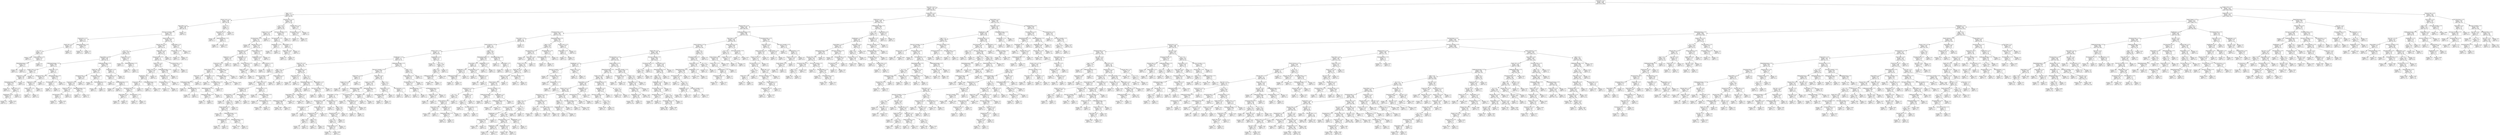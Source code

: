 digraph Tree {
node [shape=box] ;
0 [label="Dominance <= 0.5\nentropy = 0.985\nsamples = 6381\nvalue = [2731, 3650]"] ;
1 [label="Qin's Sais <= 0.5\nentropy = 0.999\nsamples = 1331\nvalue = [640, 691]"] ;
0 -> 1 [labeldistance=2.5, labelangle=45, headlabel="True"] ;
2 [label="Rage <= 0.5\nentropy = 1.0\nsamples = 164\nvalue = [82, 82]"] ;
1 -> 2 ;
3 [label="Hunter's Cowl <= 0.5\nentropy = 0.989\nsamples = 105\nvalue = [59, 46]"] ;
2 -> 3 ;
4 [label="Titan's Bane <= 0.5\nentropy = 0.988\nsamples = 99\nvalue = [56, 43]"] ;
3 -> 4 ;
5 [label="Devourer's Gauntlet <= 0.5\nentropy = 0.983\nsamples = 97\nvalue = [56, 41]"] ;
4 -> 5 ;
6 [label="Ornate Arrow <= 0.5\nentropy = 0.971\nsamples = 15\nvalue = [9, 6]"] ;
5 -> 6 ;
7 [label="Death's Toll <= 0.5\nentropy = 0.98\nsamples = 12\nvalue = [7, 5]"] ;
6 -> 7 ;
8 [label="Asi <= 0.5\nentropy = 1.0\nsamples = 10\nvalue = [5, 5]"] ;
7 -> 8 ;
9 [label="entropy = 0.811\nsamples = 4\nvalue = [3, 1]"] ;
8 -> 9 ;
10 [label="Death's Embrace <= 0.5\nentropy = 0.918\nsamples = 6\nvalue = [2, 4]"] ;
8 -> 10 ;
11 [label="Bladed Boomerang <= 0.5\nentropy = 0.971\nsamples = 5\nvalue = [2, 3]"] ;
10 -> 11 ;
12 [label="entropy = 0.0\nsamples = 2\nvalue = [2, 0]"] ;
11 -> 12 ;
13 [label="entropy = 0.0\nsamples = 3\nvalue = [0, 3]"] ;
11 -> 13 ;
14 [label="entropy = 0.0\nsamples = 1\nvalue = [0, 1]"] ;
10 -> 14 ;
15 [label="entropy = 0.0\nsamples = 2\nvalue = [2, 0]"] ;
7 -> 15 ;
16 [label="Bladed Boomerang <= 0.5\nentropy = 0.918\nsamples = 3\nvalue = [2, 1]"] ;
6 -> 16 ;
17 [label="entropy = 0.0\nsamples = 2\nvalue = [2, 0]"] ;
16 -> 17 ;
18 [label="entropy = 0.0\nsamples = 1\nvalue = [0, 1]"] ;
16 -> 18 ;
19 [label="Death's Embrace <= 0.5\nentropy = 0.984\nsamples = 82\nvalue = [47, 35]"] ;
5 -> 19 ;
20 [label="Odysseus' Bow <= 0.5\nentropy = 0.985\nsamples = 77\nvalue = [44, 33]"] ;
19 -> 20 ;
21 [label="Asi <= 0.5\nentropy = 0.985\nsamples = 49\nvalue = [28, 21]"] ;
20 -> 21 ;
22 [label="Demon Blade <= 0.5\nentropy = 0.988\nsamples = 46\nvalue = [26, 20]"] ;
21 -> 22 ;
23 [label="Griffonwing Earrings <= 0.5\nentropy = 0.982\nsamples = 19\nvalue = [11, 8]"] ;
22 -> 23 ;
24 [label="Leader's Cowl <= 0.5\nentropy = 0.946\nsamples = 11\nvalue = [7, 4]"] ;
23 -> 24 ;
25 [label="Gilded Arrow <= 0.5\nentropy = 0.881\nsamples = 10\nvalue = [7, 3]"] ;
24 -> 25 ;
26 [label="Bladed Boomerang <= 0.5\nentropy = 0.918\nsamples = 9\nvalue = [6, 3]"] ;
25 -> 26 ;
27 [label="entropy = 0.0\nsamples = 4\nvalue = [4, 0]"] ;
26 -> 27 ;
28 [label="Death's Toll <= 0.5\nentropy = 0.971\nsamples = 5\nvalue = [2, 3]"] ;
26 -> 28 ;
29 [label="Deathbringer <= 0.5\nentropy = 0.811\nsamples = 4\nvalue = [1, 3]"] ;
28 -> 29 ;
30 [label="entropy = 0.0\nsamples = 1\nvalue = [0, 1]"] ;
29 -> 30 ;
31 [label="entropy = 0.918\nsamples = 3\nvalue = [1, 2]"] ;
29 -> 31 ;
32 [label="entropy = 0.0\nsamples = 1\nvalue = [1, 0]"] ;
28 -> 32 ;
33 [label="entropy = 0.0\nsamples = 1\nvalue = [1, 0]"] ;
25 -> 33 ;
34 [label="entropy = 0.0\nsamples = 1\nvalue = [0, 1]"] ;
24 -> 34 ;
35 [label="Death's Toll <= 0.5\nentropy = 1.0\nsamples = 8\nvalue = [4, 4]"] ;
23 -> 35 ;
36 [label="Silverbranch Bow <= 0.5\nentropy = 0.971\nsamples = 5\nvalue = [3, 2]"] ;
35 -> 36 ;
37 [label="Gilded Arrow <= 0.5\nentropy = 0.918\nsamples = 3\nvalue = [2, 1]"] ;
36 -> 37 ;
38 [label="Leader's Cowl <= 0.5\nentropy = 1.0\nsamples = 2\nvalue = [1, 1]"] ;
37 -> 38 ;
39 [label="entropy = 0.0\nsamples = 1\nvalue = [0, 1]"] ;
38 -> 39 ;
40 [label="entropy = 0.0\nsamples = 1\nvalue = [1, 0]"] ;
38 -> 40 ;
41 [label="entropy = 0.0\nsamples = 1\nvalue = [1, 0]"] ;
37 -> 41 ;
42 [label="entropy = 1.0\nsamples = 2\nvalue = [1, 1]"] ;
36 -> 42 ;
43 [label="Bladed Boomerang <= 0.5\nentropy = 0.918\nsamples = 3\nvalue = [1, 2]"] ;
35 -> 43 ;
44 [label="The Executioner <= 0.5\nentropy = 1.0\nsamples = 2\nvalue = [1, 1]"] ;
43 -> 44 ;
45 [label="entropy = 0.0\nsamples = 1\nvalue = [0, 1]"] ;
44 -> 45 ;
46 [label="entropy = 0.0\nsamples = 1\nvalue = [1, 0]"] ;
44 -> 46 ;
47 [label="entropy = 0.0\nsamples = 1\nvalue = [0, 1]"] ;
43 -> 47 ;
48 [label="Griffonwing Earrings <= 0.5\nentropy = 0.991\nsamples = 27\nvalue = [15, 12]"] ;
22 -> 48 ;
49 [label="Death's Toll <= 0.5\nentropy = 0.985\nsamples = 21\nvalue = [12, 9]"] ;
48 -> 49 ;
50 [label="Silverbranch Bow <= 0.5\nentropy = 0.985\nsamples = 14\nvalue = [8, 6]"] ;
49 -> 50 ;
51 [label="Ornate Arrow <= 0.5\nentropy = 0.961\nsamples = 13\nvalue = [8, 5]"] ;
50 -> 51 ;
52 [label="Gilded Arrow <= 0.5\nentropy = 0.811\nsamples = 8\nvalue = [6, 2]"] ;
51 -> 52 ;
53 [label="The Executioner <= 0.5\nentropy = 1.0\nsamples = 4\nvalue = [2, 2]"] ;
52 -> 53 ;
54 [label="entropy = 0.0\nsamples = 1\nvalue = [1, 0]"] ;
53 -> 54 ;
55 [label="entropy = 0.918\nsamples = 3\nvalue = [1, 2]"] ;
53 -> 55 ;
56 [label="entropy = 0.0\nsamples = 4\nvalue = [4, 0]"] ;
52 -> 56 ;
57 [label="Bladed Boomerang <= 0.5\nentropy = 0.971\nsamples = 5\nvalue = [2, 3]"] ;
51 -> 57 ;
58 [label="entropy = 0.0\nsamples = 1\nvalue = [1, 0]"] ;
57 -> 58 ;
59 [label="entropy = 0.811\nsamples = 4\nvalue = [1, 3]"] ;
57 -> 59 ;
60 [label="entropy = 0.0\nsamples = 1\nvalue = [0, 1]"] ;
50 -> 60 ;
61 [label="The Executioner <= 0.5\nentropy = 0.985\nsamples = 7\nvalue = [4, 3]"] ;
49 -> 61 ;
62 [label="entropy = 0.0\nsamples = 1\nvalue = [1, 0]"] ;
61 -> 62 ;
63 [label="Bladed Boomerang <= 0.5\nentropy = 1.0\nsamples = 6\nvalue = [3, 3]"] ;
61 -> 63 ;
64 [label="entropy = 0.971\nsamples = 5\nvalue = [2, 3]"] ;
63 -> 64 ;
65 [label="entropy = 0.0\nsamples = 1\nvalue = [1, 0]"] ;
63 -> 65 ;
66 [label="Ornate Arrow <= 0.5\nentropy = 1.0\nsamples = 6\nvalue = [3, 3]"] ;
48 -> 66 ;
67 [label="Death's Temper <= 0.5\nentropy = 0.811\nsamples = 4\nvalue = [3, 1]"] ;
66 -> 67 ;
68 [label="entropy = 0.0\nsamples = 2\nvalue = [2, 0]"] ;
67 -> 68 ;
69 [label="Bladed Boomerang <= 0.5\nentropy = 1.0\nsamples = 2\nvalue = [1, 1]"] ;
67 -> 69 ;
70 [label="entropy = 0.0\nsamples = 1\nvalue = [1, 0]"] ;
69 -> 70 ;
71 [label="entropy = 0.0\nsamples = 1\nvalue = [0, 1]"] ;
69 -> 71 ;
72 [label="entropy = 0.0\nsamples = 2\nvalue = [0, 2]"] ;
66 -> 72 ;
73 [label="Ornate Arrow <= 0.5\nentropy = 0.918\nsamples = 3\nvalue = [2, 1]"] ;
21 -> 73 ;
74 [label="entropy = 0.0\nsamples = 1\nvalue = [1, 0]"] ;
73 -> 74 ;
75 [label="Bladed Boomerang <= 0.5\nentropy = 1.0\nsamples = 2\nvalue = [1, 1]"] ;
73 -> 75 ;
76 [label="entropy = 0.0\nsamples = 1\nvalue = [0, 1]"] ;
75 -> 76 ;
77 [label="entropy = 0.0\nsamples = 1\nvalue = [1, 0]"] ;
75 -> 77 ;
78 [label="Gilded Arrow <= 0.5\nentropy = 0.985\nsamples = 28\nvalue = [16, 12]"] ;
20 -> 78 ;
79 [label="Diamond Arrow <= 0.5\nentropy = 1.0\nsamples = 24\nvalue = [12, 12]"] ;
78 -> 79 ;
80 [label="Death's Toll <= 0.5\nentropy = 0.998\nsamples = 21\nvalue = [11, 10]"] ;
79 -> 80 ;
81 [label="Leader's Cowl <= 0.5\nentropy = 0.946\nsamples = 11\nvalue = [4, 7]"] ;
80 -> 81 ;
82 [label="Deathbringer <= 0.5\nentropy = 0.971\nsamples = 10\nvalue = [4, 6]"] ;
81 -> 82 ;
83 [label="Ornate Arrow <= 0.5\nentropy = 1.0\nsamples = 6\nvalue = [3, 3]"] ;
82 -> 83 ;
84 [label="Silverbranch Bow <= 0.5\nentropy = 0.971\nsamples = 5\nvalue = [3, 2]"] ;
83 -> 84 ;
85 [label="Demon Blade <= 0.5\nentropy = 0.918\nsamples = 3\nvalue = [2, 1]"] ;
84 -> 85 ;
86 [label="entropy = 0.0\nsamples = 2\nvalue = [2, 0]"] ;
85 -> 86 ;
87 [label="entropy = 0.0\nsamples = 1\nvalue = [0, 1]"] ;
85 -> 87 ;
88 [label="The Executioner <= 0.5\nentropy = 1.0\nsamples = 2\nvalue = [1, 1]"] ;
84 -> 88 ;
89 [label="entropy = 0.0\nsamples = 1\nvalue = [0, 1]"] ;
88 -> 89 ;
90 [label="entropy = 0.0\nsamples = 1\nvalue = [1, 0]"] ;
88 -> 90 ;
91 [label="entropy = 0.0\nsamples = 1\nvalue = [0, 1]"] ;
83 -> 91 ;
92 [label="Griffonwing Earrings <= 0.5\nentropy = 0.811\nsamples = 4\nvalue = [1, 3]"] ;
82 -> 92 ;
93 [label="entropy = 0.0\nsamples = 1\nvalue = [0, 1]"] ;
92 -> 93 ;
94 [label="entropy = 0.918\nsamples = 3\nvalue = [1, 2]"] ;
92 -> 94 ;
95 [label="entropy = 0.0\nsamples = 1\nvalue = [0, 1]"] ;
81 -> 95 ;
96 [label="Griffonwing Earrings <= 0.5\nentropy = 0.881\nsamples = 10\nvalue = [7, 3]"] ;
80 -> 96 ;
97 [label="Deathbringer <= 0.5\nentropy = 0.811\nsamples = 8\nvalue = [6, 2]"] ;
96 -> 97 ;
98 [label="Silverbranch Bow <= 0.5\nentropy = 0.592\nsamples = 7\nvalue = [6, 1]"] ;
97 -> 98 ;
99 [label="entropy = 0.722\nsamples = 5\nvalue = [4, 1]"] ;
98 -> 99 ;
100 [label="entropy = 0.0\nsamples = 2\nvalue = [2, 0]"] ;
98 -> 100 ;
101 [label="entropy = 0.0\nsamples = 1\nvalue = [0, 1]"] ;
97 -> 101 ;
102 [label="entropy = 1.0\nsamples = 2\nvalue = [1, 1]"] ;
96 -> 102 ;
103 [label="Silverbranch Bow <= 0.5\nentropy = 0.918\nsamples = 3\nvalue = [1, 2]"] ;
79 -> 103 ;
104 [label="entropy = 0.0\nsamples = 2\nvalue = [0, 2]"] ;
103 -> 104 ;
105 [label="entropy = 0.0\nsamples = 1\nvalue = [1, 0]"] ;
103 -> 105 ;
106 [label="entropy = 0.0\nsamples = 4\nvalue = [4, 0]"] ;
78 -> 106 ;
107 [label="Demon Blade <= 0.5\nentropy = 0.971\nsamples = 5\nvalue = [3, 2]"] ;
19 -> 107 ;
108 [label="Odysseus' Bow <= 0.5\nentropy = 1.0\nsamples = 2\nvalue = [1, 1]"] ;
107 -> 108 ;
109 [label="entropy = 0.0\nsamples = 1\nvalue = [1, 0]"] ;
108 -> 109 ;
110 [label="entropy = 0.0\nsamples = 1\nvalue = [0, 1]"] ;
108 -> 110 ;
111 [label="entropy = 0.918\nsamples = 3\nvalue = [2, 1]"] ;
107 -> 111 ;
112 [label="entropy = 0.0\nsamples = 2\nvalue = [0, 2]"] ;
4 -> 112 ;
113 [label="Asi <= 0.5\nentropy = 1.0\nsamples = 6\nvalue = [3, 3]"] ;
3 -> 113 ;
114 [label="Demon Blade <= 0.5\nentropy = 0.971\nsamples = 5\nvalue = [2, 3]"] ;
113 -> 114 ;
115 [label="entropy = 0.0\nsamples = 1\nvalue = [0, 1]"] ;
114 -> 115 ;
116 [label="Bladed Boomerang <= 0.5\nentropy = 1.0\nsamples = 4\nvalue = [2, 2]"] ;
114 -> 116 ;
117 [label="entropy = 0.0\nsamples = 1\nvalue = [1, 0]"] ;
116 -> 117 ;
118 [label="entropy = 0.918\nsamples = 3\nvalue = [1, 2]"] ;
116 -> 118 ;
119 [label="entropy = 0.0\nsamples = 1\nvalue = [1, 0]"] ;
113 -> 119 ;
120 [label="Diamond Arrow <= 0.5\nentropy = 0.965\nsamples = 59\nvalue = [23, 36]"] ;
2 -> 120 ;
121 [label="Asi <= 0.5\nentropy = 0.968\nsamples = 48\nvalue = [19, 29]"] ;
120 -> 121 ;
122 [label="Leader's Cowl <= 0.5\nentropy = 0.971\nsamples = 40\nvalue = [16, 24]"] ;
121 -> 122 ;
123 [label="The Executioner <= 0.5\nentropy = 0.977\nsamples = 39\nvalue = [16, 23]"] ;
122 -> 123 ;
124 [label="entropy = 0.0\nsamples = 2\nvalue = [2, 0]"] ;
123 -> 124 ;
125 [label="Odysseus' Bow <= 0.5\nentropy = 0.957\nsamples = 37\nvalue = [14, 23]"] ;
123 -> 125 ;
126 [label="Demon Blade <= 0.5\nentropy = 0.967\nsamples = 33\nvalue = [13, 20]"] ;
125 -> 126 ;
127 [label="Gilded Arrow <= 0.5\nentropy = 0.999\nsamples = 23\nvalue = [11, 12]"] ;
126 -> 127 ;
128 [label="Ornate Arrow <= 0.5\nentropy = 0.985\nsamples = 21\nvalue = [9, 12]"] ;
127 -> 128 ;
129 [label="Death's Temper <= 0.5\nentropy = 1.0\nsamples = 14\nvalue = [7, 7]"] ;
128 -> 129 ;
130 [label="Death's Toll <= 0.5\nentropy = 1.0\nsamples = 6\nvalue = [3, 3]"] ;
129 -> 130 ;
131 [label="Griffonwing Earrings <= 0.5\nentropy = 0.811\nsamples = 4\nvalue = [3, 1]"] ;
130 -> 131 ;
132 [label="entropy = 0.0\nsamples = 2\nvalue = [2, 0]"] ;
131 -> 132 ;
133 [label="Bladed Boomerang <= 0.5\nentropy = 1.0\nsamples = 2\nvalue = [1, 1]"] ;
131 -> 133 ;
134 [label="entropy = 0.0\nsamples = 1\nvalue = [1, 0]"] ;
133 -> 134 ;
135 [label="entropy = 0.0\nsamples = 1\nvalue = [0, 1]"] ;
133 -> 135 ;
136 [label="entropy = 0.0\nsamples = 2\nvalue = [0, 2]"] ;
130 -> 136 ;
137 [label="Deathbringer <= 0.5\nentropy = 1.0\nsamples = 8\nvalue = [4, 4]"] ;
129 -> 137 ;
138 [label="entropy = 0.0\nsamples = 1\nvalue = [1, 0]"] ;
137 -> 138 ;
139 [label="Silverbranch Bow <= 0.5\nentropy = 0.985\nsamples = 7\nvalue = [3, 4]"] ;
137 -> 139 ;
140 [label="Bladed Boomerang <= 0.5\nentropy = 1.0\nsamples = 4\nvalue = [2, 2]"] ;
139 -> 140 ;
141 [label="Griffonwing Earrings <= 0.5\nentropy = 0.918\nsamples = 3\nvalue = [1, 2]"] ;
140 -> 141 ;
142 [label="entropy = 1.0\nsamples = 2\nvalue = [1, 1]"] ;
141 -> 142 ;
143 [label="entropy = 0.0\nsamples = 1\nvalue = [0, 1]"] ;
141 -> 143 ;
144 [label="entropy = 0.0\nsamples = 1\nvalue = [1, 0]"] ;
140 -> 144 ;
145 [label="entropy = 0.918\nsamples = 3\nvalue = [1, 2]"] ;
139 -> 145 ;
146 [label="Silverbranch Bow <= 0.5\nentropy = 0.863\nsamples = 7\nvalue = [2, 5]"] ;
128 -> 146 ;
147 [label="Griffonwing Earrings <= 0.5\nentropy = 0.918\nsamples = 6\nvalue = [2, 4]"] ;
146 -> 147 ;
148 [label="entropy = 0.918\nsamples = 3\nvalue = [1, 2]"] ;
147 -> 148 ;
149 [label="entropy = 0.918\nsamples = 3\nvalue = [1, 2]"] ;
147 -> 149 ;
150 [label="entropy = 0.0\nsamples = 1\nvalue = [0, 1]"] ;
146 -> 150 ;
151 [label="entropy = 0.0\nsamples = 2\nvalue = [2, 0]"] ;
127 -> 151 ;
152 [label="Deathbringer <= 0.5\nentropy = 0.722\nsamples = 10\nvalue = [2, 8]"] ;
126 -> 152 ;
153 [label="entropy = 0.0\nsamples = 2\nvalue = [0, 2]"] ;
152 -> 153 ;
154 [label="Death's Embrace <= 0.5\nentropy = 0.811\nsamples = 8\nvalue = [2, 6]"] ;
152 -> 154 ;
155 [label="Death's Toll <= 0.5\nentropy = 0.863\nsamples = 7\nvalue = [2, 5]"] ;
154 -> 155 ;
156 [label="entropy = 0.65\nsamples = 6\nvalue = [1, 5]"] ;
155 -> 156 ;
157 [label="entropy = 0.0\nsamples = 1\nvalue = [1, 0]"] ;
155 -> 157 ;
158 [label="entropy = 0.0\nsamples = 1\nvalue = [0, 1]"] ;
154 -> 158 ;
159 [label="Death's Temper <= 0.5\nentropy = 0.811\nsamples = 4\nvalue = [1, 3]"] ;
125 -> 159 ;
160 [label="Deathbringer <= 0.5\nentropy = 0.918\nsamples = 3\nvalue = [1, 2]"] ;
159 -> 160 ;
161 [label="entropy = 0.0\nsamples = 1\nvalue = [0, 1]"] ;
160 -> 161 ;
162 [label="Death's Embrace <= 0.5\nentropy = 1.0\nsamples = 2\nvalue = [1, 1]"] ;
160 -> 162 ;
163 [label="entropy = 0.0\nsamples = 1\nvalue = [1, 0]"] ;
162 -> 163 ;
164 [label="entropy = 0.0\nsamples = 1\nvalue = [0, 1]"] ;
162 -> 164 ;
165 [label="entropy = 0.0\nsamples = 1\nvalue = [0, 1]"] ;
159 -> 165 ;
166 [label="entropy = 0.0\nsamples = 1\nvalue = [0, 1]"] ;
122 -> 166 ;
167 [label="Devourer's Gauntlet <= 0.5\nentropy = 0.954\nsamples = 8\nvalue = [3, 5]"] ;
121 -> 167 ;
168 [label="The Executioner <= 0.5\nentropy = 1.0\nsamples = 6\nvalue = [3, 3]"] ;
167 -> 168 ;
169 [label="Deathbringer <= 0.5\nentropy = 1.0\nsamples = 2\nvalue = [1, 1]"] ;
168 -> 169 ;
170 [label="entropy = 0.0\nsamples = 1\nvalue = [0, 1]"] ;
169 -> 170 ;
171 [label="entropy = 0.0\nsamples = 1\nvalue = [1, 0]"] ;
169 -> 171 ;
172 [label="Demon Blade <= 0.5\nentropy = 1.0\nsamples = 4\nvalue = [2, 2]"] ;
168 -> 172 ;
173 [label="Death's Toll <= 0.5\nentropy = 0.918\nsamples = 3\nvalue = [2, 1]"] ;
172 -> 173 ;
174 [label="entropy = 0.0\nsamples = 2\nvalue = [2, 0]"] ;
173 -> 174 ;
175 [label="entropy = 0.0\nsamples = 1\nvalue = [0, 1]"] ;
173 -> 175 ;
176 [label="entropy = 0.0\nsamples = 1\nvalue = [0, 1]"] ;
172 -> 176 ;
177 [label="entropy = 0.0\nsamples = 2\nvalue = [0, 2]"] ;
167 -> 177 ;
178 [label="Odysseus' Bow <= 0.5\nentropy = 0.946\nsamples = 11\nvalue = [4, 7]"] ;
120 -> 178 ;
179 [label="The Executioner <= 0.5\nentropy = 0.863\nsamples = 7\nvalue = [2, 5]"] ;
178 -> 179 ;
180 [label="entropy = 0.0\nsamples = 1\nvalue = [1, 0]"] ;
179 -> 180 ;
181 [label="entropy = 0.65\nsamples = 6\nvalue = [1, 5]"] ;
179 -> 181 ;
182 [label="entropy = 1.0\nsamples = 4\nvalue = [2, 2]"] ;
178 -> 182 ;
183 [label="Ornate Arrow <= 0.5\nentropy = 0.999\nsamples = 1167\nvalue = [558, 609]"] ;
1 -> 183 ;
184 [label="Gilded Arrow <= 0.5\nentropy = 0.999\nsamples = 924\nvalue = [448, 476]"] ;
183 -> 184 ;
185 [label="Odysseus' Bow <= 0.5\nentropy = 0.995\nsamples = 843\nvalue = [388, 455]"] ;
184 -> 185 ;
186 [label="Silverbranch Bow <= 0.5\nentropy = 0.996\nsamples = 248\nvalue = [115, 133]"] ;
185 -> 186 ;
187 [label="Titan's Bane <= 0.5\nentropy = 1.0\nsamples = 194\nvalue = [96, 98]"] ;
186 -> 187 ;
188 [label="Death's Embrace <= 0.5\nentropy = 1.0\nsamples = 193\nvalue = [96, 97]"] ;
187 -> 188 ;
189 [label="Hunter's Cowl <= 0.5\nentropy = 1.0\nsamples = 167\nvalue = [84, 83]"] ;
188 -> 189 ;
190 [label="Deathbringer <= 0.5\nentropy = 1.0\nsamples = 152\nvalue = [78, 74]"] ;
189 -> 190 ;
191 [label="Death's Toll <= 0.5\nentropy = 0.977\nsamples = 90\nvalue = [53, 37]"] ;
190 -> 191 ;
192 [label="Rage <= 0.5\nentropy = 0.958\nsamples = 29\nvalue = [18, 11]"] ;
191 -> 192 ;
193 [label="Devourer's Gauntlet <= 0.5\nentropy = 0.931\nsamples = 26\nvalue = [17, 9]"] ;
192 -> 193 ;
194 [label="entropy = 0.0\nsamples = 1\nvalue = [0, 1]"] ;
193 -> 194 ;
195 [label="Leader's Cowl <= 0.5\nentropy = 0.904\nsamples = 25\nvalue = [17, 8]"] ;
193 -> 195 ;
196 [label="Demon Blade <= 0.5\nentropy = 0.831\nsamples = 19\nvalue = [14, 5]"] ;
195 -> 196 ;
197 [label="The Executioner <= 0.5\nentropy = 0.811\nsamples = 16\nvalue = [12, 4]"] ;
196 -> 197 ;
198 [label="entropy = 0.0\nsamples = 1\nvalue = [1, 0]"] ;
197 -> 198 ;
199 [label="Asi <= 0.5\nentropy = 0.837\nsamples = 15\nvalue = [11, 4]"] ;
197 -> 199 ;
200 [label="Death's Temper <= 0.5\nentropy = 0.863\nsamples = 14\nvalue = [10, 4]"] ;
199 -> 200 ;
201 [label="entropy = 0.811\nsamples = 8\nvalue = [6, 2]"] ;
200 -> 201 ;
202 [label="Griffonwing Earrings <= 0.5\nentropy = 0.918\nsamples = 6\nvalue = [4, 2]"] ;
200 -> 202 ;
203 [label="Bladed Boomerang <= 0.5\nentropy = 1.0\nsamples = 2\nvalue = [1, 1]"] ;
202 -> 203 ;
204 [label="entropy = 0.0\nsamples = 1\nvalue = [0, 1]"] ;
203 -> 204 ;
205 [label="entropy = 0.0\nsamples = 1\nvalue = [1, 0]"] ;
203 -> 205 ;
206 [label="Bladed Boomerang <= 0.5\nentropy = 0.811\nsamples = 4\nvalue = [3, 1]"] ;
202 -> 206 ;
207 [label="entropy = 0.918\nsamples = 3\nvalue = [2, 1]"] ;
206 -> 207 ;
208 [label="entropy = 0.0\nsamples = 1\nvalue = [1, 0]"] ;
206 -> 208 ;
209 [label="entropy = 0.0\nsamples = 1\nvalue = [1, 0]"] ;
199 -> 209 ;
210 [label="Bladed Boomerang <= 0.5\nentropy = 0.918\nsamples = 3\nvalue = [2, 1]"] ;
196 -> 210 ;
211 [label="entropy = 1.0\nsamples = 2\nvalue = [1, 1]"] ;
210 -> 211 ;
212 [label="entropy = 0.0\nsamples = 1\nvalue = [1, 0]"] ;
210 -> 212 ;
213 [label="The Executioner <= 0.5\nentropy = 1.0\nsamples = 6\nvalue = [3, 3]"] ;
195 -> 213 ;
214 [label="entropy = 0.0\nsamples = 1\nvalue = [0, 1]"] ;
213 -> 214 ;
215 [label="Griffonwing Earrings <= 0.5\nentropy = 0.971\nsamples = 5\nvalue = [3, 2]"] ;
213 -> 215 ;
216 [label="entropy = 0.0\nsamples = 1\nvalue = [1, 0]"] ;
215 -> 216 ;
217 [label="Bladed Boomerang <= 0.5\nentropy = 1.0\nsamples = 4\nvalue = [2, 2]"] ;
215 -> 217 ;
218 [label="entropy = 0.918\nsamples = 3\nvalue = [2, 1]"] ;
217 -> 218 ;
219 [label="entropy = 0.0\nsamples = 1\nvalue = [0, 1]"] ;
217 -> 219 ;
220 [label="Death's Temper <= 0.5\nentropy = 0.918\nsamples = 3\nvalue = [1, 2]"] ;
192 -> 220 ;
221 [label="entropy = 0.0\nsamples = 1\nvalue = [0, 1]"] ;
220 -> 221 ;
222 [label="entropy = 1.0\nsamples = 2\nvalue = [1, 1]"] ;
220 -> 222 ;
223 [label="The Executioner <= 0.5\nentropy = 0.984\nsamples = 61\nvalue = [35, 26]"] ;
191 -> 223 ;
224 [label="Demon Blade <= 0.5\nentropy = 0.811\nsamples = 4\nvalue = [1, 3]"] ;
223 -> 224 ;
225 [label="entropy = 0.0\nsamples = 1\nvalue = [1, 0]"] ;
224 -> 225 ;
226 [label="entropy = 0.0\nsamples = 3\nvalue = [0, 3]"] ;
224 -> 226 ;
227 [label="Asi <= 0.5\nentropy = 0.973\nsamples = 57\nvalue = [34, 23]"] ;
223 -> 227 ;
228 [label="Bladed Boomerang <= 0.5\nentropy = 0.983\nsamples = 52\nvalue = [30, 22]"] ;
227 -> 228 ;
229 [label="Rage <= 0.5\nentropy = 0.99\nsamples = 50\nvalue = [28, 22]"] ;
228 -> 229 ;
230 [label="Demon Blade <= 0.5\nentropy = 0.991\nsamples = 45\nvalue = [25, 20]"] ;
229 -> 230 ;
231 [label="Griffonwing Earrings <= 0.5\nentropy = 0.993\nsamples = 40\nvalue = [22, 18]"] ;
230 -> 231 ;
232 [label="entropy = 0.995\nsamples = 35\nvalue = [19, 16]"] ;
231 -> 232 ;
233 [label="entropy = 0.971\nsamples = 5\nvalue = [3, 2]"] ;
231 -> 233 ;
234 [label="entropy = 0.971\nsamples = 5\nvalue = [3, 2]"] ;
230 -> 234 ;
235 [label="Demon Blade <= 0.5\nentropy = 0.971\nsamples = 5\nvalue = [3, 2]"] ;
229 -> 235 ;
236 [label="entropy = 0.811\nsamples = 4\nvalue = [3, 1]"] ;
235 -> 236 ;
237 [label="entropy = 0.0\nsamples = 1\nvalue = [0, 1]"] ;
235 -> 237 ;
238 [label="entropy = 0.0\nsamples = 2\nvalue = [2, 0]"] ;
228 -> 238 ;
239 [label="Demon Blade <= 0.5\nentropy = 0.722\nsamples = 5\nvalue = [4, 1]"] ;
227 -> 239 ;
240 [label="Devourer's Gauntlet <= 0.5\nentropy = 0.811\nsamples = 4\nvalue = [3, 1]"] ;
239 -> 240 ;
241 [label="entropy = 0.0\nsamples = 2\nvalue = [2, 0]"] ;
240 -> 241 ;
242 [label="entropy = 1.0\nsamples = 2\nvalue = [1, 1]"] ;
240 -> 242 ;
243 [label="entropy = 0.0\nsamples = 1\nvalue = [1, 0]"] ;
239 -> 243 ;
244 [label="Griffonwing Earrings <= 0.5\nentropy = 0.973\nsamples = 62\nvalue = [25, 37]"] ;
190 -> 244 ;
245 [label="Devourer's Gauntlet <= 0.5\nentropy = 0.995\nsamples = 50\nvalue = [23, 27]"] ;
244 -> 245 ;
246 [label="Death's Toll <= 0.5\nentropy = 0.811\nsamples = 4\nvalue = [1, 3]"] ;
245 -> 246 ;
247 [label="Leader's Cowl <= 0.5\nentropy = 0.918\nsamples = 3\nvalue = [1, 2]"] ;
246 -> 247 ;
248 [label="entropy = 0.0\nsamples = 2\nvalue = [0, 2]"] ;
247 -> 248 ;
249 [label="entropy = 0.0\nsamples = 1\nvalue = [1, 0]"] ;
247 -> 249 ;
250 [label="entropy = 0.0\nsamples = 1\nvalue = [0, 1]"] ;
246 -> 250 ;
251 [label="Death's Toll <= 0.5\nentropy = 0.999\nsamples = 46\nvalue = [22, 24]"] ;
245 -> 251 ;
252 [label="Leader's Cowl <= 0.5\nentropy = 0.993\nsamples = 40\nvalue = [18, 22]"] ;
251 -> 252 ;
253 [label="Bladed Boomerang <= 0.5\nentropy = 0.995\nsamples = 37\nvalue = [17, 20]"] ;
252 -> 253 ;
254 [label="Demon Blade <= 0.5\nentropy = 1.0\nsamples = 26\nvalue = [13, 13]"] ;
253 -> 254 ;
255 [label="The Executioner <= 0.5\nentropy = 0.961\nsamples = 13\nvalue = [8, 5]"] ;
254 -> 255 ;
256 [label="Death's Temper <= 0.5\nentropy = 1.0\nsamples = 2\nvalue = [1, 1]"] ;
255 -> 256 ;
257 [label="entropy = 0.0\nsamples = 1\nvalue = [1, 0]"] ;
256 -> 257 ;
258 [label="entropy = 0.0\nsamples = 1\nvalue = [0, 1]"] ;
256 -> 258 ;
259 [label="Death's Temper <= 0.5\nentropy = 0.946\nsamples = 11\nvalue = [7, 4]"] ;
255 -> 259 ;
260 [label="Diamond Arrow <= 0.5\nentropy = 0.918\nsamples = 6\nvalue = [4, 2]"] ;
259 -> 260 ;
261 [label="Rage <= 0.5\nentropy = 0.811\nsamples = 4\nvalue = [3, 1]"] ;
260 -> 261 ;
262 [label="entropy = 1.0\nsamples = 2\nvalue = [1, 1]"] ;
261 -> 262 ;
263 [label="entropy = 0.0\nsamples = 2\nvalue = [2, 0]"] ;
261 -> 263 ;
264 [label="Rage <= 0.5\nentropy = 1.0\nsamples = 2\nvalue = [1, 1]"] ;
260 -> 264 ;
265 [label="entropy = 0.0\nsamples = 1\nvalue = [0, 1]"] ;
264 -> 265 ;
266 [label="entropy = 0.0\nsamples = 1\nvalue = [1, 0]"] ;
264 -> 266 ;
267 [label="entropy = 0.971\nsamples = 5\nvalue = [3, 2]"] ;
259 -> 267 ;
268 [label="The Executioner <= 0.5\nentropy = 0.961\nsamples = 13\nvalue = [5, 8]"] ;
254 -> 268 ;
269 [label="entropy = 0.0\nsamples = 1\nvalue = [0, 1]"] ;
268 -> 269 ;
270 [label="Rage <= 0.5\nentropy = 0.98\nsamples = 12\nvalue = [5, 7]"] ;
268 -> 270 ;
271 [label="Diamond Arrow <= 0.5\nentropy = 0.994\nsamples = 11\nvalue = [5, 6]"] ;
270 -> 271 ;
272 [label="Asi <= 0.5\nentropy = 0.971\nsamples = 10\nvalue = [4, 6]"] ;
271 -> 272 ;
273 [label="Death's Temper <= 0.5\nentropy = 0.991\nsamples = 9\nvalue = [4, 5]"] ;
272 -> 273 ;
274 [label="entropy = 1.0\nsamples = 2\nvalue = [1, 1]"] ;
273 -> 274 ;
275 [label="entropy = 0.985\nsamples = 7\nvalue = [3, 4]"] ;
273 -> 275 ;
276 [label="entropy = 0.0\nsamples = 1\nvalue = [0, 1]"] ;
272 -> 276 ;
277 [label="entropy = 0.0\nsamples = 1\nvalue = [1, 0]"] ;
271 -> 277 ;
278 [label="entropy = 0.0\nsamples = 1\nvalue = [0, 1]"] ;
270 -> 278 ;
279 [label="The Executioner <= 0.5\nentropy = 0.946\nsamples = 11\nvalue = [4, 7]"] ;
253 -> 279 ;
280 [label="entropy = 1.0\nsamples = 2\nvalue = [1, 1]"] ;
279 -> 280 ;
281 [label="Death's Temper <= 0.5\nentropy = 0.918\nsamples = 9\nvalue = [3, 6]"] ;
279 -> 281 ;
282 [label="Demon Blade <= 0.5\nentropy = 0.918\nsamples = 3\nvalue = [2, 1]"] ;
281 -> 282 ;
283 [label="entropy = 0.0\nsamples = 1\nvalue = [0, 1]"] ;
282 -> 283 ;
284 [label="entropy = 0.0\nsamples = 2\nvalue = [2, 0]"] ;
282 -> 284 ;
285 [label="entropy = 0.65\nsamples = 6\nvalue = [1, 5]"] ;
281 -> 285 ;
286 [label="Bladed Boomerang <= 0.5\nentropy = 0.918\nsamples = 3\nvalue = [1, 2]"] ;
252 -> 286 ;
287 [label="Demon Blade <= 0.5\nentropy = 1.0\nsamples = 2\nvalue = [1, 1]"] ;
286 -> 287 ;
288 [label="entropy = 0.0\nsamples = 1\nvalue = [0, 1]"] ;
287 -> 288 ;
289 [label="entropy = 0.0\nsamples = 1\nvalue = [1, 0]"] ;
287 -> 289 ;
290 [label="entropy = 0.0\nsamples = 1\nvalue = [0, 1]"] ;
286 -> 290 ;
291 [label="Rage <= 0.5\nentropy = 0.918\nsamples = 6\nvalue = [4, 2]"] ;
251 -> 291 ;
292 [label="Demon Blade <= 0.5\nentropy = 0.811\nsamples = 4\nvalue = [3, 1]"] ;
291 -> 292 ;
293 [label="Bladed Boomerang <= 0.5\nentropy = 0.918\nsamples = 3\nvalue = [2, 1]"] ;
292 -> 293 ;
294 [label="entropy = 1.0\nsamples = 2\nvalue = [1, 1]"] ;
293 -> 294 ;
295 [label="entropy = 0.0\nsamples = 1\nvalue = [1, 0]"] ;
293 -> 295 ;
296 [label="entropy = 0.0\nsamples = 1\nvalue = [1, 0]"] ;
292 -> 296 ;
297 [label="The Executioner <= 0.5\nentropy = 1.0\nsamples = 2\nvalue = [1, 1]"] ;
291 -> 297 ;
298 [label="entropy = 0.0\nsamples = 1\nvalue = [1, 0]"] ;
297 -> 298 ;
299 [label="entropy = 0.0\nsamples = 1\nvalue = [0, 1]"] ;
297 -> 299 ;
300 [label="Rage <= 0.5\nentropy = 0.65\nsamples = 12\nvalue = [2, 10]"] ;
244 -> 300 ;
301 [label="Death's Temper <= 0.5\nentropy = 0.811\nsamples = 8\nvalue = [2, 6]"] ;
300 -> 301 ;
302 [label="The Executioner <= 0.5\nentropy = 0.918\nsamples = 6\nvalue = [2, 4]"] ;
301 -> 302 ;
303 [label="Bladed Boomerang <= 0.5\nentropy = 1.0\nsamples = 2\nvalue = [1, 1]"] ;
302 -> 303 ;
304 [label="entropy = 0.0\nsamples = 1\nvalue = [0, 1]"] ;
303 -> 304 ;
305 [label="entropy = 0.0\nsamples = 1\nvalue = [1, 0]"] ;
303 -> 305 ;
306 [label="Bladed Boomerang <= 0.5\nentropy = 0.811\nsamples = 4\nvalue = [1, 3]"] ;
302 -> 306 ;
307 [label="Death's Toll <= 0.5\nentropy = 0.918\nsamples = 3\nvalue = [1, 2]"] ;
306 -> 307 ;
308 [label="entropy = 0.0\nsamples = 2\nvalue = [0, 2]"] ;
307 -> 308 ;
309 [label="entropy = 0.0\nsamples = 1\nvalue = [1, 0]"] ;
307 -> 309 ;
310 [label="entropy = 0.0\nsamples = 1\nvalue = [0, 1]"] ;
306 -> 310 ;
311 [label="entropy = 0.0\nsamples = 2\nvalue = [0, 2]"] ;
301 -> 311 ;
312 [label="entropy = 0.0\nsamples = 4\nvalue = [0, 4]"] ;
300 -> 312 ;
313 [label="Deathbringer <= 0.5\nentropy = 0.971\nsamples = 15\nvalue = [6, 9]"] ;
189 -> 313 ;
314 [label="entropy = 0.0\nsamples = 2\nvalue = [0, 2]"] ;
313 -> 314 ;
315 [label="Asi <= 0.5\nentropy = 0.996\nsamples = 13\nvalue = [6, 7]"] ;
313 -> 315 ;
316 [label="Rage <= 0.5\nentropy = 0.98\nsamples = 12\nvalue = [5, 7]"] ;
315 -> 316 ;
317 [label="Griffonwing Earrings <= 0.5\nentropy = 0.918\nsamples = 9\nvalue = [3, 6]"] ;
316 -> 317 ;
318 [label="entropy = 0.863\nsamples = 7\nvalue = [2, 5]"] ;
317 -> 318 ;
319 [label="entropy = 1.0\nsamples = 2\nvalue = [1, 1]"] ;
317 -> 319 ;
320 [label="entropy = 0.918\nsamples = 3\nvalue = [2, 1]"] ;
316 -> 320 ;
321 [label="entropy = 0.0\nsamples = 1\nvalue = [1, 0]"] ;
315 -> 321 ;
322 [label="Rage <= 0.5\nentropy = 0.996\nsamples = 26\nvalue = [12, 14]"] ;
188 -> 322 ;
323 [label="Bladed Boomerang <= 0.5\nentropy = 0.993\nsamples = 20\nvalue = [11, 9]"] ;
322 -> 323 ;
324 [label="Demon Blade <= 0.5\nentropy = 1.0\nsamples = 16\nvalue = [8, 8]"] ;
323 -> 324 ;
325 [label="Deathbringer <= 0.5\nentropy = 0.971\nsamples = 10\nvalue = [6, 4]"] ;
324 -> 325 ;
326 [label="Griffonwing Earrings <= 0.5\nentropy = 0.991\nsamples = 9\nvalue = [5, 4]"] ;
325 -> 326 ;
327 [label="entropy = 1.0\nsamples = 8\nvalue = [4, 4]"] ;
326 -> 327 ;
328 [label="entropy = 0.0\nsamples = 1\nvalue = [1, 0]"] ;
326 -> 328 ;
329 [label="entropy = 0.0\nsamples = 1\nvalue = [1, 0]"] ;
325 -> 329 ;
330 [label="The Executioner <= 0.5\nentropy = 0.918\nsamples = 6\nvalue = [2, 4]"] ;
324 -> 330 ;
331 [label="entropy = 0.0\nsamples = 1\nvalue = [0, 1]"] ;
330 -> 331 ;
332 [label="Deathbringer <= 0.5\nentropy = 0.971\nsamples = 5\nvalue = [2, 3]"] ;
330 -> 332 ;
333 [label="entropy = 0.0\nsamples = 1\nvalue = [0, 1]"] ;
332 -> 333 ;
334 [label="entropy = 1.0\nsamples = 4\nvalue = [2, 2]"] ;
332 -> 334 ;
335 [label="Deathbringer <= 0.5\nentropy = 0.811\nsamples = 4\nvalue = [3, 1]"] ;
323 -> 335 ;
336 [label="entropy = 0.0\nsamples = 1\nvalue = [0, 1]"] ;
335 -> 336 ;
337 [label="entropy = 0.0\nsamples = 3\nvalue = [3, 0]"] ;
335 -> 337 ;
338 [label="Bladed Boomerang <= 0.5\nentropy = 0.65\nsamples = 6\nvalue = [1, 5]"] ;
322 -> 338 ;
339 [label="entropy = 0.0\nsamples = 4\nvalue = [0, 4]"] ;
338 -> 339 ;
340 [label="Demon Blade <= 0.5\nentropy = 1.0\nsamples = 2\nvalue = [1, 1]"] ;
338 -> 340 ;
341 [label="entropy = 0.0\nsamples = 1\nvalue = [0, 1]"] ;
340 -> 341 ;
342 [label="entropy = 0.0\nsamples = 1\nvalue = [1, 0]"] ;
340 -> 342 ;
343 [label="entropy = 0.0\nsamples = 1\nvalue = [0, 1]"] ;
187 -> 343 ;
344 [label="Bladed Boomerang <= 0.5\nentropy = 0.936\nsamples = 54\nvalue = [19, 35]"] ;
186 -> 344 ;
345 [label="Rage <= 0.5\nentropy = 0.938\nsamples = 48\nvalue = [17, 31]"] ;
344 -> 345 ;
346 [label="The Executioner <= 0.5\nentropy = 0.952\nsamples = 43\nvalue = [16, 27]"] ;
345 -> 346 ;
347 [label="entropy = 0.0\nsamples = 2\nvalue = [0, 2]"] ;
346 -> 347 ;
348 [label="Titan's Bane <= 0.5\nentropy = 0.965\nsamples = 41\nvalue = [16, 25]"] ;
346 -> 348 ;
349 [label="Hunter's Cowl <= 0.5\nentropy = 0.977\nsamples = 39\nvalue = [16, 23]"] ;
348 -> 349 ;
350 [label="Death's Toll <= 0.5\nentropy = 0.974\nsamples = 37\nvalue = [15, 22]"] ;
349 -> 350 ;
351 [label="Leader's Cowl <= 0.5\nentropy = 0.983\nsamples = 33\nvalue = [14, 19]"] ;
350 -> 351 ;
352 [label="Death's Temper <= 0.5\nentropy = 0.981\nsamples = 31\nvalue = [13, 18]"] ;
351 -> 352 ;
353 [label="Diamond Arrow <= 0.5\nentropy = 0.787\nsamples = 17\nvalue = [4, 13]"] ;
352 -> 353 ;
354 [label="Asi <= 0.5\nentropy = 0.845\nsamples = 11\nvalue = [3, 8]"] ;
353 -> 354 ;
355 [label="Death's Embrace <= 0.5\nentropy = 0.722\nsamples = 10\nvalue = [2, 8]"] ;
354 -> 355 ;
356 [label="Demon Blade <= 0.5\nentropy = 0.811\nsamples = 4\nvalue = [1, 3]"] ;
355 -> 356 ;
357 [label="entropy = 0.918\nsamples = 3\nvalue = [1, 2]"] ;
356 -> 357 ;
358 [label="entropy = 0.0\nsamples = 1\nvalue = [0, 1]"] ;
356 -> 358 ;
359 [label="Deathbringer <= 0.5\nentropy = 0.65\nsamples = 6\nvalue = [1, 5]"] ;
355 -> 359 ;
360 [label="Griffonwing Earrings <= 0.5\nentropy = 0.722\nsamples = 5\nvalue = [1, 4]"] ;
359 -> 360 ;
361 [label="entropy = 0.0\nsamples = 4\nvalue = [0, 4]"] ;
360 -> 361 ;
362 [label="entropy = 0.0\nsamples = 1\nvalue = [1, 0]"] ;
360 -> 362 ;
363 [label="entropy = 0.0\nsamples = 1\nvalue = [0, 1]"] ;
359 -> 363 ;
364 [label="entropy = 0.0\nsamples = 1\nvalue = [1, 0]"] ;
354 -> 364 ;
365 [label="Demon Blade <= 0.5\nentropy = 0.65\nsamples = 6\nvalue = [1, 5]"] ;
353 -> 365 ;
366 [label="Asi <= 0.5\nentropy = 0.722\nsamples = 5\nvalue = [1, 4]"] ;
365 -> 366 ;
367 [label="entropy = 0.0\nsamples = 3\nvalue = [0, 3]"] ;
366 -> 367 ;
368 [label="Devourer's Gauntlet <= 0.5\nentropy = 1.0\nsamples = 2\nvalue = [1, 1]"] ;
366 -> 368 ;
369 [label="entropy = 0.0\nsamples = 1\nvalue = [0, 1]"] ;
368 -> 369 ;
370 [label="entropy = 0.0\nsamples = 1\nvalue = [1, 0]"] ;
368 -> 370 ;
371 [label="entropy = 0.0\nsamples = 1\nvalue = [0, 1]"] ;
365 -> 371 ;
372 [label="Devourer's Gauntlet <= 0.5\nentropy = 0.94\nsamples = 14\nvalue = [9, 5]"] ;
352 -> 372 ;
373 [label="Griffonwing Earrings <= 0.5\nentropy = 0.918\nsamples = 3\nvalue = [2, 1]"] ;
372 -> 373 ;
374 [label="entropy = 0.0\nsamples = 2\nvalue = [2, 0]"] ;
373 -> 374 ;
375 [label="entropy = 0.0\nsamples = 1\nvalue = [0, 1]"] ;
373 -> 375 ;
376 [label="Deathbringer <= 0.5\nentropy = 0.946\nsamples = 11\nvalue = [7, 4]"] ;
372 -> 376 ;
377 [label="Griffonwing Earrings <= 0.5\nentropy = 0.971\nsamples = 10\nvalue = [6, 4]"] ;
376 -> 377 ;
378 [label="entropy = 0.722\nsamples = 5\nvalue = [4, 1]"] ;
377 -> 378 ;
379 [label="entropy = 0.971\nsamples = 5\nvalue = [2, 3]"] ;
377 -> 379 ;
380 [label="entropy = 0.0\nsamples = 1\nvalue = [1, 0]"] ;
376 -> 380 ;
381 [label="entropy = 1.0\nsamples = 2\nvalue = [1, 1]"] ;
351 -> 381 ;
382 [label="Devourer's Gauntlet <= 0.5\nentropy = 0.811\nsamples = 4\nvalue = [1, 3]"] ;
350 -> 382 ;
383 [label="entropy = 0.0\nsamples = 1\nvalue = [1, 0]"] ;
382 -> 383 ;
384 [label="entropy = 0.0\nsamples = 3\nvalue = [0, 3]"] ;
382 -> 384 ;
385 [label="entropy = 1.0\nsamples = 2\nvalue = [1, 1]"] ;
349 -> 385 ;
386 [label="entropy = 0.0\nsamples = 2\nvalue = [0, 2]"] ;
348 -> 386 ;
387 [label="The Executioner <= 0.5\nentropy = 0.722\nsamples = 5\nvalue = [1, 4]"] ;
345 -> 387 ;
388 [label="Griffonwing Earrings <= 0.5\nentropy = 1.0\nsamples = 2\nvalue = [1, 1]"] ;
387 -> 388 ;
389 [label="entropy = 0.0\nsamples = 1\nvalue = [1, 0]"] ;
388 -> 389 ;
390 [label="entropy = 0.0\nsamples = 1\nvalue = [0, 1]"] ;
388 -> 390 ;
391 [label="entropy = 0.0\nsamples = 3\nvalue = [0, 3]"] ;
387 -> 391 ;
392 [label="Hunter's Cowl <= 0.5\nentropy = 0.918\nsamples = 6\nvalue = [2, 4]"] ;
344 -> 392 ;
393 [label="Demon Blade <= 0.5\nentropy = 1.0\nsamples = 4\nvalue = [2, 2]"] ;
392 -> 393 ;
394 [label="entropy = 0.0\nsamples = 2\nvalue = [2, 0]"] ;
393 -> 394 ;
395 [label="entropy = 0.0\nsamples = 2\nvalue = [0, 2]"] ;
393 -> 395 ;
396 [label="entropy = 0.0\nsamples = 2\nvalue = [0, 2]"] ;
392 -> 396 ;
397 [label="Griffonwing Earrings <= 0.5\nentropy = 0.995\nsamples = 595\nvalue = [273, 322]"] ;
185 -> 397 ;
398 [label="Titan's Bane <= 0.5\nentropy = 0.997\nsamples = 558\nvalue = [261, 297]"] ;
397 -> 398 ;
399 [label="Death's Embrace <= 0.5\nentropy = 0.997\nsamples = 532\nvalue = [250, 282]"] ;
398 -> 399 ;
400 [label="Death's Toll <= 0.5\nentropy = 0.999\nsamples = 489\nvalue = [234, 255]"] ;
399 -> 400 ;
401 [label="The Executioner <= 0.5\nentropy = 0.98\nsamples = 331\nvalue = [138, 193]"] ;
400 -> 401 ;
402 [label="Deathbringer <= 0.5\nentropy = 0.65\nsamples = 12\nvalue = [10, 2]"] ;
401 -> 402 ;
403 [label="Devourer's Gauntlet <= 0.5\nentropy = 0.722\nsamples = 5\nvalue = [4, 1]"] ;
402 -> 403 ;
404 [label="entropy = 0.0\nsamples = 1\nvalue = [1, 0]"] ;
403 -> 404 ;
405 [label="Silverbranch Bow <= 0.5\nentropy = 0.811\nsamples = 4\nvalue = [3, 1]"] ;
403 -> 405 ;
406 [label="entropy = 0.0\nsamples = 2\nvalue = [2, 0]"] ;
405 -> 406 ;
407 [label="Diamond Arrow <= 0.5\nentropy = 1.0\nsamples = 2\nvalue = [1, 1]"] ;
405 -> 407 ;
408 [label="entropy = 0.0\nsamples = 1\nvalue = [0, 1]"] ;
407 -> 408 ;
409 [label="entropy = 0.0\nsamples = 1\nvalue = [1, 0]"] ;
407 -> 409 ;
410 [label="Hunter's Cowl <= 0.5\nentropy = 0.592\nsamples = 7\nvalue = [6, 1]"] ;
402 -> 410 ;
411 [label="entropy = 0.0\nsamples = 6\nvalue = [6, 0]"] ;
410 -> 411 ;
412 [label="entropy = 0.0\nsamples = 1\nvalue = [0, 1]"] ;
410 -> 412 ;
413 [label="Death's Temper <= 0.5\nentropy = 0.972\nsamples = 319\nvalue = [128, 191]"] ;
401 -> 413 ;
414 [label="Bladed Boomerang <= 0.5\nentropy = 0.983\nsamples = 191\nvalue = [81, 110]"] ;
413 -> 414 ;
415 [label="Leader's Cowl <= 0.5\nentropy = 0.985\nsamples = 189\nvalue = [81, 108]"] ;
414 -> 415 ;
416 [label="Demon Blade <= 0.5\nentropy = 0.983\nsamples = 161\nvalue = [68, 93]"] ;
415 -> 416 ;
417 [label="Hunter's Cowl <= 0.5\nentropy = 0.982\nsamples = 152\nvalue = [64, 88]"] ;
416 -> 417 ;
418 [label="Diamond Arrow <= 0.5\nentropy = 0.993\nsamples = 113\nvalue = [51, 62]"] ;
417 -> 418 ;
419 [label="Rage <= 0.5\nentropy = 0.987\nsamples = 67\nvalue = [38, 29]"] ;
418 -> 419 ;
420 [label="Devourer's Gauntlet <= 0.5\nentropy = 0.973\nsamples = 62\nvalue = [37, 25]"] ;
419 -> 420 ;
421 [label="Deathbringer <= 0.5\nentropy = 0.592\nsamples = 7\nvalue = [6, 1]"] ;
420 -> 421 ;
422 [label="Silverbranch Bow <= 0.5\nentropy = 0.65\nsamples = 6\nvalue = [5, 1]"] ;
421 -> 422 ;
423 [label="entropy = 0.918\nsamples = 3\nvalue = [2, 1]"] ;
422 -> 423 ;
424 [label="entropy = 0.0\nsamples = 3\nvalue = [3, 0]"] ;
422 -> 424 ;
425 [label="entropy = 0.0\nsamples = 1\nvalue = [1, 0]"] ;
421 -> 425 ;
426 [label="Asi <= 0.5\nentropy = 0.988\nsamples = 55\nvalue = [31, 24]"] ;
420 -> 426 ;
427 [label="Silverbranch Bow <= 0.5\nentropy = 0.981\nsamples = 50\nvalue = [29, 21]"] ;
426 -> 427 ;
428 [label="Deathbringer <= 0.5\nentropy = 0.971\nsamples = 30\nvalue = [18, 12]"] ;
427 -> 428 ;
429 [label="entropy = 0.975\nsamples = 27\nvalue = [16, 11]"] ;
428 -> 429 ;
430 [label="entropy = 0.918\nsamples = 3\nvalue = [2, 1]"] ;
428 -> 430 ;
431 [label="Deathbringer <= 0.5\nentropy = 0.993\nsamples = 20\nvalue = [11, 9]"] ;
427 -> 431 ;
432 [label="entropy = 0.998\nsamples = 19\nvalue = [10, 9]"] ;
431 -> 432 ;
433 [label="entropy = 0.0\nsamples = 1\nvalue = [1, 0]"] ;
431 -> 433 ;
434 [label="Deathbringer <= 0.5\nentropy = 0.971\nsamples = 5\nvalue = [2, 3]"] ;
426 -> 434 ;
435 [label="entropy = 1.0\nsamples = 4\nvalue = [2, 2]"] ;
434 -> 435 ;
436 [label="entropy = 0.0\nsamples = 1\nvalue = [0, 1]"] ;
434 -> 436 ;
437 [label="Asi <= 0.5\nentropy = 0.722\nsamples = 5\nvalue = [1, 4]"] ;
419 -> 437 ;
438 [label="entropy = 0.0\nsamples = 4\nvalue = [0, 4]"] ;
437 -> 438 ;
439 [label="entropy = 0.0\nsamples = 1\nvalue = [1, 0]"] ;
437 -> 439 ;
440 [label="Silverbranch Bow <= 0.5\nentropy = 0.859\nsamples = 46\nvalue = [13, 33]"] ;
418 -> 440 ;
441 [label="Asi <= 0.5\nentropy = 1.0\nsamples = 6\nvalue = [3, 3]"] ;
440 -> 441 ;
442 [label="entropy = 0.971\nsamples = 5\nvalue = [3, 2]"] ;
441 -> 442 ;
443 [label="entropy = 0.0\nsamples = 1\nvalue = [0, 1]"] ;
441 -> 443 ;
444 [label="Devourer's Gauntlet <= 0.5\nentropy = 0.811\nsamples = 40\nvalue = [10, 30]"] ;
440 -> 444 ;
445 [label="entropy = 0.881\nsamples = 10\nvalue = [3, 7]"] ;
444 -> 445 ;
446 [label="entropy = 0.784\nsamples = 30\nvalue = [7, 23]"] ;
444 -> 446 ;
447 [label="Silverbranch Bow <= 0.5\nentropy = 0.918\nsamples = 39\nvalue = [13, 26]"] ;
417 -> 447 ;
448 [label="Rage <= 0.5\nentropy = 1.0\nsamples = 6\nvalue = [3, 3]"] ;
447 -> 448 ;
449 [label="Deathbringer <= 0.5\nentropy = 0.971\nsamples = 5\nvalue = [2, 3]"] ;
448 -> 449 ;
450 [label="entropy = 1.0\nsamples = 4\nvalue = [2, 2]"] ;
449 -> 450 ;
451 [label="entropy = 0.0\nsamples = 1\nvalue = [0, 1]"] ;
449 -> 451 ;
452 [label="entropy = 0.0\nsamples = 1\nvalue = [1, 0]"] ;
448 -> 452 ;
453 [label="Devourer's Gauntlet <= 0.5\nentropy = 0.885\nsamples = 33\nvalue = [10, 23]"] ;
447 -> 453 ;
454 [label="entropy = 0.0\nsamples = 2\nvalue = [2, 0]"] ;
453 -> 454 ;
455 [label="entropy = 0.824\nsamples = 31\nvalue = [8, 23]"] ;
453 -> 455 ;
456 [label="Deathbringer <= 0.5\nentropy = 0.991\nsamples = 9\nvalue = [4, 5]"] ;
416 -> 456 ;
457 [label="Silverbranch Bow <= 0.5\nentropy = 1.0\nsamples = 2\nvalue = [1, 1]"] ;
456 -> 457 ;
458 [label="entropy = 0.0\nsamples = 1\nvalue = [1, 0]"] ;
457 -> 458 ;
459 [label="entropy = 0.0\nsamples = 1\nvalue = [0, 1]"] ;
457 -> 459 ;
460 [label="entropy = 0.985\nsamples = 7\nvalue = [3, 4]"] ;
456 -> 460 ;
461 [label="Silverbranch Bow <= 0.5\nentropy = 0.996\nsamples = 28\nvalue = [13, 15]"] ;
415 -> 461 ;
462 [label="Deathbringer <= 0.5\nentropy = 0.985\nsamples = 14\nvalue = [8, 6]"] ;
461 -> 462 ;
463 [label="Devourer's Gauntlet <= 0.5\nentropy = 0.98\nsamples = 12\nvalue = [7, 5]"] ;
462 -> 463 ;
464 [label="entropy = 0.0\nsamples = 1\nvalue = [1, 0]"] ;
463 -> 464 ;
465 [label="Asi <= 0.5\nentropy = 0.994\nsamples = 11\nvalue = [6, 5]"] ;
463 -> 465 ;
466 [label="entropy = 0.918\nsamples = 9\nvalue = [6, 3]"] ;
465 -> 466 ;
467 [label="entropy = 0.0\nsamples = 2\nvalue = [0, 2]"] ;
465 -> 467 ;
468 [label="entropy = 1.0\nsamples = 2\nvalue = [1, 1]"] ;
462 -> 468 ;
469 [label="Asi <= 0.5\nentropy = 0.94\nsamples = 14\nvalue = [5, 9]"] ;
461 -> 469 ;
470 [label="entropy = 0.918\nsamples = 12\nvalue = [4, 8]"] ;
469 -> 470 ;
471 [label="entropy = 1.0\nsamples = 2\nvalue = [1, 1]"] ;
469 -> 471 ;
472 [label="entropy = 0.0\nsamples = 2\nvalue = [0, 2]"] ;
414 -> 472 ;
473 [label="Devourer's Gauntlet <= 0.5\nentropy = 0.948\nsamples = 128\nvalue = [47, 81]"] ;
413 -> 473 ;
474 [label="Silverbranch Bow <= 0.5\nentropy = 0.946\nsamples = 11\nvalue = [7, 4]"] ;
473 -> 474 ;
475 [label="entropy = 0.0\nsamples = 1\nvalue = [1, 0]"] ;
474 -> 475 ;
476 [label="entropy = 0.971\nsamples = 10\nvalue = [6, 4]"] ;
474 -> 476 ;
477 [label="Rage <= 0.5\nentropy = 0.927\nsamples = 117\nvalue = [40, 77]"] ;
473 -> 477 ;
478 [label="Demon Blade <= 0.5\nentropy = 0.929\nsamples = 116\nvalue = [40, 76]"] ;
477 -> 478 ;
479 [label="Silverbranch Bow <= 0.5\nentropy = 0.932\nsamples = 115\nvalue = [40, 75]"] ;
478 -> 479 ;
480 [label="Deathbringer <= 0.5\nentropy = 0.991\nsamples = 36\nvalue = [16, 20]"] ;
479 -> 480 ;
481 [label="entropy = 0.977\nsamples = 34\nvalue = [14, 20]"] ;
480 -> 481 ;
482 [label="entropy = 0.0\nsamples = 2\nvalue = [2, 0]"] ;
480 -> 482 ;
483 [label="entropy = 0.886\nsamples = 79\nvalue = [24, 55]"] ;
479 -> 483 ;
484 [label="entropy = 0.0\nsamples = 1\nvalue = [0, 1]"] ;
478 -> 484 ;
485 [label="entropy = 0.0\nsamples = 1\nvalue = [0, 1]"] ;
477 -> 485 ;
486 [label="Devourer's Gauntlet <= 0.5\nentropy = 0.966\nsamples = 158\nvalue = [96, 62]"] ;
400 -> 486 ;
487 [label="Silverbranch Bow <= 0.5\nentropy = 0.937\nsamples = 17\nvalue = [11, 6]"] ;
486 -> 487 ;
488 [label="Asi <= 0.5\nentropy = 0.996\nsamples = 13\nvalue = [7, 6]"] ;
487 -> 488 ;
489 [label="entropy = 0.0\nsamples = 1\nvalue = [0, 1]"] ;
488 -> 489 ;
490 [label="entropy = 0.98\nsamples = 12\nvalue = [7, 5]"] ;
488 -> 490 ;
491 [label="entropy = 0.0\nsamples = 4\nvalue = [4, 0]"] ;
487 -> 491 ;
492 [label="Demon Blade <= 0.5\nentropy = 0.969\nsamples = 141\nvalue = [85, 56]"] ;
486 -> 492 ;
493 [label="Bladed Boomerang <= 0.5\nentropy = 0.967\nsamples = 140\nvalue = [85, 55]"] ;
492 -> 493 ;
494 [label="Rage <= 0.5\nentropy = 0.97\nsamples = 138\nvalue = [83, 55]"] ;
493 -> 494 ;
495 [label="Deathbringer <= 0.5\nentropy = 0.969\nsamples = 136\nvalue = [82, 54]"] ;
494 -> 495 ;
496 [label="The Executioner <= 0.5\nentropy = 0.968\nsamples = 134\nvalue = [81, 53]"] ;
495 -> 496 ;
497 [label="Silverbranch Bow <= 0.5\nentropy = 0.918\nsamples = 3\nvalue = [1, 2]"] ;
496 -> 497 ;
498 [label="entropy = 0.0\nsamples = 1\nvalue = [1, 0]"] ;
497 -> 498 ;
499 [label="entropy = 0.0\nsamples = 2\nvalue = [0, 2]"] ;
497 -> 499 ;
500 [label="Asi <= 0.5\nentropy = 0.964\nsamples = 131\nvalue = [80, 51]"] ;
496 -> 500 ;
501 [label="Silverbranch Bow <= 0.5\nentropy = 0.966\nsamples = 130\nvalue = [79, 51]"] ;
500 -> 501 ;
502 [label="entropy = 0.948\nsamples = 109\nvalue = [69, 40]"] ;
501 -> 502 ;
503 [label="entropy = 0.998\nsamples = 21\nvalue = [10, 11]"] ;
501 -> 503 ;
504 [label="entropy = 0.0\nsamples = 1\nvalue = [1, 0]"] ;
500 -> 504 ;
505 [label="entropy = 1.0\nsamples = 2\nvalue = [1, 1]"] ;
495 -> 505 ;
506 [label="entropy = 1.0\nsamples = 2\nvalue = [1, 1]"] ;
494 -> 506 ;
507 [label="entropy = 0.0\nsamples = 2\nvalue = [2, 0]"] ;
493 -> 507 ;
508 [label="entropy = 0.0\nsamples = 1\nvalue = [0, 1]"] ;
492 -> 508 ;
509 [label="Rage <= 0.5\nentropy = 0.952\nsamples = 43\nvalue = [16, 27]"] ;
399 -> 509 ;
510 [label="Silverbranch Bow <= 0.5\nentropy = 0.965\nsamples = 41\nvalue = [16, 25]"] ;
509 -> 510 ;
511 [label="Demon Blade <= 0.5\nentropy = 0.987\nsamples = 30\nvalue = [13, 17]"] ;
510 -> 511 ;
512 [label="Bladed Boomerang <= 0.5\nentropy = 0.983\nsamples = 26\nvalue = [11, 15]"] ;
511 -> 512 ;
513 [label="The Executioner <= 0.5\nentropy = 0.99\nsamples = 25\nvalue = [11, 14]"] ;
512 -> 513 ;
514 [label="entropy = 0.0\nsamples = 1\nvalue = [1, 0]"] ;
513 -> 514 ;
515 [label="Asi <= 0.5\nentropy = 0.98\nsamples = 24\nvalue = [10, 14]"] ;
513 -> 515 ;
516 [label="Deathbringer <= 0.5\nentropy = 0.934\nsamples = 20\nvalue = [7, 13]"] ;
515 -> 516 ;
517 [label="entropy = 0.954\nsamples = 16\nvalue = [6, 10]"] ;
516 -> 517 ;
518 [label="entropy = 0.811\nsamples = 4\nvalue = [1, 3]"] ;
516 -> 518 ;
519 [label="Devourer's Gauntlet <= 0.5\nentropy = 0.811\nsamples = 4\nvalue = [3, 1]"] ;
515 -> 519 ;
520 [label="entropy = 0.0\nsamples = 1\nvalue = [1, 0]"] ;
519 -> 520 ;
521 [label="entropy = 0.918\nsamples = 3\nvalue = [2, 1]"] ;
519 -> 521 ;
522 [label="entropy = 0.0\nsamples = 1\nvalue = [0, 1]"] ;
512 -> 522 ;
523 [label="Deathbringer <= 0.5\nentropy = 1.0\nsamples = 4\nvalue = [2, 2]"] ;
511 -> 523 ;
524 [label="entropy = 0.918\nsamples = 3\nvalue = [1, 2]"] ;
523 -> 524 ;
525 [label="entropy = 0.0\nsamples = 1\nvalue = [1, 0]"] ;
523 -> 525 ;
526 [label="Asi <= 0.5\nentropy = 0.845\nsamples = 11\nvalue = [3, 8]"] ;
510 -> 526 ;
527 [label="entropy = 0.722\nsamples = 10\nvalue = [2, 8]"] ;
526 -> 527 ;
528 [label="entropy = 0.0\nsamples = 1\nvalue = [1, 0]"] ;
526 -> 528 ;
529 [label="entropy = 0.0\nsamples = 2\nvalue = [0, 2]"] ;
509 -> 529 ;
530 [label="Death's Embrace <= 0.5\nentropy = 0.983\nsamples = 26\nvalue = [11, 15]"] ;
398 -> 530 ;
531 [label="Asi <= 0.5\nentropy = 0.971\nsamples = 20\nvalue = [8, 12]"] ;
530 -> 531 ;
532 [label="Death's Temper <= 0.5\nentropy = 0.997\nsamples = 15\nvalue = [7, 8]"] ;
531 -> 532 ;
533 [label="Leader's Cowl <= 0.5\nentropy = 1.0\nsamples = 12\nvalue = [6, 6]"] ;
532 -> 533 ;
534 [label="Diamond Arrow <= 0.5\nentropy = 1.0\nsamples = 10\nvalue = [5, 5]"] ;
533 -> 534 ;
535 [label="Silverbranch Bow <= 0.5\nentropy = 0.991\nsamples = 9\nvalue = [4, 5]"] ;
534 -> 535 ;
536 [label="entropy = 0.811\nsamples = 4\nvalue = [1, 3]"] ;
535 -> 536 ;
537 [label="entropy = 0.971\nsamples = 5\nvalue = [3, 2]"] ;
535 -> 537 ;
538 [label="entropy = 0.0\nsamples = 1\nvalue = [1, 0]"] ;
534 -> 538 ;
539 [label="entropy = 1.0\nsamples = 2\nvalue = [1, 1]"] ;
533 -> 539 ;
540 [label="entropy = 0.918\nsamples = 3\nvalue = [1, 2]"] ;
532 -> 540 ;
541 [label="Leader's Cowl <= 0.5\nentropy = 0.722\nsamples = 5\nvalue = [1, 4]"] ;
531 -> 541 ;
542 [label="entropy = 0.0\nsamples = 4\nvalue = [0, 4]"] ;
541 -> 542 ;
543 [label="entropy = 0.0\nsamples = 1\nvalue = [1, 0]"] ;
541 -> 543 ;
544 [label="Devourer's Gauntlet <= 0.5\nentropy = 1.0\nsamples = 6\nvalue = [3, 3]"] ;
530 -> 544 ;
545 [label="entropy = 0.0\nsamples = 1\nvalue = [1, 0]"] ;
544 -> 545 ;
546 [label="entropy = 0.971\nsamples = 5\nvalue = [2, 3]"] ;
544 -> 546 ;
547 [label="Silverbranch Bow <= 0.5\nentropy = 0.909\nsamples = 37\nvalue = [12, 25]"] ;
397 -> 547 ;
548 [label="Titan's Bane <= 0.5\nentropy = 0.976\nsamples = 22\nvalue = [9, 13]"] ;
547 -> 548 ;
549 [label="Death's Embrace <= 0.5\nentropy = 0.949\nsamples = 19\nvalue = [7, 12]"] ;
548 -> 549 ;
550 [label="Hunter's Cowl <= 0.5\nentropy = 0.977\nsamples = 17\nvalue = [7, 10]"] ;
549 -> 550 ;
551 [label="The Executioner <= 0.5\nentropy = 0.918\nsamples = 15\nvalue = [5, 10]"] ;
550 -> 551 ;
552 [label="Asi <= 0.5\nentropy = 0.918\nsamples = 3\nvalue = [1, 2]"] ;
551 -> 552 ;
553 [label="Death's Toll <= 0.5\nentropy = 1.0\nsamples = 2\nvalue = [1, 1]"] ;
552 -> 553 ;
554 [label="entropy = 0.0\nsamples = 1\nvalue = [0, 1]"] ;
553 -> 554 ;
555 [label="entropy = 0.0\nsamples = 1\nvalue = [1, 0]"] ;
553 -> 555 ;
556 [label="entropy = 0.0\nsamples = 1\nvalue = [0, 1]"] ;
552 -> 556 ;
557 [label="Death's Toll <= 0.5\nentropy = 0.918\nsamples = 12\nvalue = [4, 8]"] ;
551 -> 557 ;
558 [label="Devourer's Gauntlet <= 0.5\nentropy = 0.946\nsamples = 11\nvalue = [4, 7]"] ;
557 -> 558 ;
559 [label="entropy = 0.0\nsamples = 1\nvalue = [0, 1]"] ;
558 -> 559 ;
560 [label="Death's Temper <= 0.5\nentropy = 0.971\nsamples = 10\nvalue = [4, 6]"] ;
558 -> 560 ;
561 [label="Diamond Arrow <= 0.5\nentropy = 0.971\nsamples = 5\nvalue = [3, 2]"] ;
560 -> 561 ;
562 [label="entropy = 0.0\nsamples = 2\nvalue = [2, 0]"] ;
561 -> 562 ;
563 [label="entropy = 0.918\nsamples = 3\nvalue = [1, 2]"] ;
561 -> 563 ;
564 [label="entropy = 0.722\nsamples = 5\nvalue = [1, 4]"] ;
560 -> 564 ;
565 [label="entropy = 0.0\nsamples = 1\nvalue = [0, 1]"] ;
557 -> 565 ;
566 [label="entropy = 0.0\nsamples = 2\nvalue = [2, 0]"] ;
550 -> 566 ;
567 [label="entropy = 0.0\nsamples = 2\nvalue = [0, 2]"] ;
549 -> 567 ;
568 [label="Death's Temper <= 0.5\nentropy = 0.918\nsamples = 3\nvalue = [2, 1]"] ;
548 -> 568 ;
569 [label="entropy = 1.0\nsamples = 2\nvalue = [1, 1]"] ;
568 -> 569 ;
570 [label="entropy = 0.0\nsamples = 1\nvalue = [1, 0]"] ;
568 -> 570 ;
571 [label="Devourer's Gauntlet <= 0.5\nentropy = 0.722\nsamples = 15\nvalue = [3, 12]"] ;
547 -> 571 ;
572 [label="entropy = 0.0\nsamples = 1\nvalue = [0, 1]"] ;
571 -> 572 ;
573 [label="The Executioner <= 0.5\nentropy = 0.75\nsamples = 14\nvalue = [3, 11]"] ;
571 -> 573 ;
574 [label="Hunter's Cowl <= 0.5\nentropy = 0.954\nsamples = 8\nvalue = [3, 5]"] ;
573 -> 574 ;
575 [label="Death's Temper <= 0.5\nentropy = 0.918\nsamples = 6\nvalue = [2, 4]"] ;
574 -> 575 ;
576 [label="entropy = 0.0\nsamples = 4\nvalue = [0, 4]"] ;
575 -> 576 ;
577 [label="entropy = 0.0\nsamples = 2\nvalue = [2, 0]"] ;
575 -> 577 ;
578 [label="entropy = 1.0\nsamples = 2\nvalue = [1, 1]"] ;
574 -> 578 ;
579 [label="entropy = 0.0\nsamples = 6\nvalue = [0, 6]"] ;
573 -> 579 ;
580 [label="Griffonwing Earrings <= 0.5\nentropy = 0.826\nsamples = 81\nvalue = [60, 21]"] ;
184 -> 580 ;
581 [label="Asi <= 0.5\nentropy = 0.826\nsamples = 77\nvalue = [57, 20]"] ;
580 -> 581 ;
582 [label="Deathbringer <= 0.5\nentropy = 0.84\nsamples = 67\nvalue = [49, 18]"] ;
581 -> 582 ;
583 [label="Demon Blade <= 0.5\nentropy = 0.833\nsamples = 53\nvalue = [39, 14]"] ;
582 -> 583 ;
584 [label="Bladed Boomerang <= 0.5\nentropy = 0.893\nsamples = 42\nvalue = [29, 13]"] ;
583 -> 584 ;
585 [label="Odysseus' Bow <= 0.5\nentropy = 0.918\nsamples = 39\nvalue = [26, 13]"] ;
584 -> 585 ;
586 [label="Silverbranch Bow <= 0.5\nentropy = 0.696\nsamples = 16\nvalue = [13, 3]"] ;
585 -> 586 ;
587 [label="Rage <= 0.5\nentropy = 0.619\nsamples = 13\nvalue = [11, 2]"] ;
586 -> 587 ;
588 [label="entropy = 0.65\nsamples = 12\nvalue = [10, 2]"] ;
587 -> 588 ;
589 [label="entropy = 0.0\nsamples = 1\nvalue = [1, 0]"] ;
587 -> 589 ;
590 [label="entropy = 0.918\nsamples = 3\nvalue = [2, 1]"] ;
586 -> 590 ;
591 [label="Devourer's Gauntlet <= 0.5\nentropy = 0.988\nsamples = 23\nvalue = [13, 10]"] ;
585 -> 591 ;
592 [label="entropy = 0.0\nsamples = 1\nvalue = [1, 0]"] ;
591 -> 592 ;
593 [label="The Executioner <= 0.5\nentropy = 0.994\nsamples = 22\nvalue = [12, 10]"] ;
591 -> 593 ;
594 [label="entropy = 0.0\nsamples = 3\nvalue = [3, 0]"] ;
593 -> 594 ;
595 [label="Silverbranch Bow <= 0.5\nentropy = 0.998\nsamples = 19\nvalue = [9, 10]"] ;
593 -> 595 ;
596 [label="entropy = 0.997\nsamples = 15\nvalue = [8, 7]"] ;
595 -> 596 ;
597 [label="entropy = 0.811\nsamples = 4\nvalue = [1, 3]"] ;
595 -> 597 ;
598 [label="entropy = 0.0\nsamples = 3\nvalue = [3, 0]"] ;
584 -> 598 ;
599 [label="Devourer's Gauntlet <= 0.5\nentropy = 0.439\nsamples = 11\nvalue = [10, 1]"] ;
583 -> 599 ;
600 [label="entropy = 0.0\nsamples = 2\nvalue = [2, 0]"] ;
599 -> 600 ;
601 [label="Silverbranch Bow <= 0.5\nentropy = 0.503\nsamples = 9\nvalue = [8, 1]"] ;
599 -> 601 ;
602 [label="The Executioner <= 0.5\nentropy = 0.592\nsamples = 7\nvalue = [6, 1]"] ;
601 -> 602 ;
603 [label="entropy = 0.0\nsamples = 1\nvalue = [1, 0]"] ;
602 -> 603 ;
604 [label="entropy = 0.65\nsamples = 6\nvalue = [5, 1]"] ;
602 -> 604 ;
605 [label="entropy = 0.0\nsamples = 2\nvalue = [2, 0]"] ;
601 -> 605 ;
606 [label="Demon Blade <= 0.5\nentropy = 0.863\nsamples = 14\nvalue = [10, 4]"] ;
582 -> 606 ;
607 [label="Rage <= 0.5\nentropy = 0.845\nsamples = 11\nvalue = [8, 3]"] ;
606 -> 607 ;
608 [label="Odysseus' Bow <= 0.5\nentropy = 0.881\nsamples = 10\nvalue = [7, 3]"] ;
607 -> 608 ;
609 [label="entropy = 0.954\nsamples = 8\nvalue = [5, 3]"] ;
608 -> 609 ;
610 [label="entropy = 0.0\nsamples = 2\nvalue = [2, 0]"] ;
608 -> 610 ;
611 [label="entropy = 0.0\nsamples = 1\nvalue = [1, 0]"] ;
607 -> 611 ;
612 [label="entropy = 0.918\nsamples = 3\nvalue = [2, 1]"] ;
606 -> 612 ;
613 [label="Demon Blade <= 0.5\nentropy = 0.722\nsamples = 10\nvalue = [8, 2]"] ;
581 -> 613 ;
614 [label="Devourer's Gauntlet <= 0.5\nentropy = 0.764\nsamples = 9\nvalue = [7, 2]"] ;
613 -> 614 ;
615 [label="Bladed Boomerang <= 0.5\nentropy = 0.811\nsamples = 8\nvalue = [6, 2]"] ;
614 -> 615 ;
616 [label="Silverbranch Bow <= 0.5\nentropy = 0.863\nsamples = 7\nvalue = [5, 2]"] ;
615 -> 616 ;
617 [label="entropy = 0.0\nsamples = 4\nvalue = [4, 0]"] ;
616 -> 617 ;
618 [label="Odysseus' Bow <= 0.5\nentropy = 0.918\nsamples = 3\nvalue = [1, 2]"] ;
616 -> 618 ;
619 [label="entropy = 1.0\nsamples = 2\nvalue = [1, 1]"] ;
618 -> 619 ;
620 [label="entropy = 0.0\nsamples = 1\nvalue = [0, 1]"] ;
618 -> 620 ;
621 [label="entropy = 0.0\nsamples = 1\nvalue = [1, 0]"] ;
615 -> 621 ;
622 [label="entropy = 0.0\nsamples = 1\nvalue = [1, 0]"] ;
614 -> 622 ;
623 [label="entropy = 0.0\nsamples = 1\nvalue = [1, 0]"] ;
613 -> 623 ;
624 [label="Demon Blade <= 0.5\nentropy = 0.811\nsamples = 4\nvalue = [3, 1]"] ;
580 -> 624 ;
625 [label="entropy = 0.0\nsamples = 3\nvalue = [3, 0]"] ;
624 -> 625 ;
626 [label="entropy = 0.0\nsamples = 1\nvalue = [0, 1]"] ;
624 -> 626 ;
627 [label="Demon Blade <= 0.5\nentropy = 0.994\nsamples = 243\nvalue = [110, 133]"] ;
183 -> 627 ;
628 [label="Titan's Bane <= 0.5\nentropy = 0.997\nsamples = 161\nvalue = [75, 86]"] ;
627 -> 628 ;
629 [label="Deathbringer <= 0.5\nentropy = 0.997\nsamples = 158\nvalue = [74, 84]"] ;
628 -> 629 ;
630 [label="Rage <= 0.5\nentropy = 0.999\nsamples = 56\nvalue = [27, 29]"] ;
629 -> 630 ;
631 [label="Devourer's Gauntlet <= 0.5\nentropy = 0.998\nsamples = 51\nvalue = [24, 27]"] ;
630 -> 631 ;
632 [label="Odysseus' Bow <= 0.5\nentropy = 1.0\nsamples = 4\nvalue = [2, 2]"] ;
631 -> 632 ;
633 [label="entropy = 0.0\nsamples = 1\nvalue = [0, 1]"] ;
632 -> 633 ;
634 [label="entropy = 0.918\nsamples = 3\nvalue = [2, 1]"] ;
632 -> 634 ;
635 [label="The Executioner <= 0.5\nentropy = 0.997\nsamples = 47\nvalue = [22, 25]"] ;
631 -> 635 ;
636 [label="entropy = 0.0\nsamples = 3\nvalue = [0, 3]"] ;
635 -> 636 ;
637 [label="Silverbranch Bow <= 0.5\nentropy = 1.0\nsamples = 44\nvalue = [22, 22]"] ;
635 -> 637 ;
638 [label="Bladed Boomerang <= 0.5\nentropy = 0.982\nsamples = 19\nvalue = [8, 11]"] ;
637 -> 638 ;
639 [label="Asi <= 0.5\nentropy = 0.996\nsamples = 13\nvalue = [6, 7]"] ;
638 -> 639 ;
640 [label="Griffonwing Earrings <= 0.5\nentropy = 0.991\nsamples = 9\nvalue = [5, 4]"] ;
639 -> 640 ;
641 [label="Odysseus' Bow <= 0.5\nentropy = 0.971\nsamples = 5\nvalue = [3, 2]"] ;
640 -> 641 ;
642 [label="entropy = 0.0\nsamples = 1\nvalue = [0, 1]"] ;
641 -> 642 ;
643 [label="entropy = 0.811\nsamples = 4\nvalue = [3, 1]"] ;
641 -> 643 ;
644 [label="entropy = 1.0\nsamples = 4\nvalue = [2, 2]"] ;
640 -> 644 ;
645 [label="Odysseus' Bow <= 0.5\nentropy = 0.811\nsamples = 4\nvalue = [1, 3]"] ;
639 -> 645 ;
646 [label="entropy = 0.0\nsamples = 2\nvalue = [0, 2]"] ;
645 -> 646 ;
647 [label="entropy = 1.0\nsamples = 2\nvalue = [1, 1]"] ;
645 -> 647 ;
648 [label="Odysseus' Bow <= 0.5\nentropy = 0.918\nsamples = 6\nvalue = [2, 4]"] ;
638 -> 648 ;
649 [label="Griffonwing Earrings <= 0.5\nentropy = 0.971\nsamples = 5\nvalue = [2, 3]"] ;
648 -> 649 ;
650 [label="entropy = 0.0\nsamples = 1\nvalue = [0, 1]"] ;
649 -> 650 ;
651 [label="entropy = 1.0\nsamples = 4\nvalue = [2, 2]"] ;
649 -> 651 ;
652 [label="entropy = 0.0\nsamples = 1\nvalue = [0, 1]"] ;
648 -> 652 ;
653 [label="Griffonwing Earrings <= 0.5\nentropy = 0.99\nsamples = 25\nvalue = [14, 11]"] ;
637 -> 653 ;
654 [label="Odysseus' Bow <= 0.5\nentropy = 0.98\nsamples = 24\nvalue = [14, 10]"] ;
653 -> 654 ;
655 [label="entropy = 0.98\nsamples = 12\nvalue = [7, 5]"] ;
654 -> 655 ;
656 [label="entropy = 0.98\nsamples = 12\nvalue = [7, 5]"] ;
654 -> 656 ;
657 [label="entropy = 0.0\nsamples = 1\nvalue = [0, 1]"] ;
653 -> 657 ;
658 [label="Devourer's Gauntlet <= 0.5\nentropy = 0.971\nsamples = 5\nvalue = [3, 2]"] ;
630 -> 658 ;
659 [label="Silverbranch Bow <= 0.5\nentropy = 1.0\nsamples = 2\nvalue = [1, 1]"] ;
658 -> 659 ;
660 [label="entropy = 0.0\nsamples = 1\nvalue = [1, 0]"] ;
659 -> 660 ;
661 [label="entropy = 0.0\nsamples = 1\nvalue = [0, 1]"] ;
659 -> 661 ;
662 [label="Silverbranch Bow <= 0.5\nentropy = 0.918\nsamples = 3\nvalue = [2, 1]"] ;
658 -> 662 ;
663 [label="entropy = 1.0\nsamples = 2\nvalue = [1, 1]"] ;
662 -> 663 ;
664 [label="entropy = 0.0\nsamples = 1\nvalue = [1, 0]"] ;
662 -> 664 ;
665 [label="Silverbranch Bow <= 0.5\nentropy = 0.996\nsamples = 102\nvalue = [47, 55]"] ;
629 -> 665 ;
666 [label="The Executioner <= 0.5\nentropy = 0.994\nsamples = 90\nvalue = [41, 49]"] ;
665 -> 666 ;
667 [label="Rage <= 0.5\nentropy = 0.811\nsamples = 4\nvalue = [1, 3]"] ;
666 -> 667 ;
668 [label="entropy = 0.0\nsamples = 3\nvalue = [0, 3]"] ;
667 -> 668 ;
669 [label="entropy = 0.0\nsamples = 1\nvalue = [1, 0]"] ;
667 -> 669 ;
670 [label="Devourer's Gauntlet <= 0.5\nentropy = 0.996\nsamples = 86\nvalue = [40, 46]"] ;
666 -> 670 ;
671 [label="Rage <= 0.5\nentropy = 0.722\nsamples = 5\nvalue = [1, 4]"] ;
670 -> 671 ;
672 [label="Bladed Boomerang <= 0.5\nentropy = 0.811\nsamples = 4\nvalue = [1, 3]"] ;
671 -> 672 ;
673 [label="entropy = 0.0\nsamples = 1\nvalue = [0, 1]"] ;
672 -> 673 ;
674 [label="entropy = 0.918\nsamples = 3\nvalue = [1, 2]"] ;
672 -> 674 ;
675 [label="entropy = 0.0\nsamples = 1\nvalue = [0, 1]"] ;
671 -> 675 ;
676 [label="Rage <= 0.5\nentropy = 0.999\nsamples = 81\nvalue = [39, 42]"] ;
670 -> 676 ;
677 [label="Bladed Boomerang <= 0.5\nentropy = 1.0\nsamples = 76\nvalue = [37, 39]"] ;
676 -> 677 ;
678 [label="Odysseus' Bow <= 0.5\nentropy = 1.0\nsamples = 69\nvalue = [35, 34]"] ;
677 -> 678 ;
679 [label="Griffonwing Earrings <= 0.5\nentropy = 0.994\nsamples = 44\nvalue = [24, 20]"] ;
678 -> 679 ;
680 [label="entropy = 0.932\nsamples = 23\nvalue = [15, 8]"] ;
679 -> 680 ;
681 [label="entropy = 0.985\nsamples = 21\nvalue = [9, 12]"] ;
679 -> 681 ;
682 [label="entropy = 0.99\nsamples = 25\nvalue = [11, 14]"] ;
678 -> 682 ;
683 [label="entropy = 0.863\nsamples = 7\nvalue = [2, 5]"] ;
677 -> 683 ;
684 [label="entropy = 0.971\nsamples = 5\nvalue = [2, 3]"] ;
676 -> 684 ;
685 [label="The Executioner <= 0.5\nentropy = 1.0\nsamples = 12\nvalue = [6, 6]"] ;
665 -> 685 ;
686 [label="entropy = 0.0\nsamples = 1\nvalue = [0, 1]"] ;
685 -> 686 ;
687 [label="Devourer's Gauntlet <= 0.5\nentropy = 0.994\nsamples = 11\nvalue = [6, 5]"] ;
685 -> 687 ;
688 [label="entropy = 0.0\nsamples = 2\nvalue = [2, 0]"] ;
687 -> 688 ;
689 [label="entropy = 0.991\nsamples = 9\nvalue = [4, 5]"] ;
687 -> 689 ;
690 [label="Griffonwing Earrings <= 0.5\nentropy = 0.918\nsamples = 3\nvalue = [1, 2]"] ;
628 -> 690 ;
691 [label="Deathbringer <= 0.5\nentropy = 1.0\nsamples = 2\nvalue = [1, 1]"] ;
690 -> 691 ;
692 [label="entropy = 0.0\nsamples = 1\nvalue = [0, 1]"] ;
691 -> 692 ;
693 [label="entropy = 0.0\nsamples = 1\nvalue = [1, 0]"] ;
691 -> 693 ;
694 [label="entropy = 0.0\nsamples = 1\nvalue = [0, 1]"] ;
690 -> 694 ;
695 [label="Silverbranch Bow <= 0.5\nentropy = 0.984\nsamples = 82\nvalue = [35, 47]"] ;
627 -> 695 ;
696 [label="The Executioner <= 0.5\nentropy = 0.999\nsamples = 37\nvalue = [18, 19]"] ;
695 -> 696 ;
697 [label="Bladed Boomerang <= 0.5\nentropy = 0.971\nsamples = 5\nvalue = [2, 3]"] ;
696 -> 697 ;
698 [label="Deathbringer <= 0.5\nentropy = 1.0\nsamples = 4\nvalue = [2, 2]"] ;
697 -> 698 ;
699 [label="entropy = 0.0\nsamples = 1\nvalue = [1, 0]"] ;
698 -> 699 ;
700 [label="Odysseus' Bow <= 0.5\nentropy = 0.918\nsamples = 3\nvalue = [1, 2]"] ;
698 -> 700 ;
701 [label="Griffonwing Earrings <= 0.5\nentropy = 1.0\nsamples = 2\nvalue = [1, 1]"] ;
700 -> 701 ;
702 [label="entropy = 0.0\nsamples = 1\nvalue = [1, 0]"] ;
701 -> 702 ;
703 [label="entropy = 0.0\nsamples = 1\nvalue = [0, 1]"] ;
701 -> 703 ;
704 [label="entropy = 0.0\nsamples = 1\nvalue = [0, 1]"] ;
700 -> 704 ;
705 [label="entropy = 0.0\nsamples = 1\nvalue = [0, 1]"] ;
697 -> 705 ;
706 [label="Bladed Boomerang <= 0.5\nentropy = 1.0\nsamples = 32\nvalue = [16, 16]"] ;
696 -> 706 ;
707 [label="Deathbringer <= 0.5\nentropy = 0.999\nsamples = 31\nvalue = [16, 15]"] ;
706 -> 707 ;
708 [label="Odysseus' Bow <= 0.5\nentropy = 0.94\nsamples = 14\nvalue = [9, 5]"] ;
707 -> 708 ;
709 [label="entropy = 0.994\nsamples = 11\nvalue = [6, 5]"] ;
708 -> 709 ;
710 [label="entropy = 0.0\nsamples = 3\nvalue = [3, 0]"] ;
708 -> 710 ;
711 [label="entropy = 0.977\nsamples = 17\nvalue = [7, 10]"] ;
707 -> 711 ;
712 [label="entropy = 0.0\nsamples = 1\nvalue = [0, 1]"] ;
706 -> 712 ;
713 [label="The Executioner <= 0.5\nentropy = 0.956\nsamples = 45\nvalue = [17, 28]"] ;
695 -> 713 ;
714 [label="entropy = 0.0\nsamples = 1\nvalue = [0, 1]"] ;
713 -> 714 ;
715 [label="Devourer's Gauntlet <= 0.5\nentropy = 0.962\nsamples = 44\nvalue = [17, 27]"] ;
713 -> 715 ;
716 [label="Asi <= 0.5\nentropy = 0.918\nsamples = 3\nvalue = [2, 1]"] ;
715 -> 716 ;
717 [label="entropy = 0.0\nsamples = 1\nvalue = [1, 0]"] ;
716 -> 717 ;
718 [label="entropy = 1.0\nsamples = 2\nvalue = [1, 1]"] ;
716 -> 718 ;
719 [label="entropy = 0.947\nsamples = 41\nvalue = [15, 26]"] ;
715 -> 719 ;
720 [label="Leader's Cowl <= 0.5\nentropy = 0.979\nsamples = 5050\nvalue = [2091, 2959]"] ;
0 -> 720 [labeldistance=2.5, labelangle=-45, headlabel="False"] ;
721 [label="Gilded Arrow <= 0.5\nentropy = 0.981\nsamples = 4741\nvalue = [1988, 2753]"] ;
720 -> 721 ;
722 [label="Death's Temper <= 0.5\nentropy = 0.977\nsamples = 4610\nvalue = [1898, 2712]"] ;
721 -> 722 ;
723 [label="Deathbringer <= 0.5\nentropy = 0.977\nsamples = 3929\nvalue = [1616, 2313]"] ;
722 -> 723 ;
724 [label="Bladed Boomerang <= 0.5\nentropy = 0.984\nsamples = 3205\nvalue = [1362, 1843]"] ;
723 -> 724 ;
725 [label="The Executioner <= 0.5\nentropy = 0.984\nsamples = 3161\nvalue = [1342, 1819]"] ;
724 -> 725 ;
726 [label="Ornate Arrow <= 0.5\nentropy = 0.988\nsamples = 296\nvalue = [129, 167]"] ;
725 -> 726 ;
727 [label="Silverbranch Bow <= 0.5\nentropy = 0.993\nsamples = 264\nvalue = [119, 145]"] ;
726 -> 727 ;
728 [label="Demon Blade <= 0.5\nentropy = 0.994\nsamples = 119\nvalue = [65, 54]"] ;
727 -> 728 ;
729 [label="Hunter's Cowl <= 0.5\nentropy = 0.993\nsamples = 113\nvalue = [62, 51]"] ;
728 -> 729 ;
730 [label="Rage <= 0.5\nentropy = 0.993\nsamples = 109\nvalue = [60, 49]"] ;
729 -> 730 ;
731 [label="Griffonwing Earrings <= 0.5\nentropy = 0.993\nsamples = 100\nvalue = [55, 45]"] ;
730 -> 731 ;
732 [label="Diamond Arrow <= 0.5\nentropy = 0.977\nsamples = 78\nvalue = [46, 32]"] ;
731 -> 732 ;
733 [label="Titan's Bane <= 0.5\nentropy = 0.983\nsamples = 66\nvalue = [38, 28]"] ;
732 -> 733 ;
734 [label="Devourer's Gauntlet <= 0.5\nentropy = 0.946\nsamples = 55\nvalue = [35, 20]"] ;
733 -> 734 ;
735 [label="Asi <= 0.5\nentropy = 0.985\nsamples = 7\nvalue = [4, 3]"] ;
734 -> 735 ;
736 [label="entropy = 0.0\nsamples = 1\nvalue = [1, 0]"] ;
735 -> 736 ;
737 [label="Death's Toll <= 0.5\nentropy = 1.0\nsamples = 6\nvalue = [3, 3]"] ;
735 -> 737 ;
738 [label="entropy = 0.0\nsamples = 1\nvalue = [1, 0]"] ;
737 -> 738 ;
739 [label="entropy = 0.971\nsamples = 5\nvalue = [2, 3]"] ;
737 -> 739 ;
740 [label="Qin's Sais <= 0.5\nentropy = 0.938\nsamples = 48\nvalue = [31, 17]"] ;
734 -> 740 ;
741 [label="entropy = 0.0\nsamples = 1\nvalue = [1, 0]"] ;
740 -> 741 ;
742 [label="Odysseus' Bow <= 0.5\nentropy = 0.944\nsamples = 47\nvalue = [30, 17]"] ;
740 -> 742 ;
743 [label="Death's Toll <= 0.5\nentropy = 0.684\nsamples = 11\nvalue = [9, 2]"] ;
742 -> 743 ;
744 [label="entropy = 0.0\nsamples = 3\nvalue = [3, 0]"] ;
743 -> 744 ;
745 [label="Asi <= 0.5\nentropy = 0.811\nsamples = 8\nvalue = [6, 2]"] ;
743 -> 745 ;
746 [label="entropy = 0.863\nsamples = 7\nvalue = [5, 2]"] ;
745 -> 746 ;
747 [label="entropy = 0.0\nsamples = 1\nvalue = [1, 0]"] ;
745 -> 747 ;
748 [label="Death's Toll <= 0.5\nentropy = 0.98\nsamples = 36\nvalue = [21, 15]"] ;
742 -> 748 ;
749 [label="Death's Embrace <= 0.5\nentropy = 0.985\nsamples = 14\nvalue = [8, 6]"] ;
748 -> 749 ;
750 [label="entropy = 1.0\nsamples = 10\nvalue = [5, 5]"] ;
749 -> 750 ;
751 [label="entropy = 0.811\nsamples = 4\nvalue = [3, 1]"] ;
749 -> 751 ;
752 [label="Asi <= 0.5\nentropy = 0.976\nsamples = 22\nvalue = [13, 9]"] ;
748 -> 752 ;
753 [label="entropy = 0.982\nsamples = 19\nvalue = [11, 8]"] ;
752 -> 753 ;
754 [label="entropy = 0.918\nsamples = 3\nvalue = [2, 1]"] ;
752 -> 754 ;
755 [label="Asi <= 0.5\nentropy = 0.845\nsamples = 11\nvalue = [3, 8]"] ;
733 -> 755 ;
756 [label="Odysseus' Bow <= 0.5\nentropy = 0.863\nsamples = 7\nvalue = [2, 5]"] ;
755 -> 756 ;
757 [label="entropy = 0.0\nsamples = 1\nvalue = [0, 1]"] ;
756 -> 757 ;
758 [label="Death's Toll <= 0.5\nentropy = 0.918\nsamples = 6\nvalue = [2, 4]"] ;
756 -> 758 ;
759 [label="entropy = 0.0\nsamples = 4\nvalue = [0, 4]"] ;
758 -> 759 ;
760 [label="entropy = 0.0\nsamples = 2\nvalue = [2, 0]"] ;
758 -> 760 ;
761 [label="Death's Embrace <= 0.5\nentropy = 0.811\nsamples = 4\nvalue = [1, 3]"] ;
755 -> 761 ;
762 [label="entropy = 0.918\nsamples = 3\nvalue = [1, 2]"] ;
761 -> 762 ;
763 [label="entropy = 0.0\nsamples = 1\nvalue = [0, 1]"] ;
761 -> 763 ;
764 [label="Titan's Bane <= 0.5\nentropy = 0.918\nsamples = 12\nvalue = [8, 4]"] ;
732 -> 764 ;
765 [label="Devourer's Gauntlet <= 0.5\nentropy = 0.946\nsamples = 11\nvalue = [7, 4]"] ;
764 -> 765 ;
766 [label="entropy = 0.918\nsamples = 3\nvalue = [2, 1]"] ;
765 -> 766 ;
767 [label="entropy = 0.954\nsamples = 8\nvalue = [5, 3]"] ;
765 -> 767 ;
768 [label="entropy = 0.0\nsamples = 1\nvalue = [1, 0]"] ;
764 -> 768 ;
769 [label="Asi <= 0.5\nentropy = 0.976\nsamples = 22\nvalue = [9, 13]"] ;
731 -> 769 ;
770 [label="Odysseus' Bow <= 0.5\nentropy = 0.971\nsamples = 20\nvalue = [8, 12]"] ;
769 -> 770 ;
771 [label="Death's Toll <= 0.5\nentropy = 0.863\nsamples = 7\nvalue = [5, 2]"] ;
770 -> 771 ;
772 [label="Death's Embrace <= 0.5\nentropy = 0.811\nsamples = 4\nvalue = [3, 1]"] ;
771 -> 772 ;
773 [label="Diamond Arrow <= 0.5\nentropy = 0.918\nsamples = 3\nvalue = [2, 1]"] ;
772 -> 773 ;
774 [label="entropy = 0.0\nsamples = 1\nvalue = [1, 0]"] ;
773 -> 774 ;
775 [label="entropy = 1.0\nsamples = 2\nvalue = [1, 1]"] ;
773 -> 775 ;
776 [label="entropy = 0.0\nsamples = 1\nvalue = [1, 0]"] ;
772 -> 776 ;
777 [label="entropy = 0.918\nsamples = 3\nvalue = [2, 1]"] ;
771 -> 777 ;
778 [label="Death's Embrace <= 0.5\nentropy = 0.779\nsamples = 13\nvalue = [3, 10]"] ;
770 -> 778 ;
779 [label="Devourer's Gauntlet <= 0.5\nentropy = 0.881\nsamples = 10\nvalue = [3, 7]"] ;
778 -> 779 ;
780 [label="entropy = 0.0\nsamples = 1\nvalue = [0, 1]"] ;
779 -> 780 ;
781 [label="Death's Toll <= 0.5\nentropy = 0.918\nsamples = 9\nvalue = [3, 6]"] ;
779 -> 781 ;
782 [label="Diamond Arrow <= 0.5\nentropy = 0.722\nsamples = 5\nvalue = [1, 4]"] ;
781 -> 782 ;
783 [label="Titan's Bane <= 0.5\nentropy = 0.918\nsamples = 3\nvalue = [1, 2]"] ;
782 -> 783 ;
784 [label="entropy = 0.0\nsamples = 1\nvalue = [0, 1]"] ;
783 -> 784 ;
785 [label="entropy = 1.0\nsamples = 2\nvalue = [1, 1]"] ;
783 -> 785 ;
786 [label="entropy = 0.0\nsamples = 2\nvalue = [0, 2]"] ;
782 -> 786 ;
787 [label="entropy = 1.0\nsamples = 4\nvalue = [2, 2]"] ;
781 -> 787 ;
788 [label="entropy = 0.0\nsamples = 3\nvalue = [0, 3]"] ;
778 -> 788 ;
789 [label="Death's Toll <= 0.5\nentropy = 1.0\nsamples = 2\nvalue = [1, 1]"] ;
769 -> 789 ;
790 [label="entropy = 0.0\nsamples = 1\nvalue = [1, 0]"] ;
789 -> 790 ;
791 [label="entropy = 0.0\nsamples = 1\nvalue = [0, 1]"] ;
789 -> 791 ;
792 [label="Death's Toll <= 0.5\nentropy = 0.991\nsamples = 9\nvalue = [5, 4]"] ;
730 -> 792 ;
793 [label="Griffonwing Earrings <= 0.5\nentropy = 0.918\nsamples = 6\nvalue = [2, 4]"] ;
792 -> 793 ;
794 [label="Odysseus' Bow <= 0.5\nentropy = 0.971\nsamples = 5\nvalue = [2, 3]"] ;
793 -> 794 ;
795 [label="Diamond Arrow <= 0.5\nentropy = 0.918\nsamples = 3\nvalue = [1, 2]"] ;
794 -> 795 ;
796 [label="entropy = 0.0\nsamples = 2\nvalue = [0, 2]"] ;
795 -> 796 ;
797 [label="entropy = 0.0\nsamples = 1\nvalue = [1, 0]"] ;
795 -> 797 ;
798 [label="entropy = 1.0\nsamples = 2\nvalue = [1, 1]"] ;
794 -> 798 ;
799 [label="entropy = 0.0\nsamples = 1\nvalue = [0, 1]"] ;
793 -> 799 ;
800 [label="entropy = 0.0\nsamples = 3\nvalue = [3, 0]"] ;
792 -> 800 ;
801 [label="Devourer's Gauntlet <= 0.5\nentropy = 1.0\nsamples = 4\nvalue = [2, 2]"] ;
729 -> 801 ;
802 [label="Titan's Bane <= 0.5\nentropy = 1.0\nsamples = 2\nvalue = [1, 1]"] ;
801 -> 802 ;
803 [label="entropy = 0.0\nsamples = 1\nvalue = [0, 1]"] ;
802 -> 803 ;
804 [label="entropy = 0.0\nsamples = 1\nvalue = [1, 0]"] ;
802 -> 804 ;
805 [label="Titan's Bane <= 0.5\nentropy = 1.0\nsamples = 2\nvalue = [1, 1]"] ;
801 -> 805 ;
806 [label="entropy = 0.0\nsamples = 1\nvalue = [1, 0]"] ;
805 -> 806 ;
807 [label="entropy = 0.0\nsamples = 1\nvalue = [0, 1]"] ;
805 -> 807 ;
808 [label="Death's Toll <= 0.5\nentropy = 1.0\nsamples = 6\nvalue = [3, 3]"] ;
728 -> 808 ;
809 [label="Odysseus' Bow <= 0.5\nentropy = 0.971\nsamples = 5\nvalue = [2, 3]"] ;
808 -> 809 ;
810 [label="entropy = 0.0\nsamples = 2\nvalue = [0, 2]"] ;
809 -> 810 ;
811 [label="Hunter's Cowl <= 0.5\nentropy = 0.918\nsamples = 3\nvalue = [2, 1]"] ;
809 -> 811 ;
812 [label="entropy = 0.0\nsamples = 1\nvalue = [1, 0]"] ;
811 -> 812 ;
813 [label="entropy = 1.0\nsamples = 2\nvalue = [1, 1]"] ;
811 -> 813 ;
814 [label="entropy = 0.0\nsamples = 1\nvalue = [1, 0]"] ;
808 -> 814 ;
815 [label="Qin's Sais <= 0.5\nentropy = 0.953\nsamples = 145\nvalue = [54, 91]"] ;
727 -> 815 ;
816 [label="Rage <= 0.5\nentropy = 0.764\nsamples = 9\nvalue = [7, 2]"] ;
815 -> 816 ;
817 [label="entropy = 0.0\nsamples = 5\nvalue = [5, 0]"] ;
816 -> 817 ;
818 [label="Griffonwing Earrings <= 0.5\nentropy = 1.0\nsamples = 4\nvalue = [2, 2]"] ;
816 -> 818 ;
819 [label="Demon Blade <= 0.5\nentropy = 0.918\nsamples = 3\nvalue = [2, 1]"] ;
818 -> 819 ;
820 [label="entropy = 0.0\nsamples = 2\nvalue = [2, 0]"] ;
819 -> 820 ;
821 [label="entropy = 0.0\nsamples = 1\nvalue = [0, 1]"] ;
819 -> 821 ;
822 [label="entropy = 0.0\nsamples = 1\nvalue = [0, 1]"] ;
818 -> 822 ;
823 [label="Death's Toll <= 0.5\nentropy = 0.93\nsamples = 136\nvalue = [47, 89]"] ;
815 -> 823 ;
824 [label="Diamond Arrow <= 0.5\nentropy = 0.938\nsamples = 127\nvalue = [45, 82]"] ;
823 -> 824 ;
825 [label="Odysseus' Bow <= 0.5\nentropy = 0.91\nsamples = 43\nvalue = [14, 29]"] ;
824 -> 825 ;
826 [label="Death's Embrace <= 0.5\nentropy = 0.845\nsamples = 11\nvalue = [3, 8]"] ;
825 -> 826 ;
827 [label="Hunter's Cowl <= 0.5\nentropy = 0.863\nsamples = 7\nvalue = [2, 5]"] ;
826 -> 827 ;
828 [label="Rage <= 0.5\nentropy = 0.918\nsamples = 3\nvalue = [2, 1]"] ;
827 -> 828 ;
829 [label="entropy = 0.0\nsamples = 1\nvalue = [1, 0]"] ;
828 -> 829 ;
830 [label="entropy = 1.0\nsamples = 2\nvalue = [1, 1]"] ;
828 -> 830 ;
831 [label="entropy = 0.0\nsamples = 4\nvalue = [0, 4]"] ;
827 -> 831 ;
832 [label="Demon Blade <= 0.5\nentropy = 0.811\nsamples = 4\nvalue = [1, 3]"] ;
826 -> 832 ;
833 [label="Devourer's Gauntlet <= 0.5\nentropy = 0.918\nsamples = 3\nvalue = [1, 2]"] ;
832 -> 833 ;
834 [label="entropy = 0.0\nsamples = 1\nvalue = [0, 1]"] ;
833 -> 834 ;
835 [label="entropy = 1.0\nsamples = 2\nvalue = [1, 1]"] ;
833 -> 835 ;
836 [label="entropy = 0.0\nsamples = 1\nvalue = [0, 1]"] ;
832 -> 836 ;
837 [label="Death's Embrace <= 0.5\nentropy = 0.928\nsamples = 32\nvalue = [11, 21]"] ;
825 -> 837 ;
838 [label="Demon Blade <= 0.5\nentropy = 0.918\nsamples = 30\nvalue = [10, 20]"] ;
837 -> 838 ;
839 [label="Devourer's Gauntlet <= 0.5\nentropy = 0.906\nsamples = 28\nvalue = [9, 19]"] ;
838 -> 839 ;
840 [label="Hunter's Cowl <= 0.5\nentropy = 1.0\nsamples = 2\nvalue = [1, 1]"] ;
839 -> 840 ;
841 [label="entropy = 0.0\nsamples = 1\nvalue = [0, 1]"] ;
840 -> 841 ;
842 [label="entropy = 0.0\nsamples = 1\nvalue = [1, 0]"] ;
840 -> 842 ;
843 [label="Griffonwing Earrings <= 0.5\nentropy = 0.89\nsamples = 26\nvalue = [8, 18]"] ;
839 -> 843 ;
844 [label="Hunter's Cowl <= 0.5\nentropy = 0.871\nsamples = 24\nvalue = [7, 17]"] ;
843 -> 844 ;
845 [label="Titan's Bane <= 0.5\nentropy = 0.98\nsamples = 12\nvalue = [5, 7]"] ;
844 -> 845 ;
846 [label="entropy = 0.863\nsamples = 7\nvalue = [2, 5]"] ;
845 -> 846 ;
847 [label="entropy = 0.971\nsamples = 5\nvalue = [3, 2]"] ;
845 -> 847 ;
848 [label="entropy = 0.65\nsamples = 12\nvalue = [2, 10]"] ;
844 -> 848 ;
849 [label="entropy = 1.0\nsamples = 2\nvalue = [1, 1]"] ;
843 -> 849 ;
850 [label="entropy = 1.0\nsamples = 2\nvalue = [1, 1]"] ;
838 -> 850 ;
851 [label="entropy = 1.0\nsamples = 2\nvalue = [1, 1]"] ;
837 -> 851 ;
852 [label="Devourer's Gauntlet <= 0.5\nentropy = 0.95\nsamples = 84\nvalue = [31, 53]"] ;
824 -> 852 ;
853 [label="Odysseus' Bow <= 0.5\nentropy = 0.918\nsamples = 12\nvalue = [4, 8]"] ;
852 -> 853 ;
854 [label="entropy = 0.0\nsamples = 1\nvalue = [1, 0]"] ;
853 -> 854 ;
855 [label="entropy = 0.845\nsamples = 11\nvalue = [3, 8]"] ;
853 -> 855 ;
856 [label="Titan's Bane <= 0.5\nentropy = 0.954\nsamples = 72\nvalue = [27, 45]"] ;
852 -> 856 ;
857 [label="Odysseus' Bow <= 0.5\nentropy = 0.956\nsamples = 69\nvalue = [26, 43]"] ;
856 -> 857 ;
858 [label="Griffonwing Earrings <= 0.5\nentropy = 0.592\nsamples = 7\nvalue = [6, 1]"] ;
857 -> 858 ;
859 [label="entropy = 0.722\nsamples = 5\nvalue = [4, 1]"] ;
858 -> 859 ;
860 [label="entropy = 0.0\nsamples = 2\nvalue = [2, 0]"] ;
858 -> 860 ;
861 [label="entropy = 0.907\nsamples = 62\nvalue = [20, 42]"] ;
857 -> 861 ;
862 [label="entropy = 0.918\nsamples = 3\nvalue = [1, 2]"] ;
856 -> 862 ;
863 [label="Odysseus' Bow <= 0.5\nentropy = 0.764\nsamples = 9\nvalue = [2, 7]"] ;
823 -> 863 ;
864 [label="entropy = 0.811\nsamples = 4\nvalue = [1, 3]"] ;
863 -> 864 ;
865 [label="Asi <= 0.5\nentropy = 0.722\nsamples = 5\nvalue = [1, 4]"] ;
863 -> 865 ;
866 [label="entropy = 0.811\nsamples = 4\nvalue = [1, 3]"] ;
865 -> 866 ;
867 [label="entropy = 0.0\nsamples = 1\nvalue = [0, 1]"] ;
865 -> 867 ;
868 [label="Qin's Sais <= 0.5\nentropy = 0.896\nsamples = 32\nvalue = [10, 22]"] ;
726 -> 868 ;
869 [label="Silverbranch Bow <= 0.5\nentropy = 0.918\nsamples = 6\nvalue = [2, 4]"] ;
868 -> 869 ;
870 [label="Odysseus' Bow <= 0.5\nentropy = 0.918\nsamples = 3\nvalue = [1, 2]"] ;
869 -> 870 ;
871 [label="entropy = 0.0\nsamples = 1\nvalue = [0, 1]"] ;
870 -> 871 ;
872 [label="Demon Blade <= 0.5\nentropy = 1.0\nsamples = 2\nvalue = [1, 1]"] ;
870 -> 872 ;
873 [label="entropy = 0.0\nsamples = 1\nvalue = [0, 1]"] ;
872 -> 873 ;
874 [label="entropy = 0.0\nsamples = 1\nvalue = [1, 0]"] ;
872 -> 874 ;
875 [label="Griffonwing Earrings <= 0.5\nentropy = 0.918\nsamples = 3\nvalue = [1, 2]"] ;
869 -> 875 ;
876 [label="Asi <= 0.5\nentropy = 1.0\nsamples = 2\nvalue = [1, 1]"] ;
875 -> 876 ;
877 [label="entropy = 0.0\nsamples = 1\nvalue = [0, 1]"] ;
876 -> 877 ;
878 [label="entropy = 0.0\nsamples = 1\nvalue = [1, 0]"] ;
876 -> 878 ;
879 [label="entropy = 0.0\nsamples = 1\nvalue = [0, 1]"] ;
875 -> 879 ;
880 [label="Asi <= 0.5\nentropy = 0.89\nsamples = 26\nvalue = [8, 18]"] ;
868 -> 880 ;
881 [label="Demon Blade <= 0.5\nentropy = 0.852\nsamples = 18\nvalue = [5, 13]"] ;
880 -> 881 ;
882 [label="Titan's Bane <= 0.5\nentropy = 0.896\nsamples = 16\nvalue = [5, 11]"] ;
881 -> 882 ;
883 [label="Silverbranch Bow <= 0.5\nentropy = 0.918\nsamples = 15\nvalue = [5, 10]"] ;
882 -> 883 ;
884 [label="Griffonwing Earrings <= 0.5\nentropy = 0.863\nsamples = 7\nvalue = [2, 5]"] ;
883 -> 884 ;
885 [label="entropy = 0.0\nsamples = 3\nvalue = [0, 3]"] ;
884 -> 885 ;
886 [label="Odysseus' Bow <= 0.5\nentropy = 1.0\nsamples = 4\nvalue = [2, 2]"] ;
884 -> 886 ;
887 [label="Rage <= 0.5\nentropy = 0.918\nsamples = 3\nvalue = [1, 2]"] ;
886 -> 887 ;
888 [label="entropy = 1.0\nsamples = 2\nvalue = [1, 1]"] ;
887 -> 888 ;
889 [label="entropy = 0.0\nsamples = 1\nvalue = [0, 1]"] ;
887 -> 889 ;
890 [label="entropy = 0.0\nsamples = 1\nvalue = [1, 0]"] ;
886 -> 890 ;
891 [label="Odysseus' Bow <= 0.5\nentropy = 0.954\nsamples = 8\nvalue = [3, 5]"] ;
883 -> 891 ;
892 [label="Griffonwing Earrings <= 0.5\nentropy = 0.971\nsamples = 5\nvalue = [2, 3]"] ;
891 -> 892 ;
893 [label="entropy = 1.0\nsamples = 4\nvalue = [2, 2]"] ;
892 -> 893 ;
894 [label="entropy = 0.0\nsamples = 1\nvalue = [0, 1]"] ;
892 -> 894 ;
895 [label="entropy = 0.918\nsamples = 3\nvalue = [1, 2]"] ;
891 -> 895 ;
896 [label="entropy = 0.0\nsamples = 1\nvalue = [0, 1]"] ;
882 -> 896 ;
897 [label="entropy = 0.0\nsamples = 2\nvalue = [0, 2]"] ;
881 -> 897 ;
898 [label="Devourer's Gauntlet <= 0.5\nentropy = 0.954\nsamples = 8\nvalue = [3, 5]"] ;
880 -> 898 ;
899 [label="Odysseus' Bow <= 0.5\nentropy = 1.0\nsamples = 6\nvalue = [3, 3]"] ;
898 -> 899 ;
900 [label="Rage <= 0.5\nentropy = 1.0\nsamples = 2\nvalue = [1, 1]"] ;
899 -> 900 ;
901 [label="entropy = 0.0\nsamples = 1\nvalue = [0, 1]"] ;
900 -> 901 ;
902 [label="entropy = 0.0\nsamples = 1\nvalue = [1, 0]"] ;
900 -> 902 ;
903 [label="Griffonwing Earrings <= 0.5\nentropy = 1.0\nsamples = 4\nvalue = [2, 2]"] ;
899 -> 903 ;
904 [label="entropy = 0.918\nsamples = 3\nvalue = [1, 2]"] ;
903 -> 904 ;
905 [label="entropy = 0.0\nsamples = 1\nvalue = [1, 0]"] ;
903 -> 905 ;
906 [label="entropy = 0.0\nsamples = 2\nvalue = [0, 2]"] ;
898 -> 906 ;
907 [label="Devourer's Gauntlet <= 0.5\nentropy = 0.983\nsamples = 2865\nvalue = [1213, 1652]"] ;
725 -> 907 ;
908 [label="Diamond Arrow <= 0.5\nentropy = 0.998\nsamples = 248\nvalue = [117, 131]"] ;
907 -> 908 ;
909 [label="Titan's Bane <= 0.5\nentropy = 0.998\nsamples = 242\nvalue = [114, 128]"] ;
908 -> 909 ;
910 [label="Death's Embrace <= 0.5\nentropy = 0.999\nsamples = 217\nvalue = [104, 113]"] ;
909 -> 910 ;
911 [label="Demon Blade <= 0.5\nentropy = 1.0\nsamples = 197\nvalue = [96, 101]"] ;
910 -> 911 ;
912 [label="Odysseus' Bow <= 0.5\nentropy = 1.0\nsamples = 195\nvalue = [96, 99]"] ;
911 -> 912 ;
913 [label="Qin's Sais <= 0.5\nentropy = 0.974\nsamples = 42\nvalue = [25, 17]"] ;
912 -> 913 ;
914 [label="Ornate Arrow <= 0.5\nentropy = 0.811\nsamples = 4\nvalue = [1, 3]"] ;
913 -> 914 ;
915 [label="Griffonwing Earrings <= 0.5\nentropy = 0.918\nsamples = 3\nvalue = [1, 2]"] ;
914 -> 915 ;
916 [label="Silverbranch Bow <= 0.5\nentropy = 1.0\nsamples = 2\nvalue = [1, 1]"] ;
915 -> 916 ;
917 [label="entropy = 0.0\nsamples = 1\nvalue = [1, 0]"] ;
916 -> 917 ;
918 [label="entropy = 0.0\nsamples = 1\nvalue = [0, 1]"] ;
916 -> 918 ;
919 [label="entropy = 0.0\nsamples = 1\nvalue = [0, 1]"] ;
915 -> 919 ;
920 [label="entropy = 0.0\nsamples = 1\nvalue = [0, 1]"] ;
914 -> 920 ;
921 [label="Asi <= 0.5\nentropy = 0.949\nsamples = 38\nvalue = [24, 14]"] ;
913 -> 921 ;
922 [label="Silverbranch Bow <= 0.5\nentropy = 0.971\nsamples = 5\nvalue = [2, 3]"] ;
921 -> 922 ;
923 [label="Griffonwing Earrings <= 0.5\nentropy = 1.0\nsamples = 4\nvalue = [2, 2]"] ;
922 -> 923 ;
924 [label="entropy = 0.0\nsamples = 1\nvalue = [0, 1]"] ;
923 -> 924 ;
925 [label="Ornate Arrow <= 0.5\nentropy = 0.918\nsamples = 3\nvalue = [2, 1]"] ;
923 -> 925 ;
926 [label="entropy = 0.0\nsamples = 1\nvalue = [1, 0]"] ;
925 -> 926 ;
927 [label="entropy = 1.0\nsamples = 2\nvalue = [1, 1]"] ;
925 -> 927 ;
928 [label="entropy = 0.0\nsamples = 1\nvalue = [0, 1]"] ;
922 -> 928 ;
929 [label="Silverbranch Bow <= 0.5\nentropy = 0.918\nsamples = 33\nvalue = [22, 11]"] ;
921 -> 929 ;
930 [label="Death's Toll <= 0.5\nentropy = 0.852\nsamples = 18\nvalue = [13, 5]"] ;
929 -> 930 ;
931 [label="Hunter's Cowl <= 0.5\nentropy = 0.544\nsamples = 8\nvalue = [7, 1]"] ;
930 -> 931 ;
932 [label="entropy = 0.0\nsamples = 6\nvalue = [6, 0]"] ;
931 -> 932 ;
933 [label="entropy = 1.0\nsamples = 2\nvalue = [1, 1]"] ;
931 -> 933 ;
934 [label="entropy = 0.971\nsamples = 10\nvalue = [6, 4]"] ;
930 -> 934 ;
935 [label="Hunter's Cowl <= 0.5\nentropy = 0.971\nsamples = 15\nvalue = [9, 6]"] ;
929 -> 935 ;
936 [label="Griffonwing Earrings <= 0.5\nentropy = 0.946\nsamples = 11\nvalue = [7, 4]"] ;
935 -> 936 ;
937 [label="Ornate Arrow <= 0.5\nentropy = 0.954\nsamples = 8\nvalue = [5, 3]"] ;
936 -> 937 ;
938 [label="Death's Toll <= 0.5\nentropy = 0.918\nsamples = 3\nvalue = [1, 2]"] ;
937 -> 938 ;
939 [label="entropy = 0.0\nsamples = 1\nvalue = [1, 0]"] ;
938 -> 939 ;
940 [label="entropy = 0.0\nsamples = 2\nvalue = [0, 2]"] ;
938 -> 940 ;
941 [label="entropy = 0.722\nsamples = 5\nvalue = [4, 1]"] ;
937 -> 941 ;
942 [label="entropy = 0.918\nsamples = 3\nvalue = [2, 1]"] ;
936 -> 942 ;
943 [label="entropy = 1.0\nsamples = 4\nvalue = [2, 2]"] ;
935 -> 943 ;
944 [label="Hunter's Cowl <= 0.5\nentropy = 0.996\nsamples = 153\nvalue = [71, 82]"] ;
912 -> 944 ;
945 [label="Qin's Sais <= 0.5\nentropy = 0.995\nsamples = 148\nvalue = [68, 80]"] ;
944 -> 945 ;
946 [label="entropy = 0.0\nsamples = 1\nvalue = [1, 0]"] ;
945 -> 946 ;
947 [label="Griffonwing Earrings <= 0.5\nentropy = 0.994\nsamples = 147\nvalue = [67, 80]"] ;
945 -> 947 ;
948 [label="Silverbranch Bow <= 0.5\nentropy = 0.995\nsamples = 146\nvalue = [67, 79]"] ;
947 -> 948 ;
949 [label="Asi <= 0.5\nentropy = 0.974\nsamples = 32\nvalue = [19, 13]"] ;
948 -> 949 ;
950 [label="entropy = 0.0\nsamples = 1\nvalue = [1, 0]"] ;
949 -> 950 ;
951 [label="Death's Toll <= 0.5\nentropy = 0.981\nsamples = 31\nvalue = [18, 13]"] ;
949 -> 951 ;
952 [label="entropy = 0.961\nsamples = 13\nvalue = [5, 8]"] ;
951 -> 952 ;
953 [label="entropy = 0.852\nsamples = 18\nvalue = [13, 5]"] ;
951 -> 953 ;
954 [label="Asi <= 0.5\nentropy = 0.982\nsamples = 114\nvalue = [48, 66]"] ;
948 -> 954 ;
955 [label="entropy = 0.0\nsamples = 1\nvalue = [1, 0]"] ;
954 -> 955 ;
956 [label="entropy = 0.98\nsamples = 113\nvalue = [47, 66]"] ;
954 -> 956 ;
957 [label="entropy = 0.0\nsamples = 1\nvalue = [0, 1]"] ;
947 -> 957 ;
958 [label="Griffonwing Earrings <= 0.5\nentropy = 0.971\nsamples = 5\nvalue = [3, 2]"] ;
944 -> 958 ;
959 [label="Silverbranch Bow <= 0.5\nentropy = 0.811\nsamples = 4\nvalue = [3, 1]"] ;
958 -> 959 ;
960 [label="entropy = 1.0\nsamples = 2\nvalue = [1, 1]"] ;
959 -> 960 ;
961 [label="entropy = 0.0\nsamples = 2\nvalue = [2, 0]"] ;
959 -> 961 ;
962 [label="entropy = 0.0\nsamples = 1\nvalue = [0, 1]"] ;
958 -> 962 ;
963 [label="entropy = 0.0\nsamples = 2\nvalue = [0, 2]"] ;
911 -> 963 ;
964 [label="Asi <= 0.5\nentropy = 0.971\nsamples = 20\nvalue = [8, 12]"] ;
910 -> 964 ;
965 [label="Odysseus' Bow <= 0.5\nentropy = 0.918\nsamples = 6\nvalue = [4, 2]"] ;
964 -> 965 ;
966 [label="entropy = 0.0\nsamples = 1\nvalue = [1, 0]"] ;
965 -> 966 ;
967 [label="entropy = 0.971\nsamples = 5\nvalue = [3, 2]"] ;
965 -> 967 ;
968 [label="Silverbranch Bow <= 0.5\nentropy = 0.863\nsamples = 14\nvalue = [4, 10]"] ;
964 -> 968 ;
969 [label="Griffonwing Earrings <= 0.5\nentropy = 0.918\nsamples = 12\nvalue = [4, 8]"] ;
968 -> 969 ;
970 [label="Odysseus' Bow <= 0.5\nentropy = 0.946\nsamples = 11\nvalue = [4, 7]"] ;
969 -> 970 ;
971 [label="entropy = 1.0\nsamples = 2\nvalue = [1, 1]"] ;
970 -> 971 ;
972 [label="entropy = 0.918\nsamples = 9\nvalue = [3, 6]"] ;
970 -> 972 ;
973 [label="entropy = 0.0\nsamples = 1\nvalue = [0, 1]"] ;
969 -> 973 ;
974 [label="entropy = 0.0\nsamples = 2\nvalue = [0, 2]"] ;
968 -> 974 ;
975 [label="Death's Toll <= 0.5\nentropy = 0.971\nsamples = 25\nvalue = [10, 15]"] ;
909 -> 975 ;
976 [label="Hunter's Cowl <= 0.5\nentropy = 0.98\nsamples = 24\nvalue = [10, 14]"] ;
975 -> 976 ;
977 [label="Qin's Sais <= 0.5\nentropy = 0.988\nsamples = 23\nvalue = [10, 13]"] ;
976 -> 977 ;
978 [label="entropy = 0.0\nsamples = 1\nvalue = [0, 1]"] ;
977 -> 978 ;
979 [label="Odysseus' Bow <= 0.5\nentropy = 0.994\nsamples = 22\nvalue = [10, 12]"] ;
977 -> 979 ;
980 [label="Silverbranch Bow <= 0.5\nentropy = 0.918\nsamples = 3\nvalue = [1, 2]"] ;
979 -> 980 ;
981 [label="entropy = 1.0\nsamples = 2\nvalue = [1, 1]"] ;
980 -> 981 ;
982 [label="entropy = 0.0\nsamples = 1\nvalue = [0, 1]"] ;
980 -> 982 ;
983 [label="Silverbranch Bow <= 0.5\nentropy = 0.998\nsamples = 19\nvalue = [9, 10]"] ;
979 -> 983 ;
984 [label="entropy = 1.0\nsamples = 18\nvalue = [9, 9]"] ;
983 -> 984 ;
985 [label="entropy = 0.0\nsamples = 1\nvalue = [0, 1]"] ;
983 -> 985 ;
986 [label="entropy = 0.0\nsamples = 1\nvalue = [0, 1]"] ;
976 -> 986 ;
987 [label="entropy = 0.0\nsamples = 1\nvalue = [0, 1]"] ;
975 -> 987 ;
988 [label="Silverbranch Bow <= 0.5\nentropy = 1.0\nsamples = 6\nvalue = [3, 3]"] ;
908 -> 988 ;
989 [label="entropy = 0.0\nsamples = 1\nvalue = [1, 0]"] ;
988 -> 989 ;
990 [label="entropy = 0.971\nsamples = 5\nvalue = [2, 3]"] ;
988 -> 990 ;
991 [label="Death's Embrace <= 0.5\nentropy = 0.981\nsamples = 2617\nvalue = [1096, 1521]"] ;
907 -> 991 ;
992 [label="Titan's Bane <= 0.5\nentropy = 0.987\nsamples = 2279\nvalue = [987, 1292]"] ;
991 -> 992 ;
993 [label="Death's Toll <= 0.5\nentropy = 0.997\nsamples = 1664\nvalue = [777, 887]"] ;
992 -> 993 ;
994 [label="Griffonwing Earrings <= 0.5\nentropy = 0.99\nsamples = 1256\nvalue = [553, 703]"] ;
993 -> 994 ;
995 [label="Rage <= 0.5\nentropy = 0.992\nsamples = 1190\nvalue = [532, 658]"] ;
994 -> 995 ;
996 [label="Asi <= 0.5\nentropy = 0.993\nsamples = 1151\nvalue = [517, 634]"] ;
995 -> 996 ;
997 [label="Demon Blade <= 0.5\nentropy = 0.992\nsamples = 1135\nvalue = [509, 626]"] ;
996 -> 997 ;
998 [label="Silverbranch Bow <= 0.5\nentropy = 0.993\nsamples = 1090\nvalue = [493, 597]"] ;
997 -> 998 ;
999 [label="Ornate Arrow <= 0.5\nentropy = 0.996\nsamples = 495\nvalue = [267, 228]"] ;
998 -> 999 ;
1000 [label="Odysseus' Bow <= 0.5\nentropy = 0.991\nsamples = 358\nvalue = [199, 159]"] ;
999 -> 1000 ;
1001 [label="Diamond Arrow <= 0.5\nentropy = 0.96\nsamples = 47\nvalue = [29, 18]"] ;
1000 -> 1001 ;
1002 [label="Hunter's Cowl <= 0.5\nentropy = 0.946\nsamples = 44\nvalue = [28, 16]"] ;
1001 -> 1002 ;
1003 [label="Qin's Sais <= 0.5\nentropy = 0.834\nsamples = 34\nvalue = [25, 9]"] ;
1002 -> 1003 ;
1004 [label="entropy = 0.0\nsamples = 2\nvalue = [2, 0]"] ;
1003 -> 1004 ;
1005 [label="entropy = 0.857\nsamples = 32\nvalue = [23, 9]"] ;
1003 -> 1005 ;
1006 [label="entropy = 0.881\nsamples = 10\nvalue = [3, 7]"] ;
1002 -> 1006 ;
1007 [label="entropy = 0.918\nsamples = 3\nvalue = [1, 2]"] ;
1001 -> 1007 ;
1008 [label="Qin's Sais <= 0.5\nentropy = 0.994\nsamples = 311\nvalue = [170, 141]"] ;
1000 -> 1008 ;
1009 [label="Hunter's Cowl <= 0.5\nentropy = 0.811\nsamples = 4\nvalue = [3, 1]"] ;
1008 -> 1009 ;
1010 [label="entropy = 0.918\nsamples = 3\nvalue = [2, 1]"] ;
1009 -> 1010 ;
1011 [label="entropy = 0.0\nsamples = 1\nvalue = [1, 0]"] ;
1009 -> 1011 ;
1012 [label="Hunter's Cowl <= 0.5\nentropy = 0.994\nsamples = 307\nvalue = [167, 140]"] ;
1008 -> 1012 ;
1013 [label="Diamond Arrow <= 0.5\nentropy = 0.981\nsamples = 248\nvalue = [144, 104]"] ;
1012 -> 1013 ;
1014 [label="entropy = 0.986\nsamples = 218\nvalue = [124, 94]"] ;
1013 -> 1014 ;
1015 [label="entropy = 0.918\nsamples = 30\nvalue = [20, 10]"] ;
1013 -> 1015 ;
1016 [label="entropy = 0.965\nsamples = 59\nvalue = [23, 36]"] ;
1012 -> 1016 ;
1017 [label="Qin's Sais <= 0.5\nentropy = 1.0\nsamples = 137\nvalue = [68, 69]"] ;
999 -> 1017 ;
1018 [label="entropy = 0.0\nsamples = 1\nvalue = [1, 0]"] ;
1017 -> 1018 ;
1019 [label="Odysseus' Bow <= 0.5\nentropy = 1.0\nsamples = 136\nvalue = [67, 69]"] ;
1017 -> 1019 ;
1020 [label="entropy = 0.988\nsamples = 85\nvalue = [48, 37]"] ;
1019 -> 1020 ;
1021 [label="entropy = 0.953\nsamples = 51\nvalue = [19, 32]"] ;
1019 -> 1021 ;
1022 [label="Hunter's Cowl <= 0.5\nentropy = 0.958\nsamples = 595\nvalue = [226, 369]"] ;
998 -> 1022 ;
1023 [label="Qin's Sais <= 0.5\nentropy = 0.96\nsamples = 575\nvalue = [220, 355]"] ;
1022 -> 1023 ;
1024 [label="Diamond Arrow <= 0.5\nentropy = 0.971\nsamples = 5\nvalue = [3, 2]"] ;
1023 -> 1024 ;
1025 [label="entropy = 1.0\nsamples = 4\nvalue = [2, 2]"] ;
1024 -> 1025 ;
1026 [label="entropy = 0.0\nsamples = 1\nvalue = [1, 0]"] ;
1024 -> 1026 ;
1027 [label="Odysseus' Bow <= 0.5\nentropy = 0.959\nsamples = 570\nvalue = [217, 353]"] ;
1023 -> 1027 ;
1028 [label="Ornate Arrow <= 0.5\nentropy = 0.959\nsamples = 76\nvalue = [29, 47]"] ;
1027 -> 1028 ;
1029 [label="Diamond Arrow <= 0.5\nentropy = 0.958\nsamples = 58\nvalue = [22, 36]"] ;
1028 -> 1029 ;
1030 [label="entropy = 0.996\nsamples = 28\nvalue = [13, 15]"] ;
1029 -> 1030 ;
1031 [label="entropy = 0.881\nsamples = 30\nvalue = [9, 21]"] ;
1029 -> 1031 ;
1032 [label="entropy = 0.964\nsamples = 18\nvalue = [7, 11]"] ;
1028 -> 1032 ;
1033 [label="entropy = 0.958\nsamples = 494\nvalue = [188, 306]"] ;
1027 -> 1033 ;
1034 [label="Odysseus' Bow <= 0.5\nentropy = 0.881\nsamples = 20\nvalue = [6, 14]"] ;
1022 -> 1034 ;
1035 [label="Qin's Sais <= 0.5\nentropy = 0.918\nsamples = 15\nvalue = [5, 10]"] ;
1034 -> 1035 ;
1036 [label="entropy = 0.0\nsamples = 1\nvalue = [1, 0]"] ;
1035 -> 1036 ;
1037 [label="entropy = 0.863\nsamples = 14\nvalue = [4, 10]"] ;
1035 -> 1037 ;
1038 [label="entropy = 0.722\nsamples = 5\nvalue = [1, 4]"] ;
1034 -> 1038 ;
1039 [label="Ornate Arrow <= 0.5\nentropy = 0.939\nsamples = 45\nvalue = [16, 29]"] ;
997 -> 1039 ;
1040 [label="Odysseus' Bow <= 0.5\nentropy = 0.863\nsamples = 21\nvalue = [6, 15]"] ;
1039 -> 1040 ;
1041 [label="Hunter's Cowl <= 0.5\nentropy = 0.918\nsamples = 9\nvalue = [3, 6]"] ;
1040 -> 1041 ;
1042 [label="Diamond Arrow <= 0.5\nentropy = 0.811\nsamples = 8\nvalue = [2, 6]"] ;
1041 -> 1042 ;
1043 [label="Silverbranch Bow <= 0.5\nentropy = 0.65\nsamples = 6\nvalue = [1, 5]"] ;
1042 -> 1043 ;
1044 [label="entropy = 1.0\nsamples = 2\nvalue = [1, 1]"] ;
1043 -> 1044 ;
1045 [label="entropy = 0.0\nsamples = 4\nvalue = [0, 4]"] ;
1043 -> 1045 ;
1046 [label="entropy = 1.0\nsamples = 2\nvalue = [1, 1]"] ;
1042 -> 1046 ;
1047 [label="entropy = 0.0\nsamples = 1\nvalue = [1, 0]"] ;
1041 -> 1047 ;
1048 [label="entropy = 0.811\nsamples = 12\nvalue = [3, 9]"] ;
1040 -> 1048 ;
1049 [label="Qin's Sais <= 0.5\nentropy = 0.98\nsamples = 24\nvalue = [10, 14]"] ;
1039 -> 1049 ;
1050 [label="Silverbranch Bow <= 0.5\nentropy = 0.722\nsamples = 5\nvalue = [1, 4]"] ;
1049 -> 1050 ;
1051 [label="entropy = 0.0\nsamples = 1\nvalue = [1, 0]"] ;
1050 -> 1051 ;
1052 [label="entropy = 0.0\nsamples = 4\nvalue = [0, 4]"] ;
1050 -> 1052 ;
1053 [label="entropy = 0.998\nsamples = 19\nvalue = [9, 10]"] ;
1049 -> 1053 ;
1054 [label="Odysseus' Bow <= 0.5\nentropy = 1.0\nsamples = 16\nvalue = [8, 8]"] ;
996 -> 1054 ;
1055 [label="Silverbranch Bow <= 0.5\nentropy = 0.985\nsamples = 7\nvalue = [4, 3]"] ;
1054 -> 1055 ;
1056 [label="entropy = 0.0\nsamples = 3\nvalue = [3, 0]"] ;
1055 -> 1056 ;
1057 [label="Qin's Sais <= 0.5\nentropy = 0.811\nsamples = 4\nvalue = [1, 3]"] ;
1055 -> 1057 ;
1058 [label="entropy = 0.0\nsamples = 1\nvalue = [0, 1]"] ;
1057 -> 1058 ;
1059 [label="entropy = 0.918\nsamples = 3\nvalue = [1, 2]"] ;
1057 -> 1059 ;
1060 [label="Qin's Sais <= 0.5\nentropy = 0.991\nsamples = 9\nvalue = [4, 5]"] ;
1054 -> 1060 ;
1061 [label="entropy = 0.0\nsamples = 1\nvalue = [1, 0]"] ;
1060 -> 1061 ;
1062 [label="entropy = 0.954\nsamples = 8\nvalue = [3, 5]"] ;
1060 -> 1062 ;
1063 [label="Qin's Sais <= 0.5\nentropy = 0.961\nsamples = 39\nvalue = [15, 24]"] ;
995 -> 1063 ;
1064 [label="Ornate Arrow <= 0.5\nentropy = 0.863\nsamples = 7\nvalue = [2, 5]"] ;
1063 -> 1064 ;
1065 [label="entropy = 0.0\nsamples = 1\nvalue = [0, 1]"] ;
1064 -> 1065 ;
1066 [label="Odysseus' Bow <= 0.5\nentropy = 0.918\nsamples = 6\nvalue = [2, 4]"] ;
1064 -> 1066 ;
1067 [label="entropy = 0.0\nsamples = 2\nvalue = [0, 2]"] ;
1066 -> 1067 ;
1068 [label="entropy = 1.0\nsamples = 4\nvalue = [2, 2]"] ;
1066 -> 1068 ;
1069 [label="Diamond Arrow <= 0.5\nentropy = 0.974\nsamples = 32\nvalue = [13, 19]"] ;
1063 -> 1069 ;
1070 [label="Hunter's Cowl <= 0.5\nentropy = 0.963\nsamples = 31\nvalue = [12, 19]"] ;
1069 -> 1070 ;
1071 [label="Ornate Arrow <= 0.5\nentropy = 0.948\nsamples = 30\nvalue = [11, 19]"] ;
1070 -> 1071 ;
1072 [label="Odysseus' Bow <= 0.5\nentropy = 0.932\nsamples = 23\nvalue = [8, 15]"] ;
1071 -> 1072 ;
1073 [label="Asi <= 0.5\nentropy = 0.874\nsamples = 17\nvalue = [5, 12]"] ;
1072 -> 1073 ;
1074 [label="Silverbranch Bow <= 0.5\nentropy = 0.94\nsamples = 14\nvalue = [5, 9]"] ;
1073 -> 1074 ;
1075 [label="Demon Blade <= 0.5\nentropy = 0.89\nsamples = 13\nvalue = [4, 9]"] ;
1074 -> 1075 ;
1076 [label="entropy = 0.918\nsamples = 12\nvalue = [4, 8]"] ;
1075 -> 1076 ;
1077 [label="entropy = 0.0\nsamples = 1\nvalue = [0, 1]"] ;
1075 -> 1077 ;
1078 [label="entropy = 0.0\nsamples = 1\nvalue = [1, 0]"] ;
1074 -> 1078 ;
1079 [label="entropy = 0.0\nsamples = 3\nvalue = [0, 3]"] ;
1073 -> 1079 ;
1080 [label="entropy = 1.0\nsamples = 6\nvalue = [3, 3]"] ;
1072 -> 1080 ;
1081 [label="entropy = 0.985\nsamples = 7\nvalue = [3, 4]"] ;
1071 -> 1081 ;
1082 [label="entropy = 0.0\nsamples = 1\nvalue = [1, 0]"] ;
1070 -> 1082 ;
1083 [label="entropy = 0.0\nsamples = 1\nvalue = [1, 0]"] ;
1069 -> 1083 ;
1084 [label="Rage <= 0.5\nentropy = 0.902\nsamples = 66\nvalue = [21, 45]"] ;
994 -> 1084 ;
1085 [label="Ornate Arrow <= 0.5\nentropy = 0.918\nsamples = 63\nvalue = [21, 42]"] ;
1084 -> 1085 ;
1086 [label="Qin's Sais <= 0.5\nentropy = 0.94\nsamples = 56\nvalue = [20, 36]"] ;
1085 -> 1086 ;
1087 [label="Hunter's Cowl <= 0.5\nentropy = 1.0\nsamples = 4\nvalue = [2, 2]"] ;
1086 -> 1087 ;
1088 [label="entropy = 0.0\nsamples = 1\nvalue = [0, 1]"] ;
1087 -> 1088 ;
1089 [label="entropy = 0.918\nsamples = 3\nvalue = [2, 1]"] ;
1087 -> 1089 ;
1090 [label="Demon Blade <= 0.5\nentropy = 0.931\nsamples = 52\nvalue = [18, 34]"] ;
1086 -> 1090 ;
1091 [label="Silverbranch Bow <= 0.5\nentropy = 0.937\nsamples = 51\nvalue = [18, 33]"] ;
1090 -> 1091 ;
1092 [label="Odysseus' Bow <= 0.5\nentropy = 0.952\nsamples = 35\nvalue = [13, 22]"] ;
1091 -> 1092 ;
1093 [label="Hunter's Cowl <= 0.5\nentropy = 0.954\nsamples = 8\nvalue = [3, 5]"] ;
1092 -> 1093 ;
1094 [label="Diamond Arrow <= 0.5\nentropy = 0.971\nsamples = 5\nvalue = [2, 3]"] ;
1093 -> 1094 ;
1095 [label="entropy = 0.918\nsamples = 3\nvalue = [2, 1]"] ;
1094 -> 1095 ;
1096 [label="entropy = 0.0\nsamples = 2\nvalue = [0, 2]"] ;
1094 -> 1096 ;
1097 [label="entropy = 0.918\nsamples = 3\nvalue = [1, 2]"] ;
1093 -> 1097 ;
1098 [label="entropy = 0.951\nsamples = 27\nvalue = [10, 17]"] ;
1092 -> 1098 ;
1099 [label="entropy = 0.896\nsamples = 16\nvalue = [5, 11]"] ;
1091 -> 1099 ;
1100 [label="entropy = 0.0\nsamples = 1\nvalue = [0, 1]"] ;
1090 -> 1100 ;
1101 [label="entropy = 0.592\nsamples = 7\nvalue = [1, 6]"] ;
1085 -> 1101 ;
1102 [label="entropy = 0.0\nsamples = 3\nvalue = [0, 3]"] ;
1084 -> 1102 ;
1103 [label="Griffonwing Earrings <= 0.5\nentropy = 0.993\nsamples = 408\nvalue = [224, 184]"] ;
993 -> 1103 ;
1104 [label="Silverbranch Bow <= 0.5\nentropy = 0.992\nsamples = 404\nvalue = [223, 181]"] ;
1103 -> 1104 ;
1105 [label="Rage <= 0.5\nentropy = 0.99\nsamples = 395\nvalue = [221, 174]"] ;
1104 -> 1105 ;
1106 [label="Asi <= 0.5\nentropy = 0.991\nsamples = 387\nvalue = [215, 172]"] ;
1105 -> 1106 ;
1107 [label="Odysseus' Bow <= 0.5\nentropy = 0.992\nsamples = 381\nvalue = [211, 170]"] ;
1106 -> 1107 ;
1108 [label="Demon Blade <= 0.5\nentropy = 0.992\nsamples = 147\nvalue = [81, 66]"] ;
1107 -> 1108 ;
1109 [label="Qin's Sais <= 0.5\nentropy = 0.991\nsamples = 146\nvalue = [81, 65]"] ;
1108 -> 1109 ;
1110 [label="entropy = 0.918\nsamples = 9\nvalue = [6, 3]"] ;
1109 -> 1110 ;
1111 [label="entropy = 0.993\nsamples = 137\nvalue = [75, 62]"] ;
1109 -> 1111 ;
1112 [label="entropy = 0.0\nsamples = 1\nvalue = [0, 1]"] ;
1108 -> 1112 ;
1113 [label="Qin's Sais <= 0.5\nentropy = 0.991\nsamples = 234\nvalue = [130, 104]"] ;
1107 -> 1113 ;
1114 [label="entropy = 0.831\nsamples = 19\nvalue = [14, 5]"] ;
1113 -> 1114 ;
1115 [label="entropy = 0.995\nsamples = 215\nvalue = [116, 99]"] ;
1113 -> 1115 ;
1116 [label="entropy = 0.918\nsamples = 6\nvalue = [4, 2]"] ;
1106 -> 1116 ;
1117 [label="Odysseus' Bow <= 0.5\nentropy = 0.811\nsamples = 8\nvalue = [6, 2]"] ;
1105 -> 1117 ;
1118 [label="Qin's Sais <= 0.5\nentropy = 0.863\nsamples = 7\nvalue = [5, 2]"] ;
1117 -> 1118 ;
1119 [label="entropy = 0.0\nsamples = 3\nvalue = [3, 0]"] ;
1118 -> 1119 ;
1120 [label="entropy = 1.0\nsamples = 4\nvalue = [2, 2]"] ;
1118 -> 1120 ;
1121 [label="entropy = 0.0\nsamples = 1\nvalue = [1, 0]"] ;
1117 -> 1121 ;
1122 [label="Qin's Sais <= 0.5\nentropy = 0.764\nsamples = 9\nvalue = [2, 7]"] ;
1104 -> 1122 ;
1123 [label="entropy = 0.0\nsamples = 1\nvalue = [0, 1]"] ;
1122 -> 1123 ;
1124 [label="entropy = 0.811\nsamples = 8\nvalue = [2, 6]"] ;
1122 -> 1124 ;
1125 [label="entropy = 0.811\nsamples = 4\nvalue = [1, 3]"] ;
1103 -> 1125 ;
1126 [label="Silverbranch Bow <= 0.5\nentropy = 0.926\nsamples = 615\nvalue = [210, 405]"] ;
992 -> 1126 ;
1127 [label="Rage <= 0.5\nentropy = 0.927\nsamples = 610\nvalue = [209, 401]"] ;
1126 -> 1127 ;
1128 [label="Odysseus' Bow <= 0.5\nentropy = 0.929\nsamples = 606\nvalue = [209, 397]"] ;
1127 -> 1128 ;
1129 [label="Griffonwing Earrings <= 0.5\nentropy = 0.928\nsamples = 32\nvalue = [11, 21]"] ;
1128 -> 1129 ;
1130 [label="Death's Toll <= 0.5\nentropy = 0.938\nsamples = 31\nvalue = [11, 20]"] ;
1129 -> 1130 ;
1131 [label="Ornate Arrow <= 0.5\nentropy = 0.961\nsamples = 26\nvalue = [10, 16]"] ;
1130 -> 1131 ;
1132 [label="Hunter's Cowl <= 0.5\nentropy = 0.932\nsamples = 23\nvalue = [8, 15]"] ;
1131 -> 1132 ;
1133 [label="Diamond Arrow <= 0.5\nentropy = 0.934\nsamples = 20\nvalue = [7, 13]"] ;
1132 -> 1133 ;
1134 [label="entropy = 0.837\nsamples = 15\nvalue = [4, 11]"] ;
1133 -> 1134 ;
1135 [label="entropy = 0.971\nsamples = 5\nvalue = [3, 2]"] ;
1133 -> 1135 ;
1136 [label="entropy = 0.918\nsamples = 3\nvalue = [1, 2]"] ;
1132 -> 1136 ;
1137 [label="entropy = 0.918\nsamples = 3\nvalue = [2, 1]"] ;
1131 -> 1137 ;
1138 [label="entropy = 0.722\nsamples = 5\nvalue = [1, 4]"] ;
1130 -> 1138 ;
1139 [label="entropy = 0.0\nsamples = 1\nvalue = [0, 1]"] ;
1129 -> 1139 ;
1140 [label="Griffonwing Earrings <= 0.5\nentropy = 0.929\nsamples = 574\nvalue = [198, 376]"] ;
1128 -> 1140 ;
1141 [label="Ornate Arrow <= 0.5\nentropy = 0.928\nsamples = 573\nvalue = [197, 376]"] ;
1140 -> 1141 ;
1142 [label="entropy = 0.93\nsamples = 571\nvalue = [197, 374]"] ;
1141 -> 1142 ;
1143 [label="entropy = 0.0\nsamples = 2\nvalue = [0, 2]"] ;
1141 -> 1143 ;
1144 [label="entropy = 0.0\nsamples = 1\nvalue = [1, 0]"] ;
1140 -> 1144 ;
1145 [label="entropy = 0.0\nsamples = 4\nvalue = [0, 4]"] ;
1127 -> 1145 ;
1146 [label="entropy = 0.722\nsamples = 5\nvalue = [1, 4]"] ;
1126 -> 1146 ;
1147 [label="Rage <= 0.5\nentropy = 0.907\nsamples = 338\nvalue = [109, 229]"] ;
991 -> 1147 ;
1148 [label="Griffonwing Earrings <= 0.5\nentropy = 0.908\nsamples = 334\nvalue = [108, 226]"] ;
1147 -> 1148 ;
1149 [label="Asi <= 0.5\nentropy = 0.914\nsamples = 325\nvalue = [107, 218]"] ;
1148 -> 1149 ;
1150 [label="Titan's Bane <= 0.5\nentropy = 0.919\nsamples = 320\nvalue = [107, 213]"] ;
1149 -> 1150 ;
1151 [label="Demon Blade <= 0.5\nentropy = 0.924\nsamples = 310\nvalue = [105, 205]"] ;
1150 -> 1151 ;
1152 [label="Silverbranch Bow <= 0.5\nentropy = 0.927\nsamples = 307\nvalue = [105, 202]"] ;
1151 -> 1152 ;
1153 [label="Odysseus' Bow <= 0.5\nentropy = 0.929\nsamples = 293\nvalue = [101, 192]"] ;
1152 -> 1153 ;
1154 [label="entropy = 0.869\nsamples = 31\nvalue = [9, 22]"] ;
1153 -> 1154 ;
1155 [label="Qin's Sais <= 0.5\nentropy = 0.935\nsamples = 262\nvalue = [92, 170]"] ;
1153 -> 1155 ;
1156 [label="entropy = 0.0\nsamples = 1\nvalue = [1, 0]"] ;
1155 -> 1156 ;
1157 [label="entropy = 0.933\nsamples = 261\nvalue = [91, 170]"] ;
1155 -> 1157 ;
1158 [label="entropy = 0.863\nsamples = 14\nvalue = [4, 10]"] ;
1152 -> 1158 ;
1159 [label="entropy = 0.0\nsamples = 3\nvalue = [0, 3]"] ;
1151 -> 1159 ;
1160 [label="Odysseus' Bow <= 0.5\nentropy = 0.722\nsamples = 10\nvalue = [2, 8]"] ;
1150 -> 1160 ;
1161 [label="entropy = 0.544\nsamples = 8\nvalue = [1, 7]"] ;
1160 -> 1161 ;
1162 [label="entropy = 1.0\nsamples = 2\nvalue = [1, 1]"] ;
1160 -> 1162 ;
1163 [label="entropy = 0.0\nsamples = 5\nvalue = [0, 5]"] ;
1149 -> 1163 ;
1164 [label="entropy = 0.503\nsamples = 9\nvalue = [1, 8]"] ;
1148 -> 1164 ;
1165 [label="entropy = 0.811\nsamples = 4\nvalue = [1, 3]"] ;
1147 -> 1165 ;
1166 [label="Hunter's Cowl <= 0.5\nentropy = 0.994\nsamples = 44\nvalue = [20, 24]"] ;
724 -> 1166 ;
1167 [label="Asi <= 0.5\nentropy = 0.998\nsamples = 40\nvalue = [19, 21]"] ;
1166 -> 1167 ;
1168 [label="Odysseus' Bow <= 0.5\nentropy = 0.99\nsamples = 34\nvalue = [15, 19]"] ;
1167 -> 1168 ;
1169 [label="Rage <= 0.5\nentropy = 0.997\nsamples = 30\nvalue = [14, 16]"] ;
1168 -> 1169 ;
1170 [label="Griffonwing Earrings <= 0.5\nentropy = 0.992\nsamples = 29\nvalue = [13, 16]"] ;
1169 -> 1170 ;
1171 [label="Ornate Arrow <= 0.5\nentropy = 0.999\nsamples = 25\nvalue = [13, 12]"] ;
1170 -> 1171 ;
1172 [label="The Executioner <= 0.5\nentropy = 0.994\nsamples = 11\nvalue = [5, 6]"] ;
1171 -> 1172 ;
1173 [label="Silverbranch Bow <= 0.5\nentropy = 0.918\nsamples = 3\nvalue = [1, 2]"] ;
1172 -> 1173 ;
1174 [label="Demon Blade <= 0.5\nentropy = 1.0\nsamples = 2\nvalue = [1, 1]"] ;
1173 -> 1174 ;
1175 [label="entropy = 0.0\nsamples = 1\nvalue = [0, 1]"] ;
1174 -> 1175 ;
1176 [label="entropy = 0.0\nsamples = 1\nvalue = [1, 0]"] ;
1174 -> 1176 ;
1177 [label="entropy = 0.0\nsamples = 1\nvalue = [0, 1]"] ;
1173 -> 1177 ;
1178 [label="Death's Toll <= 0.5\nentropy = 1.0\nsamples = 8\nvalue = [4, 4]"] ;
1172 -> 1178 ;
1179 [label="Demon Blade <= 0.5\nentropy = 0.985\nsamples = 7\nvalue = [3, 4]"] ;
1178 -> 1179 ;
1180 [label="Death's Embrace <= 0.5\nentropy = 0.971\nsamples = 5\nvalue = [3, 2]"] ;
1179 -> 1180 ;
1181 [label="Titan's Bane <= 0.5\nentropy = 0.811\nsamples = 4\nvalue = [3, 1]"] ;
1180 -> 1181 ;
1182 [label="Silverbranch Bow <= 0.5\nentropy = 1.0\nsamples = 2\nvalue = [1, 1]"] ;
1181 -> 1182 ;
1183 [label="entropy = 0.0\nsamples = 1\nvalue = [1, 0]"] ;
1182 -> 1183 ;
1184 [label="entropy = 0.0\nsamples = 1\nvalue = [0, 1]"] ;
1182 -> 1184 ;
1185 [label="entropy = 0.0\nsamples = 2\nvalue = [2, 0]"] ;
1181 -> 1185 ;
1186 [label="entropy = 0.0\nsamples = 1\nvalue = [0, 1]"] ;
1180 -> 1186 ;
1187 [label="entropy = 0.0\nsamples = 2\nvalue = [0, 2]"] ;
1179 -> 1187 ;
1188 [label="entropy = 0.0\nsamples = 1\nvalue = [1, 0]"] ;
1178 -> 1188 ;
1189 [label="The Executioner <= 0.5\nentropy = 0.985\nsamples = 14\nvalue = [8, 6]"] ;
1171 -> 1189 ;
1190 [label="Demon Blade <= 0.5\nentropy = 0.722\nsamples = 5\nvalue = [4, 1]"] ;
1189 -> 1190 ;
1191 [label="entropy = 0.811\nsamples = 4\nvalue = [3, 1]"] ;
1190 -> 1191 ;
1192 [label="entropy = 0.0\nsamples = 1\nvalue = [1, 0]"] ;
1190 -> 1192 ;
1193 [label="Demon Blade <= 0.5\nentropy = 0.991\nsamples = 9\nvalue = [4, 5]"] ;
1189 -> 1193 ;
1194 [label="Qin's Sais <= 0.5\nentropy = 0.954\nsamples = 8\nvalue = [3, 5]"] ;
1193 -> 1194 ;
1195 [label="entropy = 0.0\nsamples = 1\nvalue = [1, 0]"] ;
1194 -> 1195 ;
1196 [label="entropy = 0.863\nsamples = 7\nvalue = [2, 5]"] ;
1194 -> 1196 ;
1197 [label="entropy = 0.0\nsamples = 1\nvalue = [1, 0]"] ;
1193 -> 1197 ;
1198 [label="entropy = 0.0\nsamples = 4\nvalue = [0, 4]"] ;
1170 -> 1198 ;
1199 [label="entropy = 0.0\nsamples = 1\nvalue = [1, 0]"] ;
1169 -> 1199 ;
1200 [label="Qin's Sais <= 0.5\nentropy = 0.811\nsamples = 4\nvalue = [1, 3]"] ;
1168 -> 1200 ;
1201 [label="Death's Toll <= 0.5\nentropy = 1.0\nsamples = 2\nvalue = [1, 1]"] ;
1200 -> 1201 ;
1202 [label="entropy = 0.0\nsamples = 1\nvalue = [1, 0]"] ;
1201 -> 1202 ;
1203 [label="entropy = 0.0\nsamples = 1\nvalue = [0, 1]"] ;
1201 -> 1203 ;
1204 [label="entropy = 0.0\nsamples = 2\nvalue = [0, 2]"] ;
1200 -> 1204 ;
1205 [label="Death's Embrace <= 0.5\nentropy = 0.918\nsamples = 6\nvalue = [4, 2]"] ;
1167 -> 1205 ;
1206 [label="Death's Toll <= 0.5\nentropy = 0.722\nsamples = 5\nvalue = [4, 1]"] ;
1205 -> 1206 ;
1207 [label="Qin's Sais <= 0.5\nentropy = 0.918\nsamples = 3\nvalue = [2, 1]"] ;
1206 -> 1207 ;
1208 [label="entropy = 0.0\nsamples = 2\nvalue = [2, 0]"] ;
1207 -> 1208 ;
1209 [label="entropy = 0.0\nsamples = 1\nvalue = [0, 1]"] ;
1207 -> 1209 ;
1210 [label="entropy = 0.0\nsamples = 2\nvalue = [2, 0]"] ;
1206 -> 1210 ;
1211 [label="entropy = 0.0\nsamples = 1\nvalue = [0, 1]"] ;
1205 -> 1211 ;
1212 [label="The Executioner <= 0.5\nentropy = 0.811\nsamples = 4\nvalue = [1, 3]"] ;
1166 -> 1212 ;
1213 [label="Silverbranch Bow <= 0.5\nentropy = 0.918\nsamples = 3\nvalue = [1, 2]"] ;
1212 -> 1213 ;
1214 [label="entropy = 0.0\nsamples = 1\nvalue = [0, 1]"] ;
1213 -> 1214 ;
1215 [label="entropy = 1.0\nsamples = 2\nvalue = [1, 1]"] ;
1213 -> 1215 ;
1216 [label="entropy = 0.0\nsamples = 1\nvalue = [0, 1]"] ;
1212 -> 1216 ;
1217 [label="Rage <= 0.5\nentropy = 0.935\nsamples = 724\nvalue = [254, 470]"] ;
723 -> 1217 ;
1218 [label="Death's Embrace <= 0.5\nentropy = 0.944\nsamples = 642\nvalue = [232, 410]"] ;
1217 -> 1218 ;
1219 [label="Hunter's Cowl <= 0.5\nentropy = 0.947\nsamples = 632\nvalue = [231, 401]"] ;
1218 -> 1219 ;
1220 [label="The Executioner <= 0.5\nentropy = 0.95\nsamples = 622\nvalue = [230, 392]"] ;
1219 -> 1220 ;
1221 [label="Ornate Arrow <= 0.5\nentropy = 0.89\nsamples = 169\nvalue = [52, 117]"] ;
1220 -> 1221 ;
1222 [label="Bladed Boomerang <= 0.5\nentropy = 0.828\nsamples = 46\nvalue = [12, 34]"] ;
1221 -> 1222 ;
1223 [label="Silverbranch Bow <= 0.5\nentropy = 0.842\nsamples = 37\nvalue = [10, 27]"] ;
1222 -> 1223 ;
1224 [label="Demon Blade <= 0.5\nentropy = 0.907\nsamples = 31\nvalue = [10, 21]"] ;
1223 -> 1224 ;
1225 [label="Griffonwing Earrings <= 0.5\nentropy = 0.918\nsamples = 15\nvalue = [5, 10]"] ;
1224 -> 1225 ;
1226 [label="Odysseus' Bow <= 0.5\nentropy = 0.946\nsamples = 11\nvalue = [4, 7]"] ;
1225 -> 1226 ;
1227 [label="entropy = 0.811\nsamples = 4\nvalue = [3, 1]"] ;
1226 -> 1227 ;
1228 [label="Death's Toll <= 0.5\nentropy = 0.592\nsamples = 7\nvalue = [1, 6]"] ;
1226 -> 1228 ;
1229 [label="entropy = 0.0\nsamples = 5\nvalue = [0, 5]"] ;
1228 -> 1229 ;
1230 [label="entropy = 1.0\nsamples = 2\nvalue = [1, 1]"] ;
1228 -> 1230 ;
1231 [label="Qin's Sais <= 0.5\nentropy = 0.811\nsamples = 4\nvalue = [1, 3]"] ;
1225 -> 1231 ;
1232 [label="entropy = 0.0\nsamples = 2\nvalue = [0, 2]"] ;
1231 -> 1232 ;
1233 [label="Odysseus' Bow <= 0.5\nentropy = 1.0\nsamples = 2\nvalue = [1, 1]"] ;
1231 -> 1233 ;
1234 [label="entropy = 0.0\nsamples = 1\nvalue = [0, 1]"] ;
1233 -> 1234 ;
1235 [label="entropy = 0.0\nsamples = 1\nvalue = [1, 0]"] ;
1233 -> 1235 ;
1236 [label="Asi <= 0.5\nentropy = 0.896\nsamples = 16\nvalue = [5, 11]"] ;
1224 -> 1236 ;
1237 [label="Diamond Arrow <= 0.5\nentropy = 0.845\nsamples = 11\nvalue = [3, 8]"] ;
1236 -> 1237 ;
1238 [label="Odysseus' Bow <= 0.5\nentropy = 0.881\nsamples = 10\nvalue = [3, 7]"] ;
1237 -> 1238 ;
1239 [label="Griffonwing Earrings <= 0.5\nentropy = 0.918\nsamples = 6\nvalue = [2, 4]"] ;
1238 -> 1239 ;
1240 [label="Death's Toll <= 0.5\nentropy = 0.971\nsamples = 5\nvalue = [2, 3]"] ;
1239 -> 1240 ;
1241 [label="Qin's Sais <= 0.5\nentropy = 1.0\nsamples = 4\nvalue = [2, 2]"] ;
1240 -> 1241 ;
1242 [label="entropy = 0.0\nsamples = 1\nvalue = [1, 0]"] ;
1241 -> 1242 ;
1243 [label="entropy = 0.918\nsamples = 3\nvalue = [1, 2]"] ;
1241 -> 1243 ;
1244 [label="entropy = 0.0\nsamples = 1\nvalue = [0, 1]"] ;
1240 -> 1244 ;
1245 [label="entropy = 0.0\nsamples = 1\nvalue = [0, 1]"] ;
1239 -> 1245 ;
1246 [label="Qin's Sais <= 0.5\nentropy = 0.811\nsamples = 4\nvalue = [1, 3]"] ;
1238 -> 1246 ;
1247 [label="entropy = 0.0\nsamples = 1\nvalue = [1, 0]"] ;
1246 -> 1247 ;
1248 [label="entropy = 0.0\nsamples = 3\nvalue = [0, 3]"] ;
1246 -> 1248 ;
1249 [label="entropy = 0.0\nsamples = 1\nvalue = [0, 1]"] ;
1237 -> 1249 ;
1250 [label="Odysseus' Bow <= 0.5\nentropy = 0.971\nsamples = 5\nvalue = [2, 3]"] ;
1236 -> 1250 ;
1251 [label="Qin's Sais <= 0.5\nentropy = 0.811\nsamples = 4\nvalue = [1, 3]"] ;
1250 -> 1251 ;
1252 [label="entropy = 1.0\nsamples = 2\nvalue = [1, 1]"] ;
1251 -> 1252 ;
1253 [label="entropy = 0.0\nsamples = 2\nvalue = [0, 2]"] ;
1251 -> 1253 ;
1254 [label="entropy = 0.0\nsamples = 1\nvalue = [1, 0]"] ;
1250 -> 1254 ;
1255 [label="entropy = 0.0\nsamples = 6\nvalue = [0, 6]"] ;
1223 -> 1255 ;
1256 [label="Diamond Arrow <= 0.5\nentropy = 0.764\nsamples = 9\nvalue = [2, 7]"] ;
1222 -> 1256 ;
1257 [label="Silverbranch Bow <= 0.5\nentropy = 0.863\nsamples = 7\nvalue = [2, 5]"] ;
1256 -> 1257 ;
1258 [label="Asi <= 0.5\nentropy = 0.971\nsamples = 5\nvalue = [2, 3]"] ;
1257 -> 1258 ;
1259 [label="entropy = 0.0\nsamples = 3\nvalue = [0, 3]"] ;
1258 -> 1259 ;
1260 [label="entropy = 0.0\nsamples = 2\nvalue = [2, 0]"] ;
1258 -> 1260 ;
1261 [label="entropy = 0.0\nsamples = 2\nvalue = [0, 2]"] ;
1257 -> 1261 ;
1262 [label="entropy = 0.0\nsamples = 2\nvalue = [0, 2]"] ;
1256 -> 1262 ;
1263 [label="Silverbranch Bow <= 0.5\nentropy = 0.91\nsamples = 123\nvalue = [40, 83]"] ;
1221 -> 1263 ;
1264 [label="Asi <= 0.5\nentropy = 0.915\nsamples = 97\nvalue = [32, 65]"] ;
1263 -> 1264 ;
1265 [label="Bladed Boomerang <= 0.5\nentropy = 0.922\nsamples = 92\nvalue = [31, 61]"] ;
1264 -> 1265 ;
1266 [label="Odysseus' Bow <= 0.5\nentropy = 0.947\nsamples = 63\nvalue = [23, 40]"] ;
1265 -> 1266 ;
1267 [label="Qin's Sais <= 0.5\nentropy = 0.894\nsamples = 45\nvalue = [14, 31]"] ;
1266 -> 1267 ;
1268 [label="Griffonwing Earrings <= 0.5\nentropy = 0.811\nsamples = 8\nvalue = [2, 6]"] ;
1267 -> 1268 ;
1269 [label="entropy = 0.0\nsamples = 2\nvalue = [0, 2]"] ;
1268 -> 1269 ;
1270 [label="Demon Blade <= 0.5\nentropy = 0.918\nsamples = 6\nvalue = [2, 4]"] ;
1268 -> 1270 ;
1271 [label="entropy = 0.971\nsamples = 5\nvalue = [2, 3]"] ;
1270 -> 1271 ;
1272 [label="entropy = 0.0\nsamples = 1\nvalue = [0, 1]"] ;
1270 -> 1272 ;
1273 [label="Demon Blade <= 0.5\nentropy = 0.909\nsamples = 37\nvalue = [12, 25]"] ;
1267 -> 1273 ;
1274 [label="Griffonwing Earrings <= 0.5\nentropy = 0.918\nsamples = 18\nvalue = [6, 12]"] ;
1273 -> 1274 ;
1275 [label="entropy = 0.971\nsamples = 5\nvalue = [2, 3]"] ;
1274 -> 1275 ;
1276 [label="entropy = 0.89\nsamples = 13\nvalue = [4, 9]"] ;
1274 -> 1276 ;
1277 [label="entropy = 0.9\nsamples = 19\nvalue = [6, 13]"] ;
1273 -> 1277 ;
1278 [label="Qin's Sais <= 0.5\nentropy = 1.0\nsamples = 18\nvalue = [9, 9]"] ;
1266 -> 1278 ;
1279 [label="Titan's Bane <= 0.5\nentropy = 0.918\nsamples = 3\nvalue = [1, 2]"] ;
1278 -> 1279 ;
1280 [label="entropy = 0.0\nsamples = 1\nvalue = [0, 1]"] ;
1279 -> 1280 ;
1281 [label="entropy = 1.0\nsamples = 2\nvalue = [1, 1]"] ;
1279 -> 1281 ;
1282 [label="entropy = 0.997\nsamples = 15\nvalue = [8, 7]"] ;
1278 -> 1282 ;
1283 [label="Qin's Sais <= 0.5\nentropy = 0.85\nsamples = 29\nvalue = [8, 21]"] ;
1265 -> 1283 ;
1284 [label="Demon Blade <= 0.5\nentropy = 0.75\nsamples = 14\nvalue = [3, 11]"] ;
1283 -> 1284 ;
1285 [label="Griffonwing Earrings <= 0.5\nentropy = 0.811\nsamples = 8\nvalue = [2, 6]"] ;
1284 -> 1285 ;
1286 [label="entropy = 1.0\nsamples = 2\nvalue = [1, 1]"] ;
1285 -> 1286 ;
1287 [label="entropy = 0.65\nsamples = 6\nvalue = [1, 5]"] ;
1285 -> 1287 ;
1288 [label="entropy = 0.65\nsamples = 6\nvalue = [1, 5]"] ;
1284 -> 1288 ;
1289 [label="entropy = 0.918\nsamples = 15\nvalue = [5, 10]"] ;
1283 -> 1289 ;
1290 [label="Bladed Boomerang <= 0.5\nentropy = 0.722\nsamples = 5\nvalue = [1, 4]"] ;
1264 -> 1290 ;
1291 [label="entropy = 0.0\nsamples = 4\nvalue = [0, 4]"] ;
1290 -> 1291 ;
1292 [label="entropy = 0.0\nsamples = 1\nvalue = [1, 0]"] ;
1290 -> 1292 ;
1293 [label="Devourer's Gauntlet <= 0.5\nentropy = 0.89\nsamples = 26\nvalue = [8, 18]"] ;
1263 -> 1293 ;
1294 [label="Bladed Boomerang <= 0.5\nentropy = 0.918\nsamples = 3\nvalue = [2, 1]"] ;
1293 -> 1294 ;
1295 [label="entropy = 0.0\nsamples = 2\nvalue = [2, 0]"] ;
1294 -> 1295 ;
1296 [label="entropy = 0.0\nsamples = 1\nvalue = [0, 1]"] ;
1294 -> 1296 ;
1297 [label="Bladed Boomerang <= 0.5\nentropy = 0.828\nsamples = 23\nvalue = [6, 17]"] ;
1293 -> 1297 ;
1298 [label="entropy = 0.792\nsamples = 21\nvalue = [5, 16]"] ;
1297 -> 1298 ;
1299 [label="entropy = 1.0\nsamples = 2\nvalue = [1, 1]"] ;
1297 -> 1299 ;
1300 [label="Titan's Bane <= 0.5\nentropy = 0.967\nsamples = 453\nvalue = [178, 275]"] ;
1220 -> 1300 ;
1301 [label="Ornate Arrow <= 0.5\nentropy = 0.968\nsamples = 450\nvalue = [178, 272]"] ;
1300 -> 1301 ;
1302 [label="Bladed Boomerang <= 0.5\nentropy = 1.0\nsamples = 89\nvalue = [44, 45]"] ;
1301 -> 1302 ;
1303 [label="Demon Blade <= 0.5\nentropy = 0.999\nsamples = 71\nvalue = [37, 34]"] ;
1302 -> 1303 ;
1304 [label="Odysseus' Bow <= 0.5\nentropy = 0.981\nsamples = 50\nvalue = [29, 21]"] ;
1303 -> 1304 ;
1305 [label="Asi <= 0.5\nentropy = 0.918\nsamples = 24\nvalue = [16, 8]"] ;
1304 -> 1305 ;
1306 [label="Death's Toll <= 0.5\nentropy = 0.946\nsamples = 22\nvalue = [14, 8]"] ;
1305 -> 1306 ;
1307 [label="Devourer's Gauntlet <= 0.5\nentropy = 0.991\nsamples = 9\nvalue = [5, 4]"] ;
1306 -> 1307 ;
1308 [label="entropy = 0.0\nsamples = 1\nvalue = [0, 1]"] ;
1307 -> 1308 ;
1309 [label="Silverbranch Bow <= 0.5\nentropy = 0.954\nsamples = 8\nvalue = [5, 3]"] ;
1307 -> 1309 ;
1310 [label="entropy = 1.0\nsamples = 4\nvalue = [2, 2]"] ;
1309 -> 1310 ;
1311 [label="entropy = 0.811\nsamples = 4\nvalue = [3, 1]"] ;
1309 -> 1311 ;
1312 [label="Devourer's Gauntlet <= 0.5\nentropy = 0.89\nsamples = 13\nvalue = [9, 4]"] ;
1306 -> 1312 ;
1313 [label="entropy = 0.0\nsamples = 1\nvalue = [1, 0]"] ;
1312 -> 1313 ;
1314 [label="entropy = 0.918\nsamples = 12\nvalue = [8, 4]"] ;
1312 -> 1314 ;
1315 [label="entropy = 0.0\nsamples = 2\nvalue = [2, 0]"] ;
1305 -> 1315 ;
1316 [label="Diamond Arrow <= 0.5\nentropy = 1.0\nsamples = 26\nvalue = [13, 13]"] ;
1304 -> 1316 ;
1317 [label="Asi <= 0.5\nentropy = 0.999\nsamples = 25\nvalue = [12, 13]"] ;
1316 -> 1317 ;
1318 [label="entropy = 0.995\nsamples = 24\nvalue = [11, 13]"] ;
1317 -> 1318 ;
1319 [label="entropy = 0.0\nsamples = 1\nvalue = [1, 0]"] ;
1317 -> 1319 ;
1320 [label="entropy = 0.0\nsamples = 1\nvalue = [1, 0]"] ;
1316 -> 1320 ;
1321 [label="Death's Toll <= 0.5\nentropy = 0.959\nsamples = 21\nvalue = [8, 13]"] ;
1303 -> 1321 ;
1322 [label="Griffonwing Earrings <= 0.5\nentropy = 0.949\nsamples = 19\nvalue = [7, 12]"] ;
1321 -> 1322 ;
1323 [label="Qin's Sais <= 0.5\nentropy = 0.964\nsamples = 18\nvalue = [7, 11]"] ;
1322 -> 1323 ;
1324 [label="entropy = 0.0\nsamples = 1\nvalue = [0, 1]"] ;
1323 -> 1324 ;
1325 [label="entropy = 0.977\nsamples = 17\nvalue = [7, 10]"] ;
1323 -> 1325 ;
1326 [label="entropy = 0.0\nsamples = 1\nvalue = [0, 1]"] ;
1322 -> 1326 ;
1327 [label="entropy = 1.0\nsamples = 2\nvalue = [1, 1]"] ;
1321 -> 1327 ;
1328 [label="Devourer's Gauntlet <= 0.5\nentropy = 0.964\nsamples = 18\nvalue = [7, 11]"] ;
1302 -> 1328 ;
1329 [label="entropy = 0.0\nsamples = 1\nvalue = [0, 1]"] ;
1328 -> 1329 ;
1330 [label="Odysseus' Bow <= 0.5\nentropy = 0.977\nsamples = 17\nvalue = [7, 10]"] ;
1328 -> 1330 ;
1331 [label="Demon Blade <= 0.5\nentropy = 0.918\nsamples = 15\nvalue = [5, 10]"] ;
1330 -> 1331 ;
1332 [label="Death's Toll <= 0.5\nentropy = 0.971\nsamples = 10\nvalue = [4, 6]"] ;
1331 -> 1332 ;
1333 [label="Qin's Sais <= 0.5\nentropy = 0.918\nsamples = 9\nvalue = [3, 6]"] ;
1332 -> 1333 ;
1334 [label="entropy = 0.0\nsamples = 1\nvalue = [0, 1]"] ;
1333 -> 1334 ;
1335 [label="entropy = 0.954\nsamples = 8\nvalue = [3, 5]"] ;
1333 -> 1335 ;
1336 [label="entropy = 0.0\nsamples = 1\nvalue = [1, 0]"] ;
1332 -> 1336 ;
1337 [label="entropy = 0.722\nsamples = 5\nvalue = [1, 4]"] ;
1331 -> 1337 ;
1338 [label="entropy = 0.0\nsamples = 2\nvalue = [2, 0]"] ;
1330 -> 1338 ;
1339 [label="Qin's Sais <= 0.5\nentropy = 0.952\nsamples = 361\nvalue = [134, 227]"] ;
1301 -> 1339 ;
1340 [label="Silverbranch Bow <= 0.5\nentropy = 0.96\nsamples = 60\nvalue = [23, 37]"] ;
1339 -> 1340 ;
1341 [label="Devourer's Gauntlet <= 0.5\nentropy = 0.951\nsamples = 54\nvalue = [20, 34]"] ;
1340 -> 1341 ;
1342 [label="entropy = 0.0\nsamples = 5\nvalue = [0, 5]"] ;
1341 -> 1342 ;
1343 [label="Demon Blade <= 0.5\nentropy = 0.976\nsamples = 49\nvalue = [20, 29]"] ;
1341 -> 1343 ;
1344 [label="Griffonwing Earrings <= 0.5\nentropy = 0.981\nsamples = 31\nvalue = [13, 18]"] ;
1343 -> 1344 ;
1345 [label="Bladed Boomerang <= 0.5\nentropy = 0.958\nsamples = 29\nvalue = [11, 18]"] ;
1344 -> 1345 ;
1346 [label="Asi <= 0.5\nentropy = 0.982\nsamples = 19\nvalue = [8, 11]"] ;
1345 -> 1346 ;
1347 [label="Odysseus' Bow <= 0.5\nentropy = 1.0\nsamples = 16\nvalue = [8, 8]"] ;
1346 -> 1347 ;
1348 [label="entropy = 1.0\nsamples = 8\nvalue = [4, 4]"] ;
1347 -> 1348 ;
1349 [label="entropy = 1.0\nsamples = 8\nvalue = [4, 4]"] ;
1347 -> 1349 ;
1350 [label="entropy = 0.0\nsamples = 3\nvalue = [0, 3]"] ;
1346 -> 1350 ;
1351 [label="entropy = 0.881\nsamples = 10\nvalue = [3, 7]"] ;
1345 -> 1351 ;
1352 [label="entropy = 0.0\nsamples = 2\nvalue = [2, 0]"] ;
1344 -> 1352 ;
1353 [label="entropy = 0.964\nsamples = 18\nvalue = [7, 11]"] ;
1343 -> 1353 ;
1354 [label="Devourer's Gauntlet <= 0.5\nentropy = 1.0\nsamples = 6\nvalue = [3, 3]"] ;
1340 -> 1354 ;
1355 [label="entropy = 0.0\nsamples = 1\nvalue = [1, 0]"] ;
1354 -> 1355 ;
1356 [label="entropy = 0.971\nsamples = 5\nvalue = [2, 3]"] ;
1354 -> 1356 ;
1357 [label="Devourer's Gauntlet <= 0.5\nentropy = 0.95\nsamples = 301\nvalue = [111, 190]"] ;
1339 -> 1357 ;
1358 [label="entropy = 0.971\nsamples = 5\nvalue = [2, 3]"] ;
1357 -> 1358 ;
1359 [label="entropy = 0.949\nsamples = 296\nvalue = [109, 187]"] ;
1357 -> 1359 ;
1360 [label="entropy = 0.0\nsamples = 3\nvalue = [0, 3]"] ;
1300 -> 1360 ;
1361 [label="Asi <= 0.5\nentropy = 0.469\nsamples = 10\nvalue = [1, 9]"] ;
1219 -> 1361 ;
1362 [label="The Executioner <= 0.5\nentropy = 0.503\nsamples = 9\nvalue = [1, 8]"] ;
1361 -> 1362 ;
1363 [label="Qin's Sais <= 0.5\nentropy = 0.592\nsamples = 7\nvalue = [1, 6]"] ;
1362 -> 1363 ;
1364 [label="entropy = 0.0\nsamples = 1\nvalue = [0, 1]"] ;
1363 -> 1364 ;
1365 [label="entropy = 0.65\nsamples = 6\nvalue = [1, 5]"] ;
1363 -> 1365 ;
1366 [label="entropy = 0.0\nsamples = 2\nvalue = [0, 2]"] ;
1362 -> 1366 ;
1367 [label="entropy = 0.0\nsamples = 1\nvalue = [0, 1]"] ;
1361 -> 1367 ;
1368 [label="Demon Blade <= 0.5\nentropy = 0.469\nsamples = 10\nvalue = [1, 9]"] ;
1218 -> 1368 ;
1369 [label="Odysseus' Bow <= 0.5\nentropy = 0.65\nsamples = 6\nvalue = [1, 5]"] ;
1368 -> 1369 ;
1370 [label="entropy = 0.722\nsamples = 5\nvalue = [1, 4]"] ;
1369 -> 1370 ;
1371 [label="entropy = 0.0\nsamples = 1\nvalue = [0, 1]"] ;
1369 -> 1371 ;
1372 [label="entropy = 0.0\nsamples = 4\nvalue = [0, 4]"] ;
1368 -> 1372 ;
1373 [label="Demon Blade <= 0.5\nentropy = 0.839\nsamples = 82\nvalue = [22, 60]"] ;
1217 -> 1373 ;
1374 [label="Silverbranch Bow <= 0.5\nentropy = 0.831\nsamples = 76\nvalue = [20, 56]"] ;
1373 -> 1374 ;
1375 [label="Ornate Arrow <= 0.5\nentropy = 0.841\nsamples = 63\nvalue = [17, 46]"] ;
1374 -> 1375 ;
1376 [label="Hunter's Cowl <= 0.5\nentropy = 0.764\nsamples = 45\nvalue = [10, 35]"] ;
1375 -> 1376 ;
1377 [label="Death's Toll <= 0.5\nentropy = 0.731\nsamples = 44\nvalue = [9, 35]"] ;
1376 -> 1377 ;
1378 [label="Titan's Bane <= 0.5\nentropy = 0.75\nsamples = 42\nvalue = [9, 33]"] ;
1377 -> 1378 ;
1379 [label="Odysseus' Bow <= 0.5\nentropy = 0.779\nsamples = 39\nvalue = [9, 30]"] ;
1378 -> 1379 ;
1380 [label="Qin's Sais <= 0.5\nentropy = 0.722\nsamples = 35\nvalue = [7, 28]"] ;
1379 -> 1380 ;
1381 [label="Death's Embrace <= 0.5\nentropy = 0.722\nsamples = 5\nvalue = [1, 4]"] ;
1380 -> 1381 ;
1382 [label="Asi <= 0.5\nentropy = 0.811\nsamples = 4\nvalue = [1, 3]"] ;
1381 -> 1382 ;
1383 [label="The Executioner <= 0.5\nentropy = 0.918\nsamples = 3\nvalue = [1, 2]"] ;
1382 -> 1383 ;
1384 [label="entropy = 0.0\nsamples = 1\nvalue = [0, 1]"] ;
1383 -> 1384 ;
1385 [label="Devourer's Gauntlet <= 0.5\nentropy = 1.0\nsamples = 2\nvalue = [1, 1]"] ;
1383 -> 1385 ;
1386 [label="entropy = 0.0\nsamples = 1\nvalue = [1, 0]"] ;
1385 -> 1386 ;
1387 [label="entropy = 0.0\nsamples = 1\nvalue = [0, 1]"] ;
1385 -> 1387 ;
1388 [label="entropy = 0.0\nsamples = 1\nvalue = [0, 1]"] ;
1382 -> 1388 ;
1389 [label="entropy = 0.0\nsamples = 1\nvalue = [0, 1]"] ;
1381 -> 1389 ;
1390 [label="Asi <= 0.5\nentropy = 0.722\nsamples = 30\nvalue = [6, 24]"] ;
1380 -> 1390 ;
1391 [label="entropy = 0.706\nsamples = 26\nvalue = [5, 21]"] ;
1390 -> 1391 ;
1392 [label="entropy = 0.811\nsamples = 4\nvalue = [1, 3]"] ;
1390 -> 1392 ;
1393 [label="Qin's Sais <= 0.5\nentropy = 1.0\nsamples = 4\nvalue = [2, 2]"] ;
1379 -> 1393 ;
1394 [label="entropy = 1.0\nsamples = 2\nvalue = [1, 1]"] ;
1393 -> 1394 ;
1395 [label="entropy = 1.0\nsamples = 2\nvalue = [1, 1]"] ;
1393 -> 1395 ;
1396 [label="entropy = 0.0\nsamples = 3\nvalue = [0, 3]"] ;
1378 -> 1396 ;
1397 [label="entropy = 0.0\nsamples = 2\nvalue = [0, 2]"] ;
1377 -> 1397 ;
1398 [label="entropy = 0.0\nsamples = 1\nvalue = [1, 0]"] ;
1376 -> 1398 ;
1399 [label="Devourer's Gauntlet <= 0.5\nentropy = 0.964\nsamples = 18\nvalue = [7, 11]"] ;
1375 -> 1399 ;
1400 [label="entropy = 0.0\nsamples = 1\nvalue = [0, 1]"] ;
1399 -> 1400 ;
1401 [label="The Executioner <= 0.5\nentropy = 0.977\nsamples = 17\nvalue = [7, 10]"] ;
1399 -> 1401 ;
1402 [label="Qin's Sais <= 0.5\nentropy = 0.722\nsamples = 5\nvalue = [1, 4]"] ;
1401 -> 1402 ;
1403 [label="entropy = 0.0\nsamples = 1\nvalue = [0, 1]"] ;
1402 -> 1403 ;
1404 [label="entropy = 0.811\nsamples = 4\nvalue = [1, 3]"] ;
1402 -> 1404 ;
1405 [label="entropy = 1.0\nsamples = 12\nvalue = [6, 6]"] ;
1401 -> 1405 ;
1406 [label="Ornate Arrow <= 0.5\nentropy = 0.779\nsamples = 13\nvalue = [3, 10]"] ;
1374 -> 1406 ;
1407 [label="Griffonwing Earrings <= 0.5\nentropy = 0.65\nsamples = 12\nvalue = [2, 10]"] ;
1406 -> 1407 ;
1408 [label="Asi <= 0.5\nentropy = 0.684\nsamples = 11\nvalue = [2, 9]"] ;
1407 -> 1408 ;
1409 [label="The Executioner <= 0.5\nentropy = 0.503\nsamples = 9\nvalue = [1, 8]"] ;
1408 -> 1409 ;
1410 [label="entropy = 0.544\nsamples = 8\nvalue = [1, 7]"] ;
1409 -> 1410 ;
1411 [label="entropy = 0.0\nsamples = 1\nvalue = [0, 1]"] ;
1409 -> 1411 ;
1412 [label="The Executioner <= 0.5\nentropy = 1.0\nsamples = 2\nvalue = [1, 1]"] ;
1408 -> 1412 ;
1413 [label="entropy = 0.0\nsamples = 1\nvalue = [1, 0]"] ;
1412 -> 1413 ;
1414 [label="entropy = 0.0\nsamples = 1\nvalue = [0, 1]"] ;
1412 -> 1414 ;
1415 [label="entropy = 0.0\nsamples = 1\nvalue = [0, 1]"] ;
1407 -> 1415 ;
1416 [label="entropy = 0.0\nsamples = 1\nvalue = [1, 0]"] ;
1406 -> 1416 ;
1417 [label="Titan's Bane <= 0.5\nentropy = 0.918\nsamples = 6\nvalue = [2, 4]"] ;
1373 -> 1417 ;
1418 [label="Hunter's Cowl <= 0.5\nentropy = 0.971\nsamples = 5\nvalue = [2, 3]"] ;
1417 -> 1418 ;
1419 [label="The Executioner <= 0.5\nentropy = 1.0\nsamples = 4\nvalue = [2, 2]"] ;
1418 -> 1419 ;
1420 [label="entropy = 0.0\nsamples = 1\nvalue = [1, 0]"] ;
1419 -> 1420 ;
1421 [label="entropy = 0.918\nsamples = 3\nvalue = [1, 2]"] ;
1419 -> 1421 ;
1422 [label="entropy = 0.0\nsamples = 1\nvalue = [0, 1]"] ;
1418 -> 1422 ;
1423 [label="entropy = 0.0\nsamples = 1\nvalue = [0, 1]"] ;
1417 -> 1423 ;
1424 [label="Asi <= 0.5\nentropy = 0.979\nsamples = 681\nvalue = [282, 399]"] ;
722 -> 1424 ;
1425 [label="Deathbringer <= 0.5\nentropy = 0.981\nsamples = 655\nvalue = [275, 380]"] ;
1424 -> 1425 ;
1426 [label="Silverbranch Bow <= 0.5\nentropy = 0.986\nsamples = 602\nvalue = [259, 343]"] ;
1425 -> 1426 ;
1427 [label="Griffonwing Earrings <= 0.5\nentropy = 0.985\nsamples = 508\nvalue = [218, 290]"] ;
1426 -> 1427 ;
1428 [label="Titan's Bane <= 0.5\nentropy = 0.983\nsamples = 492\nvalue = [208, 284]"] ;
1427 -> 1428 ;
1429 [label="The Executioner <= 0.5\nentropy = 0.984\nsamples = 462\nvalue = [197, 265]"] ;
1428 -> 1429 ;
1430 [label="Bladed Boomerang <= 0.5\nentropy = 0.928\nsamples = 32\nvalue = [11, 21]"] ;
1429 -> 1430 ;
1431 [label="Demon Blade <= 0.5\nentropy = 0.961\nsamples = 26\nvalue = [10, 16]"] ;
1430 -> 1431 ;
1432 [label="Rage <= 0.5\nentropy = 0.989\nsamples = 16\nvalue = [7, 9]"] ;
1431 -> 1432 ;
1433 [label="entropy = 0.971\nsamples = 15\nvalue = [6, 9]"] ;
1432 -> 1433 ;
1434 [label="entropy = 0.0\nsamples = 1\nvalue = [1, 0]"] ;
1432 -> 1434 ;
1435 [label="entropy = 0.881\nsamples = 10\nvalue = [3, 7]"] ;
1431 -> 1435 ;
1436 [label="Demon Blade <= 0.5\nentropy = 0.65\nsamples = 6\nvalue = [1, 5]"] ;
1430 -> 1436 ;
1437 [label="entropy = 0.0\nsamples = 2\nvalue = [0, 2]"] ;
1436 -> 1437 ;
1438 [label="Qin's Sais <= 0.5\nentropy = 0.811\nsamples = 4\nvalue = [1, 3]"] ;
1436 -> 1438 ;
1439 [label="entropy = 1.0\nsamples = 2\nvalue = [1, 1]"] ;
1438 -> 1439 ;
1440 [label="entropy = 0.0\nsamples = 2\nvalue = [0, 2]"] ;
1438 -> 1440 ;
1441 [label="Odysseus' Bow <= 0.5\nentropy = 0.987\nsamples = 430\nvalue = [186, 244]"] ;
1429 -> 1441 ;
1442 [label="Demon Blade <= 0.5\nentropy = 1.0\nsamples = 53\nvalue = [27, 26]"] ;
1441 -> 1442 ;
1443 [label="Bladed Boomerang <= 0.5\nentropy = 0.997\nsamples = 49\nvalue = [23, 26]"] ;
1442 -> 1443 ;
1444 [label="Rage <= 0.5\nentropy = 0.997\nsamples = 47\nvalue = [22, 25]"] ;
1443 -> 1444 ;
1445 [label="entropy = 0.999\nsamples = 44\nvalue = [21, 23]"] ;
1444 -> 1445 ;
1446 [label="entropy = 0.918\nsamples = 3\nvalue = [1, 2]"] ;
1444 -> 1446 ;
1447 [label="entropy = 1.0\nsamples = 2\nvalue = [1, 1]"] ;
1443 -> 1447 ;
1448 [label="entropy = 0.0\nsamples = 4\nvalue = [4, 0]"] ;
1442 -> 1448 ;
1449 [label="Devourer's Gauntlet <= 0.5\nentropy = 0.982\nsamples = 377\nvalue = [159, 218]"] ;
1441 -> 1449 ;
1450 [label="entropy = 1.0\nsamples = 2\nvalue = [1, 1]"] ;
1449 -> 1450 ;
1451 [label="Qin's Sais <= 0.5\nentropy = 0.982\nsamples = 375\nvalue = [158, 217]"] ;
1449 -> 1451 ;
1452 [label="entropy = 0.918\nsamples = 3\nvalue = [2, 1]"] ;
1451 -> 1452 ;
1453 [label="entropy = 0.981\nsamples = 372\nvalue = [156, 216]"] ;
1451 -> 1453 ;
1454 [label="Qin's Sais <= 0.5\nentropy = 0.948\nsamples = 30\nvalue = [11, 19]"] ;
1428 -> 1454 ;
1455 [label="entropy = 0.0\nsamples = 1\nvalue = [1, 0]"] ;
1454 -> 1455 ;
1456 [label="The Executioner <= 0.5\nentropy = 0.929\nsamples = 29\nvalue = [10, 19]"] ;
1454 -> 1456 ;
1457 [label="entropy = 0.971\nsamples = 10\nvalue = [4, 6]"] ;
1456 -> 1457 ;
1458 [label="entropy = 0.9\nsamples = 19\nvalue = [6, 13]"] ;
1456 -> 1458 ;
1459 [label="Qin's Sais <= 0.5\nentropy = 0.954\nsamples = 16\nvalue = [10, 6]"] ;
1427 -> 1459 ;
1460 [label="The Executioner <= 0.5\nentropy = 1.0\nsamples = 2\nvalue = [1, 1]"] ;
1459 -> 1460 ;
1461 [label="entropy = 0.0\nsamples = 1\nvalue = [0, 1]"] ;
1460 -> 1461 ;
1462 [label="entropy = 0.0\nsamples = 1\nvalue = [1, 0]"] ;
1460 -> 1462 ;
1463 [label="The Executioner <= 0.5\nentropy = 0.94\nsamples = 14\nvalue = [9, 5]"] ;
1459 -> 1463 ;
1464 [label="entropy = 0.0\nsamples = 2\nvalue = [2, 0]"] ;
1463 -> 1464 ;
1465 [label="entropy = 0.98\nsamples = 12\nvalue = [7, 5]"] ;
1463 -> 1465 ;
1466 [label="Griffonwing Earrings <= 0.5\nentropy = 0.988\nsamples = 94\nvalue = [41, 53]"] ;
1426 -> 1466 ;
1467 [label="Rage <= 0.5\nentropy = 0.991\nsamples = 88\nvalue = [39, 49]"] ;
1466 -> 1467 ;
1468 [label="Titan's Bane <= 0.5\nentropy = 0.992\nsamples = 87\nvalue = [39, 48]"] ;
1467 -> 1468 ;
1469 [label="Devourer's Gauntlet <= 0.5\nentropy = 0.99\nsamples = 86\nvalue = [38, 48]"] ;
1468 -> 1469 ;
1470 [label="entropy = 0.0\nsamples = 1\nvalue = [1, 0]"] ;
1469 -> 1470 ;
1471 [label="Odysseus' Bow <= 0.5\nentropy = 0.988\nsamples = 85\nvalue = [37, 48]"] ;
1469 -> 1471 ;
1472 [label="The Executioner <= 0.5\nentropy = 0.978\nsamples = 63\nvalue = [26, 37]"] ;
1471 -> 1472 ;
1473 [label="entropy = 0.0\nsamples = 1\nvalue = [1, 0]"] ;
1472 -> 1473 ;
1474 [label="entropy = 0.973\nsamples = 62\nvalue = [25, 37]"] ;
1472 -> 1474 ;
1475 [label="The Executioner <= 0.5\nentropy = 1.0\nsamples = 22\nvalue = [11, 11]"] ;
1471 -> 1475 ;
1476 [label="entropy = 1.0\nsamples = 20\nvalue = [10, 10]"] ;
1475 -> 1476 ;
1477 [label="entropy = 1.0\nsamples = 2\nvalue = [1, 1]"] ;
1475 -> 1477 ;
1478 [label="entropy = 0.0\nsamples = 1\nvalue = [1, 0]"] ;
1468 -> 1478 ;
1479 [label="entropy = 0.0\nsamples = 1\nvalue = [0, 1]"] ;
1467 -> 1479 ;
1480 [label="entropy = 0.918\nsamples = 6\nvalue = [2, 4]"] ;
1466 -> 1480 ;
1481 [label="Qin's Sais <= 0.5\nentropy = 0.884\nsamples = 53\nvalue = [16, 37]"] ;
1425 -> 1481 ;
1482 [label="The Executioner <= 0.5\nentropy = 0.738\nsamples = 24\nvalue = [5, 19]"] ;
1481 -> 1482 ;
1483 [label="Demon Blade <= 0.5\nentropy = 0.65\nsamples = 12\nvalue = [2, 10]"] ;
1482 -> 1483 ;
1484 [label="entropy = 0.0\nsamples = 1\nvalue = [0, 1]"] ;
1483 -> 1484 ;
1485 [label="Rage <= 0.5\nentropy = 0.684\nsamples = 11\nvalue = [2, 9]"] ;
1483 -> 1485 ;
1486 [label="Bladed Boomerang <= 0.5\nentropy = 0.544\nsamples = 8\nvalue = [1, 7]"] ;
1485 -> 1486 ;
1487 [label="entropy = 0.0\nsamples = 2\nvalue = [0, 2]"] ;
1486 -> 1487 ;
1488 [label="entropy = 0.65\nsamples = 6\nvalue = [1, 5]"] ;
1486 -> 1488 ;
1489 [label="entropy = 0.918\nsamples = 3\nvalue = [1, 2]"] ;
1485 -> 1489 ;
1490 [label="Bladed Boomerang <= 0.5\nentropy = 0.811\nsamples = 12\nvalue = [3, 9]"] ;
1482 -> 1490 ;
1491 [label="Rage <= 0.5\nentropy = 0.722\nsamples = 10\nvalue = [2, 8]"] ;
1490 -> 1491 ;
1492 [label="Demon Blade <= 0.5\nentropy = 0.811\nsamples = 4\nvalue = [1, 3]"] ;
1491 -> 1492 ;
1493 [label="Silverbranch Bow <= 0.5\nentropy = 0.918\nsamples = 3\nvalue = [1, 2]"] ;
1492 -> 1493 ;
1494 [label="entropy = 1.0\nsamples = 2\nvalue = [1, 1]"] ;
1493 -> 1494 ;
1495 [label="entropy = 0.0\nsamples = 1\nvalue = [0, 1]"] ;
1493 -> 1495 ;
1496 [label="entropy = 0.0\nsamples = 1\nvalue = [0, 1]"] ;
1492 -> 1496 ;
1497 [label="entropy = 0.65\nsamples = 6\nvalue = [1, 5]"] ;
1491 -> 1497 ;
1498 [label="entropy = 1.0\nsamples = 2\nvalue = [1, 1]"] ;
1490 -> 1498 ;
1499 [label="Odysseus' Bow <= 0.5\nentropy = 0.958\nsamples = 29\nvalue = [11, 18]"] ;
1481 -> 1499 ;
1500 [label="Demon Blade <= 0.5\nentropy = 0.94\nsamples = 28\nvalue = [10, 18]"] ;
1499 -> 1500 ;
1501 [label="Rage <= 0.5\nentropy = 0.971\nsamples = 25\nvalue = [10, 15]"] ;
1500 -> 1501 ;
1502 [label="The Executioner <= 0.5\nentropy = 0.985\nsamples = 21\nvalue = [9, 12]"] ;
1501 -> 1502 ;
1503 [label="Bladed Boomerang <= 0.5\nentropy = 0.918\nsamples = 3\nvalue = [1, 2]"] ;
1502 -> 1503 ;
1504 [label="entropy = 0.0\nsamples = 1\nvalue = [1, 0]"] ;
1503 -> 1504 ;
1505 [label="entropy = 0.0\nsamples = 2\nvalue = [0, 2]"] ;
1503 -> 1505 ;
1506 [label="entropy = 0.991\nsamples = 18\nvalue = [8, 10]"] ;
1502 -> 1506 ;
1507 [label="entropy = 0.811\nsamples = 4\nvalue = [1, 3]"] ;
1501 -> 1507 ;
1508 [label="entropy = 0.0\nsamples = 3\nvalue = [0, 3]"] ;
1500 -> 1508 ;
1509 [label="entropy = 0.0\nsamples = 1\nvalue = [1, 0]"] ;
1499 -> 1509 ;
1510 [label="Silverbranch Bow <= 0.5\nentropy = 0.84\nsamples = 26\nvalue = [7, 19]"] ;
1424 -> 1510 ;
1511 [label="Titan's Bane <= 0.5\nentropy = 0.971\nsamples = 15\nvalue = [6, 9]"] ;
1510 -> 1511 ;
1512 [label="Deathbringer <= 0.5\nentropy = 0.985\nsamples = 14\nvalue = [6, 8]"] ;
1511 -> 1512 ;
1513 [label="Demon Blade <= 0.5\nentropy = 0.98\nsamples = 12\nvalue = [5, 7]"] ;
1512 -> 1513 ;
1514 [label="Odysseus' Bow <= 0.5\nentropy = 0.946\nsamples = 11\nvalue = [4, 7]"] ;
1513 -> 1514 ;
1515 [label="The Executioner <= 0.5\nentropy = 0.971\nsamples = 5\nvalue = [2, 3]"] ;
1514 -> 1515 ;
1516 [label="entropy = 0.0\nsamples = 1\nvalue = [1, 0]"] ;
1515 -> 1516 ;
1517 [label="Devourer's Gauntlet <= 0.5\nentropy = 0.811\nsamples = 4\nvalue = [1, 3]"] ;
1515 -> 1517 ;
1518 [label="entropy = 0.918\nsamples = 3\nvalue = [1, 2]"] ;
1517 -> 1518 ;
1519 [label="entropy = 0.0\nsamples = 1\nvalue = [0, 1]"] ;
1517 -> 1519 ;
1520 [label="The Executioner <= 0.5\nentropy = 0.918\nsamples = 6\nvalue = [2, 4]"] ;
1514 -> 1520 ;
1521 [label="entropy = 0.0\nsamples = 1\nvalue = [0, 1]"] ;
1520 -> 1521 ;
1522 [label="entropy = 0.971\nsamples = 5\nvalue = [2, 3]"] ;
1520 -> 1522 ;
1523 [label="entropy = 0.0\nsamples = 1\nvalue = [1, 0]"] ;
1513 -> 1523 ;
1524 [label="Demon Blade <= 0.5\nentropy = 1.0\nsamples = 2\nvalue = [1, 1]"] ;
1512 -> 1524 ;
1525 [label="entropy = 0.0\nsamples = 1\nvalue = [0, 1]"] ;
1524 -> 1525 ;
1526 [label="entropy = 0.0\nsamples = 1\nvalue = [1, 0]"] ;
1524 -> 1526 ;
1527 [label="entropy = 0.0\nsamples = 1\nvalue = [0, 1]"] ;
1511 -> 1527 ;
1528 [label="Deathbringer <= 0.5\nentropy = 0.439\nsamples = 11\nvalue = [1, 10]"] ;
1510 -> 1528 ;
1529 [label="Qin's Sais <= 0.5\nentropy = 0.469\nsamples = 10\nvalue = [1, 9]"] ;
1528 -> 1529 ;
1530 [label="entropy = 0.0\nsamples = 2\nvalue = [0, 2]"] ;
1529 -> 1530 ;
1531 [label="The Executioner <= 0.5\nentropy = 0.544\nsamples = 8\nvalue = [1, 7]"] ;
1529 -> 1531 ;
1532 [label="entropy = 0.918\nsamples = 3\nvalue = [1, 2]"] ;
1531 -> 1532 ;
1533 [label="entropy = 0.0\nsamples = 5\nvalue = [0, 5]"] ;
1531 -> 1533 ;
1534 [label="entropy = 0.0\nsamples = 1\nvalue = [0, 1]"] ;
1528 -> 1534 ;
1535 [label="Bladed Boomerang <= 0.5\nentropy = 0.897\nsamples = 131\nvalue = [90, 41]"] ;
721 -> 1535 ;
1536 [label="Odysseus' Bow <= 0.5\nentropy = 0.885\nsamples = 122\nvalue = [85, 37]"] ;
1535 -> 1536 ;
1537 [label="Devourer's Gauntlet <= 0.5\nentropy = 0.852\nsamples = 90\nvalue = [65, 25]"] ;
1536 -> 1537 ;
1538 [label="entropy = 0.0\nsamples = 4\nvalue = [4, 0]"] ;
1537 -> 1538 ;
1539 [label="Griffonwing Earrings <= 0.5\nentropy = 0.87\nsamples = 86\nvalue = [61, 25]"] ;
1537 -> 1539 ;
1540 [label="Deathbringer <= 0.5\nentropy = 0.85\nsamples = 76\nvalue = [55, 21]"] ;
1539 -> 1540 ;
1541 [label="Qin's Sais <= 0.5\nentropy = 0.824\nsamples = 62\nvalue = [46, 16]"] ;
1540 -> 1541 ;
1542 [label="Rage <= 0.5\nentropy = 0.65\nsamples = 6\nvalue = [5, 1]"] ;
1541 -> 1542 ;
1543 [label="The Executioner <= 0.5\nentropy = 0.811\nsamples = 4\nvalue = [3, 1]"] ;
1542 -> 1543 ;
1544 [label="entropy = 0.0\nsamples = 1\nvalue = [0, 1]"] ;
1543 -> 1544 ;
1545 [label="entropy = 0.0\nsamples = 3\nvalue = [3, 0]"] ;
1543 -> 1545 ;
1546 [label="entropy = 0.0\nsamples = 2\nvalue = [2, 0]"] ;
1542 -> 1546 ;
1547 [label="Demon Blade <= 0.5\nentropy = 0.838\nsamples = 56\nvalue = [41, 15]"] ;
1541 -> 1547 ;
1548 [label="Silverbranch Bow <= 0.5\nentropy = 0.826\nsamples = 54\nvalue = [40, 14]"] ;
1547 -> 1548 ;
1549 [label="The Executioner <= 0.5\nentropy = 0.785\nsamples = 47\nvalue = [36, 11]"] ;
1548 -> 1549 ;
1550 [label="entropy = 0.918\nsamples = 3\nvalue = [2, 1]"] ;
1549 -> 1550 ;
1551 [label="entropy = 0.773\nsamples = 44\nvalue = [34, 10]"] ;
1549 -> 1551 ;
1552 [label="The Executioner <= 0.5\nentropy = 0.985\nsamples = 7\nvalue = [4, 3]"] ;
1548 -> 1552 ;
1553 [label="entropy = 1.0\nsamples = 2\nvalue = [1, 1]"] ;
1552 -> 1553 ;
1554 [label="entropy = 0.971\nsamples = 5\nvalue = [3, 2]"] ;
1552 -> 1554 ;
1555 [label="entropy = 1.0\nsamples = 2\nvalue = [1, 1]"] ;
1547 -> 1555 ;
1556 [label="The Executioner <= 0.5\nentropy = 0.94\nsamples = 14\nvalue = [9, 5]"] ;
1540 -> 1556 ;
1557 [label="entropy = 1.0\nsamples = 2\nvalue = [1, 1]"] ;
1556 -> 1557 ;
1558 [label="Rage <= 0.5\nentropy = 0.918\nsamples = 12\nvalue = [8, 4]"] ;
1556 -> 1558 ;
1559 [label="Qin's Sais <= 0.5\nentropy = 0.946\nsamples = 11\nvalue = [7, 4]"] ;
1558 -> 1559 ;
1560 [label="entropy = 0.918\nsamples = 3\nvalue = [2, 1]"] ;
1559 -> 1560 ;
1561 [label="entropy = 0.954\nsamples = 8\nvalue = [5, 3]"] ;
1559 -> 1561 ;
1562 [label="entropy = 0.0\nsamples = 1\nvalue = [1, 0]"] ;
1558 -> 1562 ;
1563 [label="Rage <= 0.5\nentropy = 0.971\nsamples = 10\nvalue = [6, 4]"] ;
1539 -> 1563 ;
1564 [label="The Executioner <= 0.5\nentropy = 0.991\nsamples = 9\nvalue = [5, 4]"] ;
1563 -> 1564 ;
1565 [label="entropy = 1.0\nsamples = 2\nvalue = [1, 1]"] ;
1564 -> 1565 ;
1566 [label="Qin's Sais <= 0.5\nentropy = 0.985\nsamples = 7\nvalue = [4, 3]"] ;
1564 -> 1566 ;
1567 [label="entropy = 0.811\nsamples = 4\nvalue = [3, 1]"] ;
1566 -> 1567 ;
1568 [label="entropy = 0.918\nsamples = 3\nvalue = [1, 2]"] ;
1566 -> 1568 ;
1569 [label="entropy = 0.0\nsamples = 1\nvalue = [1, 0]"] ;
1563 -> 1569 ;
1570 [label="Silverbranch Bow <= 0.5\nentropy = 0.954\nsamples = 32\nvalue = [20, 12]"] ;
1536 -> 1570 ;
1571 [label="Devourer's Gauntlet <= 0.5\nentropy = 0.929\nsamples = 29\nvalue = [19, 10]"] ;
1570 -> 1571 ;
1572 [label="entropy = 0.0\nsamples = 1\nvalue = [1, 0]"] ;
1571 -> 1572 ;
1573 [label="The Executioner <= 0.5\nentropy = 0.94\nsamples = 28\nvalue = [18, 10]"] ;
1571 -> 1573 ;
1574 [label="Qin's Sais <= 0.5\nentropy = 0.918\nsamples = 12\nvalue = [8, 4]"] ;
1573 -> 1574 ;
1575 [label="entropy = 0.0\nsamples = 1\nvalue = [0, 1]"] ;
1574 -> 1575 ;
1576 [label="Deathbringer <= 0.5\nentropy = 0.845\nsamples = 11\nvalue = [8, 3]"] ;
1574 -> 1576 ;
1577 [label="entropy = 0.881\nsamples = 10\nvalue = [7, 3]"] ;
1576 -> 1577 ;
1578 [label="entropy = 0.0\nsamples = 1\nvalue = [1, 0]"] ;
1576 -> 1578 ;
1579 [label="Qin's Sais <= 0.5\nentropy = 0.954\nsamples = 16\nvalue = [10, 6]"] ;
1573 -> 1579 ;
1580 [label="entropy = 1.0\nsamples = 2\nvalue = [1, 1]"] ;
1579 -> 1580 ;
1581 [label="entropy = 0.94\nsamples = 14\nvalue = [9, 5]"] ;
1579 -> 1581 ;
1582 [label="The Executioner <= 0.5\nentropy = 0.918\nsamples = 3\nvalue = [1, 2]"] ;
1570 -> 1582 ;
1583 [label="entropy = 0.0\nsamples = 2\nvalue = [0, 2]"] ;
1582 -> 1583 ;
1584 [label="entropy = 0.0\nsamples = 1\nvalue = [1, 0]"] ;
1582 -> 1584 ;
1585 [label="Qin's Sais <= 0.5\nentropy = 0.991\nsamples = 9\nvalue = [5, 4]"] ;
1535 -> 1585 ;
1586 [label="Silverbranch Bow <= 0.5\nentropy = 0.918\nsamples = 3\nvalue = [2, 1]"] ;
1585 -> 1586 ;
1587 [label="Deathbringer <= 0.5\nentropy = 1.0\nsamples = 2\nvalue = [1, 1]"] ;
1586 -> 1587 ;
1588 [label="entropy = 0.0\nsamples = 1\nvalue = [0, 1]"] ;
1587 -> 1588 ;
1589 [label="entropy = 0.0\nsamples = 1\nvalue = [1, 0]"] ;
1587 -> 1589 ;
1590 [label="entropy = 0.0\nsamples = 1\nvalue = [1, 0]"] ;
1586 -> 1590 ;
1591 [label="The Executioner <= 0.5\nentropy = 1.0\nsamples = 6\nvalue = [3, 3]"] ;
1585 -> 1591 ;
1592 [label="Asi <= 0.5\nentropy = 0.971\nsamples = 5\nvalue = [3, 2]"] ;
1591 -> 1592 ;
1593 [label="Deathbringer <= 0.5\nentropy = 0.811\nsamples = 4\nvalue = [3, 1]"] ;
1592 -> 1593 ;
1594 [label="entropy = 0.0\nsamples = 1\nvalue = [1, 0]"] ;
1593 -> 1594 ;
1595 [label="entropy = 0.918\nsamples = 3\nvalue = [2, 1]"] ;
1593 -> 1595 ;
1596 [label="entropy = 0.0\nsamples = 1\nvalue = [0, 1]"] ;
1592 -> 1596 ;
1597 [label="entropy = 0.0\nsamples = 1\nvalue = [0, 1]"] ;
1591 -> 1597 ;
1598 [label="Odysseus' Bow <= 0.5\nentropy = 0.918\nsamples = 309\nvalue = [103, 206]"] ;
720 -> 1598 ;
1599 [label="Titan's Bane <= 0.5\nentropy = 0.923\nsamples = 127\nvalue = [43, 84]"] ;
1598 -> 1599 ;
1600 [label="Rage <= 0.5\nentropy = 0.921\nsamples = 119\nvalue = [40, 79]"] ;
1599 -> 1600 ;
1601 [label="Griffonwing Earrings <= 0.5\nentropy = 0.918\nsamples = 108\nvalue = [36, 72]"] ;
1600 -> 1601 ;
1602 [label="Qin's Sais <= 0.5\nentropy = 0.915\nsamples = 94\nvalue = [31, 63]"] ;
1601 -> 1602 ;
1603 [label="Demon Blade <= 0.5\nentropy = 0.65\nsamples = 6\nvalue = [1, 5]"] ;
1602 -> 1603 ;
1604 [label="entropy = 0.0\nsamples = 2\nvalue = [0, 2]"] ;
1603 -> 1604 ;
1605 [label="Bladed Boomerang <= 0.5\nentropy = 0.811\nsamples = 4\nvalue = [1, 3]"] ;
1603 -> 1605 ;
1606 [label="entropy = 0.0\nsamples = 3\nvalue = [0, 3]"] ;
1605 -> 1606 ;
1607 [label="entropy = 0.0\nsamples = 1\nvalue = [1, 0]"] ;
1605 -> 1607 ;
1608 [label="Devourer's Gauntlet <= 0.5\nentropy = 0.926\nsamples = 88\nvalue = [30, 58]"] ;
1602 -> 1608 ;
1609 [label="The Executioner <= 0.5\nentropy = 0.918\nsamples = 18\nvalue = [6, 12]"] ;
1608 -> 1609 ;
1610 [label="entropy = 0.0\nsamples = 1\nvalue = [1, 0]"] ;
1609 -> 1610 ;
1611 [label="Silverbranch Bow <= 0.5\nentropy = 0.874\nsamples = 17\nvalue = [5, 12]"] ;
1609 -> 1611 ;
1612 [label="entropy = 0.863\nsamples = 7\nvalue = [2, 5]"] ;
1611 -> 1612 ;
1613 [label="entropy = 0.881\nsamples = 10\nvalue = [3, 7]"] ;
1611 -> 1613 ;
1614 [label="Deathbringer <= 0.5\nentropy = 0.928\nsamples = 70\nvalue = [24, 46]"] ;
1608 -> 1614 ;
1615 [label="Asi <= 0.5\nentropy = 0.963\nsamples = 62\nvalue = [24, 38]"] ;
1614 -> 1615 ;
1616 [label="The Executioner <= 0.5\nentropy = 0.971\nsamples = 60\nvalue = [24, 36]"] ;
1615 -> 1616 ;
1617 [label="entropy = 0.0\nsamples = 1\nvalue = [0, 1]"] ;
1616 -> 1617 ;
1618 [label="Silverbranch Bow <= 0.5\nentropy = 0.975\nsamples = 59\nvalue = [24, 35]"] ;
1616 -> 1618 ;
1619 [label="entropy = 0.962\nsamples = 44\nvalue = [17, 27]"] ;
1618 -> 1619 ;
1620 [label="entropy = 0.997\nsamples = 15\nvalue = [7, 8]"] ;
1618 -> 1620 ;
1621 [label="entropy = 0.0\nsamples = 2\nvalue = [0, 2]"] ;
1615 -> 1621 ;
1622 [label="entropy = 0.0\nsamples = 8\nvalue = [0, 8]"] ;
1614 -> 1622 ;
1623 [label="Deathbringer <= 0.5\nentropy = 0.94\nsamples = 14\nvalue = [5, 9]"] ;
1601 -> 1623 ;
1624 [label="Asi <= 0.5\nentropy = 0.98\nsamples = 12\nvalue = [5, 7]"] ;
1623 -> 1624 ;
1625 [label="entropy = 0.994\nsamples = 11\nvalue = [5, 6]"] ;
1624 -> 1625 ;
1626 [label="entropy = 0.0\nsamples = 1\nvalue = [0, 1]"] ;
1624 -> 1626 ;
1627 [label="entropy = 0.0\nsamples = 2\nvalue = [0, 2]"] ;
1623 -> 1627 ;
1628 [label="Demon Blade <= 0.5\nentropy = 0.946\nsamples = 11\nvalue = [4, 7]"] ;
1600 -> 1628 ;
1629 [label="Devourer's Gauntlet <= 0.5\nentropy = 1.0\nsamples = 8\nvalue = [4, 4]"] ;
1628 -> 1629 ;
1630 [label="entropy = 0.0\nsamples = 1\nvalue = [0, 1]"] ;
1629 -> 1630 ;
1631 [label="The Executioner <= 0.5\nentropy = 0.985\nsamples = 7\nvalue = [4, 3]"] ;
1629 -> 1631 ;
1632 [label="Deathbringer <= 0.5\nentropy = 0.811\nsamples = 4\nvalue = [1, 3]"] ;
1631 -> 1632 ;
1633 [label="entropy = 0.0\nsamples = 1\nvalue = [0, 1]"] ;
1632 -> 1633 ;
1634 [label="entropy = 0.918\nsamples = 3\nvalue = [1, 2]"] ;
1632 -> 1634 ;
1635 [label="entropy = 0.0\nsamples = 3\nvalue = [3, 0]"] ;
1631 -> 1635 ;
1636 [label="entropy = 0.0\nsamples = 3\nvalue = [0, 3]"] ;
1628 -> 1636 ;
1637 [label="Devourer's Gauntlet <= 0.5\nentropy = 0.954\nsamples = 8\nvalue = [3, 5]"] ;
1599 -> 1637 ;
1638 [label="entropy = 0.0\nsamples = 1\nvalue = [0, 1]"] ;
1637 -> 1638 ;
1639 [label="entropy = 0.985\nsamples = 7\nvalue = [3, 4]"] ;
1637 -> 1639 ;
1640 [label="The Executioner <= 0.5\nentropy = 0.915\nsamples = 182\nvalue = [60, 122]"] ;
1598 -> 1640 ;
1641 [label="Titan's Bane <= 0.5\nentropy = 0.792\nsamples = 21\nvalue = [5, 16]"] ;
1640 -> 1641 ;
1642 [label="Devourer's Gauntlet <= 0.5\nentropy = 0.852\nsamples = 18\nvalue = [5, 13]"] ;
1641 -> 1642 ;
1643 [label="entropy = 0.0\nsamples = 1\nvalue = [1, 0]"] ;
1642 -> 1643 ;
1644 [label="Silverbranch Bow <= 0.5\nentropy = 0.787\nsamples = 17\nvalue = [4, 13]"] ;
1642 -> 1644 ;
1645 [label="entropy = 0.811\nsamples = 4\nvalue = [1, 3]"] ;
1644 -> 1645 ;
1646 [label="entropy = 0.779\nsamples = 13\nvalue = [3, 10]"] ;
1644 -> 1646 ;
1647 [label="entropy = 0.0\nsamples = 3\nvalue = [0, 3]"] ;
1641 -> 1647 ;
1648 [label="Devourer's Gauntlet <= 0.5\nentropy = 0.926\nsamples = 161\nvalue = [55, 106]"] ;
1640 -> 1648 ;
1649 [label="Qin's Sais <= 0.5\nentropy = 0.918\nsamples = 6\nvalue = [4, 2]"] ;
1648 -> 1649 ;
1650 [label="entropy = 0.0\nsamples = 1\nvalue = [1, 0]"] ;
1649 -> 1650 ;
1651 [label="Asi <= 0.5\nentropy = 0.971\nsamples = 5\nvalue = [3, 2]"] ;
1649 -> 1651 ;
1652 [label="Silverbranch Bow <= 0.5\nentropy = 1.0\nsamples = 2\nvalue = [1, 1]"] ;
1651 -> 1652 ;
1653 [label="entropy = 0.0\nsamples = 1\nvalue = [1, 0]"] ;
1652 -> 1653 ;
1654 [label="entropy = 0.0\nsamples = 1\nvalue = [0, 1]"] ;
1652 -> 1654 ;
1655 [label="entropy = 0.918\nsamples = 3\nvalue = [2, 1]"] ;
1651 -> 1655 ;
1656 [label="Silverbranch Bow <= 0.5\nentropy = 0.914\nsamples = 155\nvalue = [51, 104]"] ;
1648 -> 1656 ;
1657 [label="Qin's Sais <= 0.5\nentropy = 0.916\nsamples = 154\nvalue = [51, 103]"] ;
1656 -> 1657 ;
1658 [label="entropy = 1.0\nsamples = 4\nvalue = [2, 2]"] ;
1657 -> 1658 ;
1659 [label="entropy = 0.911\nsamples = 150\nvalue = [49, 101]"] ;
1657 -> 1659 ;
1660 [label="entropy = 0.0\nsamples = 1\nvalue = [0, 1]"] ;
1656 -> 1660 ;
}